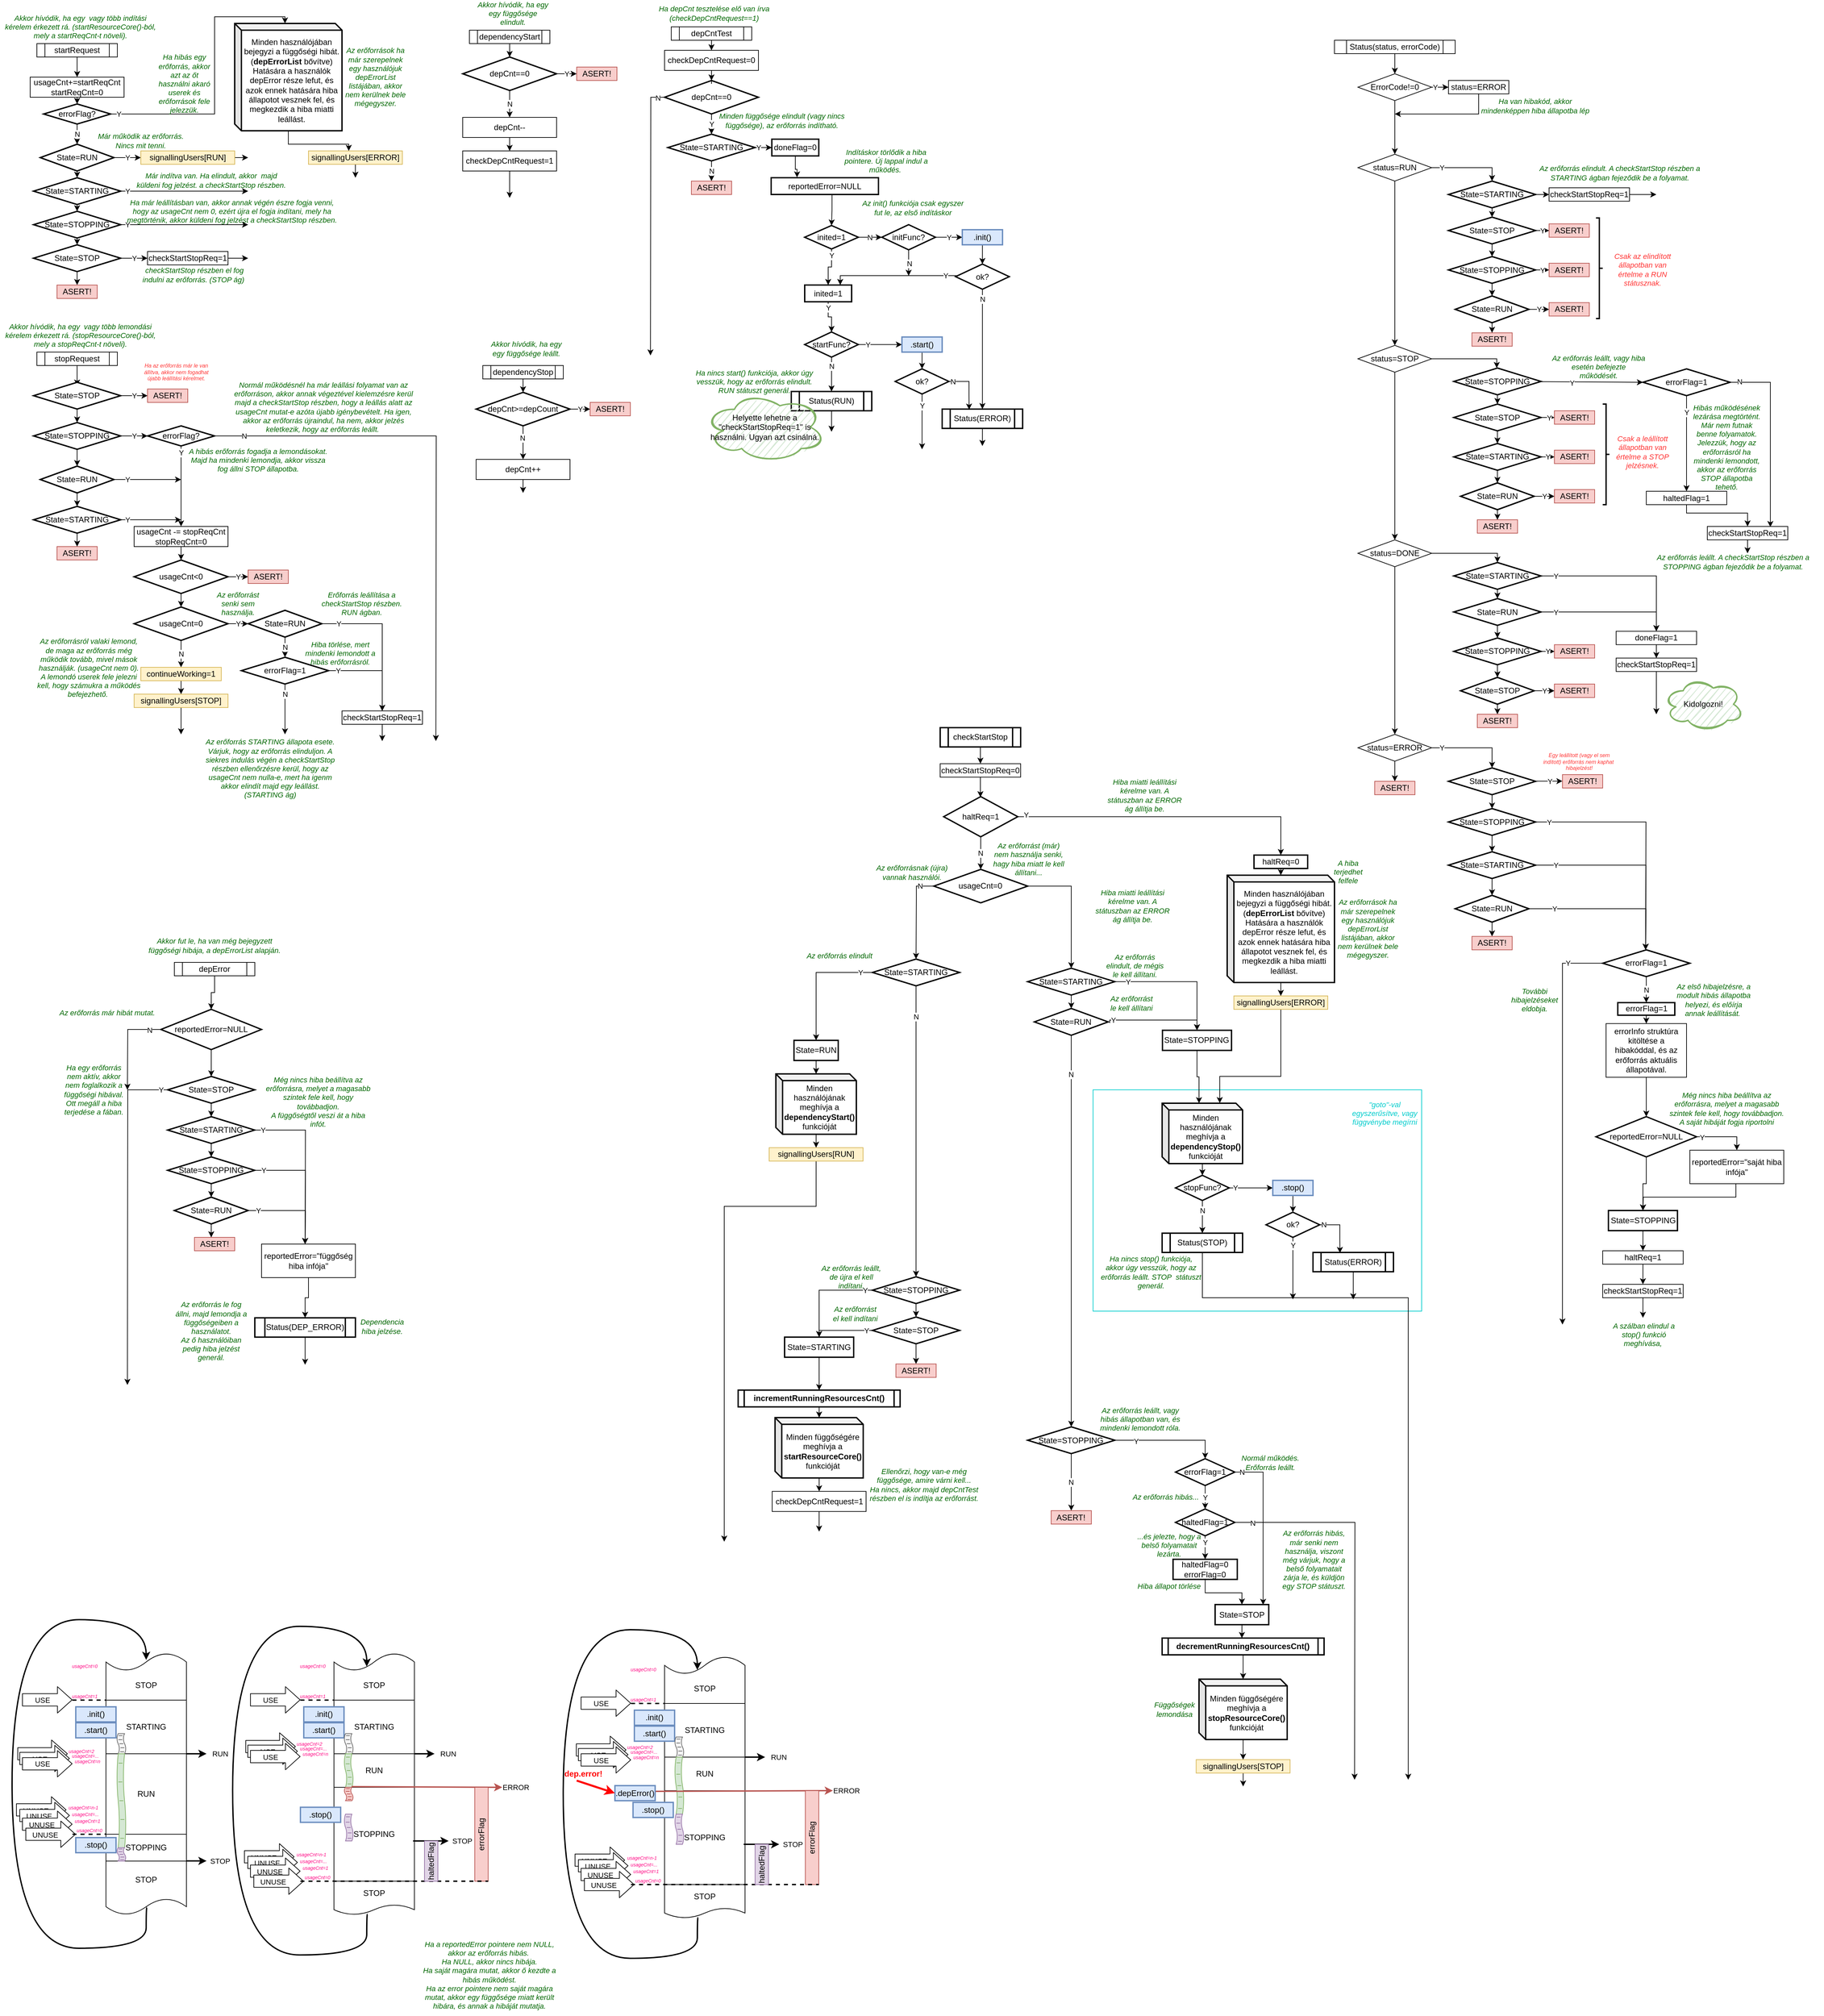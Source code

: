 <mxfile version="13.7.8" type="device"><diagram id="Lf9-x_pfv1ACBXqfJRVW" name="1 oldal"><mxGraphModel dx="1158" dy="2006" grid="1" gridSize="10" guides="0" tooltips="1" connect="1" arrows="1" fold="1" page="1" pageScale="1" pageWidth="827" pageHeight="1169" math="0" shadow="0"><root><mxCell id="0"/><mxCell id="1" parent="0"/><mxCell id="w53IHVnuLvog9FPD7zrC-567" value="" style="rounded=0;whiteSpace=wrap;html=1;labelBackgroundColor=#ffffff;endArrow=classic;fillColor=none;gradientColor=none;fontSize=11;strokeColor=#00CCCC;" vertex="1" parent="1"><mxGeometry x="1660" y="1610" width="490" height="330" as="geometry"/></mxCell><mxCell id="w53IHVnuLvog9FPD7zrC-265" value="" style="shape=flexArrow;endArrow=classic;html=1;width=18.333;endSize=6.944;fillColor=#ffffff;" edge="1" parent="1"><mxGeometry width="50" height="50" relative="1" as="geometry"><mxPoint x="54" y="2683.61" as="sourcePoint"/><mxPoint x="129" y="2683.61" as="targetPoint"/></mxGeometry></mxCell><mxCell id="w53IHVnuLvog9FPD7zrC-266" value="UNUSE" style="edgeLabel;html=1;align=center;verticalAlign=middle;resizable=0;points=[];" vertex="1" connectable="0" parent="w53IHVnuLvog9FPD7zrC-265"><mxGeometry x="-0.222" y="-1" relative="1" as="geometry"><mxPoint as="offset"/></mxGeometry></mxCell><mxCell id="w53IHVnuLvog9FPD7zrC-269" value="" style="shape=flexArrow;endArrow=classic;html=1;width=18.333;endSize=6.944;fillColor=#ffffff;" edge="1" parent="1"><mxGeometry width="50" height="50" relative="1" as="geometry"><mxPoint x="59" y="2692.0" as="sourcePoint"/><mxPoint x="134" y="2692.0" as="targetPoint"/></mxGeometry></mxCell><mxCell id="w53IHVnuLvog9FPD7zrC-270" value="UNUSE" style="edgeLabel;html=1;align=center;verticalAlign=middle;resizable=0;points=[];" vertex="1" connectable="0" parent="w53IHVnuLvog9FPD7zrC-269"><mxGeometry x="-0.222" y="-1" relative="1" as="geometry"><mxPoint as="offset"/></mxGeometry></mxCell><mxCell id="w53IHVnuLvog9FPD7zrC-263" value="" style="shape=flexArrow;endArrow=classic;html=1;width=18.333;endSize=6.944;fillColor=#ffffff;" edge="1" parent="1"><mxGeometry width="50" height="50" relative="1" as="geometry"><mxPoint x="63" y="2705.0" as="sourcePoint"/><mxPoint x="138" y="2705.0" as="targetPoint"/></mxGeometry></mxCell><mxCell id="w53IHVnuLvog9FPD7zrC-264" value="UNUSE" style="edgeLabel;html=1;align=center;verticalAlign=middle;resizable=0;points=[];" vertex="1" connectable="0" parent="w53IHVnuLvog9FPD7zrC-263"><mxGeometry x="-0.222" y="-1" relative="1" as="geometry"><mxPoint as="offset"/></mxGeometry></mxCell><mxCell id="1IGXxbS-pUyy8m_J_2wI-16" style="edgeStyle=orthogonalEdgeStyle;rounded=0;orthogonalLoop=1;jettySize=auto;html=1;entryX=0.5;entryY=0;entryDx=0;entryDy=0;" parent="1" source="1IGXxbS-pUyy8m_J_2wI-1" target="1IGXxbS-pUyy8m_J_2wI-2" edge="1"><mxGeometry relative="1" as="geometry"/></mxCell><mxCell id="1IGXxbS-pUyy8m_J_2wI-1" value="startRequest" style="shape=process;whiteSpace=wrap;html=1;backgroundOutline=1;" parent="1" vertex="1"><mxGeometry x="85" y="50" width="120" height="20" as="geometry"/></mxCell><mxCell id="1IGXxbS-pUyy8m_J_2wI-9" style="edgeStyle=orthogonalEdgeStyle;rounded=0;orthogonalLoop=1;jettySize=auto;html=1;entryX=0.5;entryY=0;entryDx=0;entryDy=0;entryPerimeter=0;" parent="1" source="1IGXxbS-pUyy8m_J_2wI-2" target="1IGXxbS-pUyy8m_J_2wI-4" edge="1"><mxGeometry relative="1" as="geometry"/></mxCell><mxCell id="1IGXxbS-pUyy8m_J_2wI-2" value="usageCnt+=startReqCnt&lt;br&gt;startReqCnt=0" style="rounded=0;whiteSpace=wrap;html=1;" parent="1" vertex="1"><mxGeometry x="75" y="100" width="140" height="30" as="geometry"/></mxCell><mxCell id="1IGXxbS-pUyy8m_J_2wI-10" value="Y" style="edgeStyle=orthogonalEdgeStyle;rounded=0;orthogonalLoop=1;jettySize=auto;html=1;entryX=0;entryY=0;entryDx=75;entryDy=0;entryPerimeter=0;" parent="1" source="1IGXxbS-pUyy8m_J_2wI-4" target="w53IHVnuLvog9FPD7zrC-623" edge="1"><mxGeometry x="-0.943" relative="1" as="geometry"><mxPoint x="60" y="155" as="targetPoint"/><Array as="points"><mxPoint x="350" y="155"/><mxPoint x="350" y="10"/><mxPoint x="455" y="10"/></Array><mxPoint as="offset"/></mxGeometry></mxCell><mxCell id="1IGXxbS-pUyy8m_J_2wI-13" value="N" style="edgeStyle=orthogonalEdgeStyle;rounded=0;orthogonalLoop=1;jettySize=auto;html=1;entryX=0.5;entryY=0;entryDx=0;entryDy=0;entryPerimeter=0;" parent="1" source="1IGXxbS-pUyy8m_J_2wI-4" target="1IGXxbS-pUyy8m_J_2wI-12" edge="1"><mxGeometry relative="1" as="geometry"/></mxCell><mxCell id="1IGXxbS-pUyy8m_J_2wI-4" value="errorFlag?" style="strokeWidth=2;html=1;shape=mxgraph.flowchart.decision;whiteSpace=wrap;" parent="1" vertex="1"><mxGeometry x="95" y="140" width="100" height="30" as="geometry"/></mxCell><mxCell id="1IGXxbS-pUyy8m_J_2wI-5" style="edgeStyle=orthogonalEdgeStyle;rounded=0;orthogonalLoop=1;jettySize=auto;html=1;exitX=0.5;exitY=1;exitDx=0;exitDy=0;exitPerimeter=0;" parent="1" source="1IGXxbS-pUyy8m_J_2wI-4" target="1IGXxbS-pUyy8m_J_2wI-4" edge="1"><mxGeometry relative="1" as="geometry"/></mxCell><mxCell id="w53IHVnuLvog9FPD7zrC-625" style="edgeStyle=orthogonalEdgeStyle;rounded=0;orthogonalLoop=1;jettySize=auto;html=1;endArrow=classic;fontSize=11;fontColor=#00CCCC;" edge="1" parent="1" source="1IGXxbS-pUyy8m_J_2wI-7"><mxGeometry relative="1" as="geometry"><mxPoint x="560" y="250" as="targetPoint"/></mxGeometry></mxCell><mxCell id="1IGXxbS-pUyy8m_J_2wI-7" value="signallingUsers[ERROR]" style="rounded=0;whiteSpace=wrap;html=1;fillColor=#fff2cc;strokeColor=#d6b656;" parent="1" vertex="1"><mxGeometry x="490" y="210" width="140" height="20" as="geometry"/></mxCell><mxCell id="1IGXxbS-pUyy8m_J_2wI-15" value="Y" style="edgeStyle=orthogonalEdgeStyle;rounded=0;orthogonalLoop=1;jettySize=auto;html=1;entryX=0;entryY=0.5;entryDx=0;entryDy=0;" parent="1" source="1IGXxbS-pUyy8m_J_2wI-12" target="1IGXxbS-pUyy8m_J_2wI-14" edge="1"><mxGeometry relative="1" as="geometry"/></mxCell><mxCell id="1IGXxbS-pUyy8m_J_2wI-18" style="edgeStyle=orthogonalEdgeStyle;rounded=0;orthogonalLoop=1;jettySize=auto;html=1;exitX=0.5;exitY=1;exitDx=0;exitDy=0;exitPerimeter=0;entryX=0.5;entryY=0;entryDx=0;entryDy=0;entryPerimeter=0;" parent="1" source="1IGXxbS-pUyy8m_J_2wI-12" target="1IGXxbS-pUyy8m_J_2wI-17" edge="1"><mxGeometry relative="1" as="geometry"/></mxCell><mxCell id="1IGXxbS-pUyy8m_J_2wI-12" value="State=RUN" style="strokeWidth=2;html=1;shape=mxgraph.flowchart.decision;whiteSpace=wrap;" parent="1" vertex="1"><mxGeometry x="90" y="200" width="110" height="40" as="geometry"/></mxCell><mxCell id="1IGXxbS-pUyy8m_J_2wI-30" style="edgeStyle=orthogonalEdgeStyle;rounded=0;orthogonalLoop=1;jettySize=auto;html=1;" parent="1" source="1IGXxbS-pUyy8m_J_2wI-14" edge="1"><mxGeometry relative="1" as="geometry"><mxPoint x="400" y="220" as="targetPoint"/></mxGeometry></mxCell><mxCell id="1IGXxbS-pUyy8m_J_2wI-14" value="signallingUsers[RUN]" style="rounded=0;whiteSpace=wrap;html=1;fillColor=#fff2cc;strokeColor=#d6b656;" parent="1" vertex="1"><mxGeometry x="240" y="210" width="140" height="20" as="geometry"/></mxCell><mxCell id="1IGXxbS-pUyy8m_J_2wI-20" style="edgeStyle=orthogonalEdgeStyle;rounded=0;orthogonalLoop=1;jettySize=auto;html=1;entryX=0.5;entryY=0;entryDx=0;entryDy=0;entryPerimeter=0;" parent="1" source="1IGXxbS-pUyy8m_J_2wI-17" target="1IGXxbS-pUyy8m_J_2wI-19" edge="1"><mxGeometry relative="1" as="geometry"/></mxCell><mxCell id="1IGXxbS-pUyy8m_J_2wI-28" value="Y" style="edgeStyle=orthogonalEdgeStyle;rounded=0;orthogonalLoop=1;jettySize=auto;html=1;" parent="1" source="1IGXxbS-pUyy8m_J_2wI-17" edge="1"><mxGeometry x="-0.895" relative="1" as="geometry"><mxPoint x="400" y="270" as="targetPoint"/><mxPoint as="offset"/></mxGeometry></mxCell><mxCell id="1IGXxbS-pUyy8m_J_2wI-17" value="State=STARTING" style="strokeWidth=2;html=1;shape=mxgraph.flowchart.decision;whiteSpace=wrap;" parent="1" vertex="1"><mxGeometry x="80" y="250" width="130" height="40" as="geometry"/></mxCell><mxCell id="1IGXxbS-pUyy8m_J_2wI-23" style="edgeStyle=orthogonalEdgeStyle;rounded=0;orthogonalLoop=1;jettySize=auto;html=1;entryX=0.5;entryY=0;entryDx=0;entryDy=0;entryPerimeter=0;" parent="1" source="1IGXxbS-pUyy8m_J_2wI-19" target="1IGXxbS-pUyy8m_J_2wI-21" edge="1"><mxGeometry relative="1" as="geometry"/></mxCell><mxCell id="1IGXxbS-pUyy8m_J_2wI-29" value="Y" style="edgeStyle=orthogonalEdgeStyle;rounded=0;orthogonalLoop=1;jettySize=auto;html=1;" parent="1" source="1IGXxbS-pUyy8m_J_2wI-19" edge="1"><mxGeometry x="-0.895" relative="1" as="geometry"><mxPoint x="400" y="320" as="targetPoint"/><mxPoint as="offset"/></mxGeometry></mxCell><mxCell id="1IGXxbS-pUyy8m_J_2wI-19" value="State=STOPPING" style="strokeWidth=2;html=1;shape=mxgraph.flowchart.decision;whiteSpace=wrap;" parent="1" vertex="1"><mxGeometry x="80" y="300" width="130" height="40" as="geometry"/></mxCell><mxCell id="1IGXxbS-pUyy8m_J_2wI-25" value="Y" style="edgeStyle=orthogonalEdgeStyle;rounded=0;orthogonalLoop=1;jettySize=auto;html=1;entryX=0;entryY=0.5;entryDx=0;entryDy=0;" parent="1" source="1IGXxbS-pUyy8m_J_2wI-21" target="1IGXxbS-pUyy8m_J_2wI-24" edge="1"><mxGeometry relative="1" as="geometry"/></mxCell><mxCell id="1IGXxbS-pUyy8m_J_2wI-32" style="edgeStyle=orthogonalEdgeStyle;rounded=0;orthogonalLoop=1;jettySize=auto;html=1;" parent="1" source="1IGXxbS-pUyy8m_J_2wI-21" edge="1"><mxGeometry relative="1" as="geometry"><mxPoint x="145" y="410" as="targetPoint"/></mxGeometry></mxCell><mxCell id="1IGXxbS-pUyy8m_J_2wI-21" value="State=STOP" style="strokeWidth=2;html=1;shape=mxgraph.flowchart.decision;whiteSpace=wrap;" parent="1" vertex="1"><mxGeometry x="80" y="350" width="130" height="40" as="geometry"/></mxCell><mxCell id="1IGXxbS-pUyy8m_J_2wI-31" style="edgeStyle=orthogonalEdgeStyle;rounded=0;orthogonalLoop=1;jettySize=auto;html=1;" parent="1" source="1IGXxbS-pUyy8m_J_2wI-24" edge="1"><mxGeometry relative="1" as="geometry"><mxPoint x="400" y="370" as="targetPoint"/></mxGeometry></mxCell><mxCell id="1IGXxbS-pUyy8m_J_2wI-24" value="checkStartStopReq=1" style="rounded=0;whiteSpace=wrap;html=1;" parent="1" vertex="1"><mxGeometry x="250" y="360" width="120" height="20" as="geometry"/></mxCell><mxCell id="1IGXxbS-pUyy8m_J_2wI-33" value="ASERT!" style="rounded=0;whiteSpace=wrap;html=1;fillColor=#f8cecc;strokeColor=#b85450;" parent="1" vertex="1"><mxGeometry x="115" y="410" width="60" height="20" as="geometry"/></mxCell><mxCell id="1IGXxbS-pUyy8m_J_2wI-41" style="edgeStyle=orthogonalEdgeStyle;rounded=0;orthogonalLoop=1;jettySize=auto;html=1;entryX=0.5;entryY=0;entryDx=0;entryDy=0;entryPerimeter=0;" parent="1" source="1IGXxbS-pUyy8m_J_2wI-36" target="1IGXxbS-pUyy8m_J_2wI-38" edge="1"><mxGeometry relative="1" as="geometry"/></mxCell><mxCell id="1IGXxbS-pUyy8m_J_2wI-36" value="dependencyStop" style="shape=process;whiteSpace=wrap;html=1;backgroundOutline=1;" parent="1" vertex="1"><mxGeometry x="750" y="530" width="120" height="20" as="geometry"/></mxCell><mxCell id="w53IHVnuLvog9FPD7zrC-149" style="edgeStyle=orthogonalEdgeStyle;rounded=0;orthogonalLoop=1;jettySize=auto;html=1;" edge="1" parent="1" source="1IGXxbS-pUyy8m_J_2wI-37"><mxGeometry relative="1" as="geometry"><mxPoint x="810" y="720" as="targetPoint"/></mxGeometry></mxCell><mxCell id="1IGXxbS-pUyy8m_J_2wI-37" value="depCnt++" style="rounded=0;whiteSpace=wrap;html=1;" parent="1" vertex="1"><mxGeometry x="740" y="670" width="140" height="30" as="geometry"/></mxCell><mxCell id="1IGXxbS-pUyy8m_J_2wI-43" value="Y" style="edgeStyle=orthogonalEdgeStyle;rounded=0;orthogonalLoop=1;jettySize=auto;html=1;entryX=0;entryY=0.5;entryDx=0;entryDy=0;" parent="1" source="1IGXxbS-pUyy8m_J_2wI-38" target="1IGXxbS-pUyy8m_J_2wI-42" edge="1"><mxGeometry relative="1" as="geometry"/></mxCell><mxCell id="1IGXxbS-pUyy8m_J_2wI-44" style="edgeStyle=orthogonalEdgeStyle;rounded=0;orthogonalLoop=1;jettySize=auto;html=1;exitX=0.5;exitY=1;exitDx=0;exitDy=0;exitPerimeter=0;" parent="1" source="1IGXxbS-pUyy8m_J_2wI-38" target="1IGXxbS-pUyy8m_J_2wI-37" edge="1"><mxGeometry relative="1" as="geometry"/></mxCell><mxCell id="w53IHVnuLvog9FPD7zrC-601" value="N" style="edgeLabel;html=1;align=center;verticalAlign=middle;resizable=0;points=[];fontSize=11;" vertex="1" connectable="0" parent="1IGXxbS-pUyy8m_J_2wI-44"><mxGeometry x="-0.307" y="-1" relative="1" as="geometry"><mxPoint as="offset"/></mxGeometry></mxCell><mxCell id="1IGXxbS-pUyy8m_J_2wI-38" value="depCnt&amp;gt;=depCount" style="strokeWidth=2;html=1;shape=mxgraph.flowchart.decision;whiteSpace=wrap;" parent="1" vertex="1"><mxGeometry x="740" y="570" width="140" height="50" as="geometry"/></mxCell><mxCell id="1IGXxbS-pUyy8m_J_2wI-42" value="ASERT!" style="rounded=0;whiteSpace=wrap;html=1;fillColor=#f8cecc;strokeColor=#b85450;" parent="1" vertex="1"><mxGeometry x="910" y="585" width="60" height="20" as="geometry"/></mxCell><mxCell id="1IGXxbS-pUyy8m_J_2wI-45" style="edgeStyle=orthogonalEdgeStyle;rounded=0;orthogonalLoop=1;jettySize=auto;html=1;entryX=0.5;entryY=0;entryDx=0;entryDy=0;entryPerimeter=0;" parent="1" source="1IGXxbS-pUyy8m_J_2wI-46" target="1IGXxbS-pUyy8m_J_2wI-50" edge="1"><mxGeometry relative="1" as="geometry"/></mxCell><mxCell id="1IGXxbS-pUyy8m_J_2wI-46" value="dependencyStart" style="shape=process;whiteSpace=wrap;html=1;backgroundOutline=1;" parent="1" vertex="1"><mxGeometry x="730" y="30" width="120" height="20" as="geometry"/></mxCell><mxCell id="1IGXxbS-pUyy8m_J_2wI-53" style="edgeStyle=orthogonalEdgeStyle;rounded=0;orthogonalLoop=1;jettySize=auto;html=1;entryX=0.5;entryY=0;entryDx=0;entryDy=0;" parent="1" source="1IGXxbS-pUyy8m_J_2wI-47" target="1IGXxbS-pUyy8m_J_2wI-52" edge="1"><mxGeometry relative="1" as="geometry"/></mxCell><mxCell id="1IGXxbS-pUyy8m_J_2wI-47" value="depCnt--" style="rounded=0;whiteSpace=wrap;html=1;" parent="1" vertex="1"><mxGeometry x="720" y="160" width="140" height="30" as="geometry"/></mxCell><mxCell id="1IGXxbS-pUyy8m_J_2wI-48" value="Y" style="edgeStyle=orthogonalEdgeStyle;rounded=0;orthogonalLoop=1;jettySize=auto;html=1;entryX=0;entryY=0.5;entryDx=0;entryDy=0;" parent="1" source="1IGXxbS-pUyy8m_J_2wI-50" target="1IGXxbS-pUyy8m_J_2wI-51" edge="1"><mxGeometry relative="1" as="geometry"/></mxCell><mxCell id="1IGXxbS-pUyy8m_J_2wI-49" value="N" style="edgeStyle=orthogonalEdgeStyle;rounded=0;orthogonalLoop=1;jettySize=auto;html=1;exitX=0.5;exitY=1;exitDx=0;exitDy=0;exitPerimeter=0;" parent="1" source="1IGXxbS-pUyy8m_J_2wI-50" target="1IGXxbS-pUyy8m_J_2wI-47" edge="1"><mxGeometry relative="1" as="geometry"/></mxCell><mxCell id="1IGXxbS-pUyy8m_J_2wI-50" value="depCnt==0" style="strokeWidth=2;html=1;shape=mxgraph.flowchart.decision;whiteSpace=wrap;" parent="1" vertex="1"><mxGeometry x="720" y="70" width="140" height="50" as="geometry"/></mxCell><mxCell id="1IGXxbS-pUyy8m_J_2wI-51" value="ASERT!" style="rounded=0;whiteSpace=wrap;html=1;fillColor=#f8cecc;strokeColor=#b85450;" parent="1" vertex="1"><mxGeometry x="890" y="85" width="60" height="20" as="geometry"/></mxCell><mxCell id="w53IHVnuLvog9FPD7zrC-150" style="edgeStyle=orthogonalEdgeStyle;rounded=0;orthogonalLoop=1;jettySize=auto;html=1;" edge="1" parent="1" source="1IGXxbS-pUyy8m_J_2wI-52"><mxGeometry relative="1" as="geometry"><mxPoint x="790" y="280" as="targetPoint"/></mxGeometry></mxCell><mxCell id="1IGXxbS-pUyy8m_J_2wI-52" value="checkDepCntRequest=1" style="rounded=0;whiteSpace=wrap;html=1;" parent="1" vertex="1"><mxGeometry x="720" y="210" width="140" height="30" as="geometry"/></mxCell><mxCell id="1IGXxbS-pUyy8m_J_2wI-54" style="edgeStyle=orthogonalEdgeStyle;rounded=0;orthogonalLoop=1;jettySize=auto;html=1;entryX=0.5;entryY=0;entryDx=0;entryDy=0;" parent="1" source="1IGXxbS-pUyy8m_J_2wI-55" edge="1"><mxGeometry relative="1" as="geometry"><mxPoint x="145" y="560" as="targetPoint"/></mxGeometry></mxCell><mxCell id="1IGXxbS-pUyy8m_J_2wI-55" value="stopRequest" style="shape=process;whiteSpace=wrap;html=1;backgroundOutline=1;" parent="1" vertex="1"><mxGeometry x="85" y="510" width="120" height="20" as="geometry"/></mxCell><mxCell id="1IGXxbS-pUyy8m_J_2wI-60" style="edgeStyle=orthogonalEdgeStyle;rounded=0;orthogonalLoop=1;jettySize=auto;html=1;exitX=0.5;exitY=1;exitDx=0;exitDy=0;exitPerimeter=0;" parent="1" edge="1"><mxGeometry relative="1" as="geometry"><mxPoint x="145" y="630" as="sourcePoint"/><mxPoint x="145" y="630" as="targetPoint"/></mxGeometry></mxCell><mxCell id="1IGXxbS-pUyy8m_J_2wI-61" style="edgeStyle=orthogonalEdgeStyle;rounded=0;orthogonalLoop=1;jettySize=auto;html=1;exitX=0.5;exitY=1;exitDx=0;exitDy=0;exitPerimeter=0;entryX=0.5;entryY=0;entryDx=0;entryDy=0;entryPerimeter=0;" parent="1" source="1IGXxbS-pUyy8m_J_2wI-62" target="1IGXxbS-pUyy8m_J_2wI-64" edge="1"><mxGeometry relative="1" as="geometry"/></mxCell><mxCell id="1IGXxbS-pUyy8m_J_2wI-87" value="Y" style="edgeStyle=orthogonalEdgeStyle;rounded=0;orthogonalLoop=1;jettySize=auto;html=1;" parent="1" source="1IGXxbS-pUyy8m_J_2wI-62" edge="1"><mxGeometry x="-0.6" relative="1" as="geometry"><mxPoint x="300" y="700" as="targetPoint"/><mxPoint as="offset"/></mxGeometry></mxCell><mxCell id="1IGXxbS-pUyy8m_J_2wI-62" value="State=RUN" style="strokeWidth=2;html=1;shape=mxgraph.flowchart.decision;whiteSpace=wrap;" parent="1" vertex="1"><mxGeometry x="90" y="680" width="110" height="40" as="geometry"/></mxCell><mxCell id="1IGXxbS-pUyy8m_J_2wI-80" style="edgeStyle=orthogonalEdgeStyle;rounded=0;orthogonalLoop=1;jettySize=auto;html=1;" parent="1" source="1IGXxbS-pUyy8m_J_2wI-64" target="1IGXxbS-pUyy8m_J_2wI-69" edge="1"><mxGeometry relative="1" as="geometry"/></mxCell><mxCell id="1IGXxbS-pUyy8m_J_2wI-88" value="Y" style="edgeStyle=orthogonalEdgeStyle;rounded=0;orthogonalLoop=1;jettySize=auto;html=1;" parent="1" source="1IGXxbS-pUyy8m_J_2wI-64" edge="1"><mxGeometry x="-0.778" relative="1" as="geometry"><mxPoint x="300" y="760" as="targetPoint"/><mxPoint as="offset"/></mxGeometry></mxCell><mxCell id="1IGXxbS-pUyy8m_J_2wI-64" value="State=STARTING" style="strokeWidth=2;html=1;shape=mxgraph.flowchart.decision;whiteSpace=wrap;" parent="1" vertex="1"><mxGeometry x="80" y="740" width="130" height="40" as="geometry"/></mxCell><mxCell id="1IGXxbS-pUyy8m_J_2wI-78" value="Y" style="edgeStyle=orthogonalEdgeStyle;rounded=0;orthogonalLoop=1;jettySize=auto;html=1;entryX=0;entryY=0.5;entryDx=0;entryDy=0;entryPerimeter=0;" parent="1" source="1IGXxbS-pUyy8m_J_2wI-66" target="1IGXxbS-pUyy8m_J_2wI-71" edge="1"><mxGeometry relative="1" as="geometry"/></mxCell><mxCell id="1IGXxbS-pUyy8m_J_2wI-79" style="edgeStyle=orthogonalEdgeStyle;rounded=0;orthogonalLoop=1;jettySize=auto;html=1;" parent="1" source="1IGXxbS-pUyy8m_J_2wI-66" target="1IGXxbS-pUyy8m_J_2wI-62" edge="1"><mxGeometry relative="1" as="geometry"/></mxCell><mxCell id="1IGXxbS-pUyy8m_J_2wI-66" value="State=STOPPING" style="strokeWidth=2;html=1;shape=mxgraph.flowchart.decision;whiteSpace=wrap;" parent="1" vertex="1"><mxGeometry x="80" y="615" width="130" height="40" as="geometry"/></mxCell><mxCell id="1IGXxbS-pUyy8m_J_2wI-69" value="ASERT!" style="rounded=0;whiteSpace=wrap;html=1;fillColor=#f8cecc;strokeColor=#b85450;" parent="1" vertex="1"><mxGeometry x="115" y="800" width="60" height="20" as="geometry"/></mxCell><mxCell id="1IGXxbS-pUyy8m_J_2wI-85" style="edgeStyle=orthogonalEdgeStyle;rounded=0;orthogonalLoop=1;jettySize=auto;html=1;entryX=0.5;entryY=0;entryDx=0;entryDy=0;entryPerimeter=0;" parent="1" source="1IGXxbS-pUyy8m_J_2wI-70" target="1IGXxbS-pUyy8m_J_2wI-82" edge="1"><mxGeometry relative="1" as="geometry"/></mxCell><mxCell id="1IGXxbS-pUyy8m_J_2wI-70" value="usageCnt -= stopReqCnt&lt;br&gt;stopReqCnt=0" style="rounded=0;whiteSpace=wrap;html=1;" parent="1" vertex="1"><mxGeometry x="230" y="770" width="140" height="30" as="geometry"/></mxCell><mxCell id="1IGXxbS-pUyy8m_J_2wI-81" style="edgeStyle=orthogonalEdgeStyle;rounded=0;orthogonalLoop=1;jettySize=auto;html=1;" parent="1" source="1IGXxbS-pUyy8m_J_2wI-71" edge="1"><mxGeometry relative="1" as="geometry"><mxPoint x="680" y="1090" as="targetPoint"/></mxGeometry></mxCell><mxCell id="w53IHVnuLvog9FPD7zrC-334" value="&lt;p&gt;N&lt;/p&gt;" style="edgeLabel;html=1;align=center;verticalAlign=middle;resizable=0;points=[];fontSize=11;fontColor=#000000;rounded=0;strokeColor=#000000;endArrow=classic;" vertex="1" connectable="0" parent="1IGXxbS-pUyy8m_J_2wI-81"><mxGeometry x="-0.888" relative="1" as="geometry"><mxPoint as="offset"/></mxGeometry></mxCell><mxCell id="1IGXxbS-pUyy8m_J_2wI-86" value="Y" style="edgeStyle=orthogonalEdgeStyle;rounded=0;orthogonalLoop=1;jettySize=auto;html=1;entryX=0.5;entryY=0;entryDx=0;entryDy=0;" parent="1" source="1IGXxbS-pUyy8m_J_2wI-71" target="1IGXxbS-pUyy8m_J_2wI-70" edge="1"><mxGeometry x="-0.833" relative="1" as="geometry"><mxPoint as="offset"/></mxGeometry></mxCell><mxCell id="1IGXxbS-pUyy8m_J_2wI-71" value="errorFlag?" style="strokeWidth=2;html=1;shape=mxgraph.flowchart.decision;whiteSpace=wrap;" parent="1" vertex="1"><mxGeometry x="250" y="620" width="100" height="30" as="geometry"/></mxCell><mxCell id="1IGXxbS-pUyy8m_J_2wI-74" value="Y" style="edgeStyle=orthogonalEdgeStyle;rounded=0;orthogonalLoop=1;jettySize=auto;html=1;entryX=0;entryY=0.5;entryDx=0;entryDy=0;" parent="1" source="1IGXxbS-pUyy8m_J_2wI-72" target="1IGXxbS-pUyy8m_J_2wI-73" edge="1"><mxGeometry relative="1" as="geometry"/></mxCell><mxCell id="1IGXxbS-pUyy8m_J_2wI-76" style="edgeStyle=orthogonalEdgeStyle;rounded=0;orthogonalLoop=1;jettySize=auto;html=1;" parent="1" source="1IGXxbS-pUyy8m_J_2wI-72" target="1IGXxbS-pUyy8m_J_2wI-66" edge="1"><mxGeometry relative="1" as="geometry"/></mxCell><mxCell id="1IGXxbS-pUyy8m_J_2wI-72" value="State=STOP" style="strokeWidth=2;html=1;shape=mxgraph.flowchart.decision;whiteSpace=wrap;" parent="1" vertex="1"><mxGeometry x="80" y="555" width="130" height="40" as="geometry"/></mxCell><mxCell id="1IGXxbS-pUyy8m_J_2wI-73" value="ASERT!" style="rounded=0;whiteSpace=wrap;html=1;fillColor=#f8cecc;strokeColor=#b85450;" parent="1" vertex="1"><mxGeometry x="250" y="565" width="60" height="20" as="geometry"/></mxCell><mxCell id="1IGXxbS-pUyy8m_J_2wI-84" value="Y" style="edgeStyle=orthogonalEdgeStyle;rounded=0;orthogonalLoop=1;jettySize=auto;html=1;entryX=0;entryY=0.5;entryDx=0;entryDy=0;" parent="1" source="1IGXxbS-pUyy8m_J_2wI-82" target="1IGXxbS-pUyy8m_J_2wI-83" edge="1"><mxGeometry relative="1" as="geometry"/></mxCell><mxCell id="1IGXxbS-pUyy8m_J_2wI-90" style="edgeStyle=orthogonalEdgeStyle;rounded=0;orthogonalLoop=1;jettySize=auto;html=1;entryX=0.5;entryY=0;entryDx=0;entryDy=0;entryPerimeter=0;" parent="1" source="1IGXxbS-pUyy8m_J_2wI-82" target="1IGXxbS-pUyy8m_J_2wI-89" edge="1"><mxGeometry relative="1" as="geometry"/></mxCell><mxCell id="1IGXxbS-pUyy8m_J_2wI-82" value="usageCnt&amp;lt;0" style="strokeWidth=2;html=1;shape=mxgraph.flowchart.decision;whiteSpace=wrap;" parent="1" vertex="1"><mxGeometry x="230" y="820" width="140" height="50" as="geometry"/></mxCell><mxCell id="1IGXxbS-pUyy8m_J_2wI-83" value="ASERT!" style="rounded=0;whiteSpace=wrap;html=1;fillColor=#f8cecc;strokeColor=#b85450;" parent="1" vertex="1"><mxGeometry x="400" y="835" width="60" height="20" as="geometry"/></mxCell><mxCell id="1IGXxbS-pUyy8m_J_2wI-93" value="Y" style="edgeStyle=orthogonalEdgeStyle;rounded=0;orthogonalLoop=1;jettySize=auto;html=1;entryX=0;entryY=0.5;entryDx=0;entryDy=0;entryPerimeter=0;" parent="1" source="1IGXxbS-pUyy8m_J_2wI-89" target="1IGXxbS-pUyy8m_J_2wI-91" edge="1"><mxGeometry relative="1" as="geometry"/></mxCell><mxCell id="1IGXxbS-pUyy8m_J_2wI-103" value="N" style="edgeStyle=orthogonalEdgeStyle;rounded=0;orthogonalLoop=1;jettySize=auto;html=1;entryX=0.5;entryY=0;entryDx=0;entryDy=0;" parent="1" source="1IGXxbS-pUyy8m_J_2wI-89" target="1IGXxbS-pUyy8m_J_2wI-101" edge="1"><mxGeometry relative="1" as="geometry"/></mxCell><mxCell id="1IGXxbS-pUyy8m_J_2wI-89" value="usageCnt=0" style="strokeWidth=2;html=1;shape=mxgraph.flowchart.decision;whiteSpace=wrap;" parent="1" vertex="1"><mxGeometry x="230" y="890" width="140" height="50" as="geometry"/></mxCell><mxCell id="1IGXxbS-pUyy8m_J_2wI-94" value="N" style="edgeStyle=orthogonalEdgeStyle;rounded=0;orthogonalLoop=1;jettySize=auto;html=1;entryX=0.5;entryY=0;entryDx=0;entryDy=0;entryPerimeter=0;" parent="1" source="1IGXxbS-pUyy8m_J_2wI-91" target="1IGXxbS-pUyy8m_J_2wI-92" edge="1"><mxGeometry relative="1" as="geometry"/></mxCell><mxCell id="1IGXxbS-pUyy8m_J_2wI-96" value="Y" style="edgeStyle=orthogonalEdgeStyle;rounded=0;orthogonalLoop=1;jettySize=auto;html=1;entryX=0.5;entryY=0;entryDx=0;entryDy=0;" parent="1" source="1IGXxbS-pUyy8m_J_2wI-91" target="1IGXxbS-pUyy8m_J_2wI-95" edge="1"><mxGeometry x="-0.771" relative="1" as="geometry"><mxPoint as="offset"/></mxGeometry></mxCell><mxCell id="1IGXxbS-pUyy8m_J_2wI-91" value="State=RUN" style="strokeWidth=2;html=1;shape=mxgraph.flowchart.decision;whiteSpace=wrap;" parent="1" vertex="1"><mxGeometry x="400" y="895" width="110" height="40" as="geometry"/></mxCell><mxCell id="1IGXxbS-pUyy8m_J_2wI-100" value="Y" style="edgeStyle=orthogonalEdgeStyle;rounded=0;orthogonalLoop=1;jettySize=auto;html=1;entryX=0.5;entryY=0;entryDx=0;entryDy=0;" parent="1" source="1IGXxbS-pUyy8m_J_2wI-92" target="1IGXxbS-pUyy8m_J_2wI-95" edge="1"><mxGeometry x="-0.8" relative="1" as="geometry"><mxPoint x="600" y="1020" as="targetPoint"/><mxPoint as="offset"/></mxGeometry></mxCell><mxCell id="1IGXxbS-pUyy8m_J_2wI-106" value="N" style="edgeStyle=orthogonalEdgeStyle;rounded=0;orthogonalLoop=1;jettySize=auto;html=1;" parent="1" source="1IGXxbS-pUyy8m_J_2wI-92" edge="1"><mxGeometry x="-0.6" relative="1" as="geometry"><mxPoint x="455" y="1080" as="targetPoint"/><mxPoint as="offset"/></mxGeometry></mxCell><mxCell id="1IGXxbS-pUyy8m_J_2wI-92" value="errorFlag=1" style="strokeWidth=2;html=1;shape=mxgraph.flowchart.decision;whiteSpace=wrap;" parent="1" vertex="1"><mxGeometry x="390" y="965" width="130" height="40" as="geometry"/></mxCell><mxCell id="w53IHVnuLvog9FPD7zrC-355" style="edgeStyle=orthogonalEdgeStyle;rounded=0;orthogonalLoop=1;jettySize=auto;html=1;fontSize=7;fontColor=#FF3333;" edge="1" parent="1" source="1IGXxbS-pUyy8m_J_2wI-95"><mxGeometry relative="1" as="geometry"><mxPoint x="600" y="1090" as="targetPoint"/></mxGeometry></mxCell><mxCell id="1IGXxbS-pUyy8m_J_2wI-95" value="checkStartStopReq=1" style="rounded=0;whiteSpace=wrap;html=1;" parent="1" vertex="1"><mxGeometry x="540" y="1045" width="120" height="20" as="geometry"/></mxCell><mxCell id="1IGXxbS-pUyy8m_J_2wI-104" style="edgeStyle=orthogonalEdgeStyle;rounded=0;orthogonalLoop=1;jettySize=auto;html=1;" parent="1" source="1IGXxbS-pUyy8m_J_2wI-101" target="1IGXxbS-pUyy8m_J_2wI-102" edge="1"><mxGeometry relative="1" as="geometry"/></mxCell><mxCell id="1IGXxbS-pUyy8m_J_2wI-101" value="continueWorking=1" style="rounded=0;whiteSpace=wrap;html=1;fillColor=#fff2cc;strokeColor=#d6b656;" parent="1" vertex="1"><mxGeometry x="240" y="980" width="120" height="20" as="geometry"/></mxCell><mxCell id="1IGXxbS-pUyy8m_J_2wI-105" style="edgeStyle=orthogonalEdgeStyle;rounded=0;orthogonalLoop=1;jettySize=auto;html=1;" parent="1" source="1IGXxbS-pUyy8m_J_2wI-102" edge="1"><mxGeometry relative="1" as="geometry"><mxPoint x="300" y="1080" as="targetPoint"/></mxGeometry></mxCell><mxCell id="1IGXxbS-pUyy8m_J_2wI-102" value="signallingUsers[STOP]" style="rounded=0;whiteSpace=wrap;html=1;fillColor=#fff2cc;strokeColor=#d6b656;" parent="1" vertex="1"><mxGeometry x="230" y="1020" width="140" height="20" as="geometry"/></mxCell><mxCell id="1IGXxbS-pUyy8m_J_2wI-154" style="edgeStyle=orthogonalEdgeStyle;rounded=0;orthogonalLoop=1;jettySize=auto;html=1;" parent="1" source="1IGXxbS-pUyy8m_J_2wI-109" target="1IGXxbS-pUyy8m_J_2wI-153" edge="1"><mxGeometry relative="1" as="geometry"/></mxCell><mxCell id="1IGXxbS-pUyy8m_J_2wI-109" value="depCntTest" style="shape=process;whiteSpace=wrap;html=1;backgroundOutline=1;" parent="1" vertex="1"><mxGeometry x="1031" y="25" width="120" height="20" as="geometry"/></mxCell><mxCell id="1IGXxbS-pUyy8m_J_2wI-114" value="N" style="edgeStyle=orthogonalEdgeStyle;rounded=0;orthogonalLoop=1;jettySize=auto;html=1;" parent="1" source="1IGXxbS-pUyy8m_J_2wI-110" target="1IGXxbS-pUyy8m_J_2wI-112" edge="1"><mxGeometry relative="1" as="geometry"/></mxCell><mxCell id="1IGXxbS-pUyy8m_J_2wI-120" value="Y" style="edgeStyle=orthogonalEdgeStyle;rounded=0;orthogonalLoop=1;jettySize=auto;html=1;entryX=0;entryY=0.5;entryDx=0;entryDy=0;" parent="1" source="1IGXxbS-pUyy8m_J_2wI-110" target="1IGXxbS-pUyy8m_J_2wI-118" edge="1"><mxGeometry x="0.273" relative="1" as="geometry"><mxPoint as="offset"/></mxGeometry></mxCell><mxCell id="1IGXxbS-pUyy8m_J_2wI-110" value="State=STARTING" style="strokeWidth=2;html=1;shape=mxgraph.flowchart.decision;whiteSpace=wrap;" parent="1" vertex="1"><mxGeometry x="1026" y="185" width="130" height="40" as="geometry"/></mxCell><mxCell id="1IGXxbS-pUyy8m_J_2wI-112" value="ASERT!" style="rounded=0;whiteSpace=wrap;html=1;fillColor=#f8cecc;strokeColor=#b85450;" parent="1" vertex="1"><mxGeometry x="1061" y="255" width="60" height="20" as="geometry"/></mxCell><mxCell id="1IGXxbS-pUyy8m_J_2wI-117" value="Y" style="edgeStyle=orthogonalEdgeStyle;rounded=0;orthogonalLoop=1;jettySize=auto;html=1;entryX=0.5;entryY=0;entryDx=0;entryDy=0;entryPerimeter=0;" parent="1" source="1IGXxbS-pUyy8m_J_2wI-115" target="1IGXxbS-pUyy8m_J_2wI-110" edge="1"><mxGeometry relative="1" as="geometry"/></mxCell><mxCell id="1IGXxbS-pUyy8m_J_2wI-156" style="edgeStyle=orthogonalEdgeStyle;rounded=0;orthogonalLoop=1;jettySize=auto;html=1;" parent="1" source="1IGXxbS-pUyy8m_J_2wI-115" edge="1"><mxGeometry relative="1" as="geometry"><mxPoint x="1000" y="515" as="targetPoint"/></mxGeometry></mxCell><mxCell id="w53IHVnuLvog9FPD7zrC-600" value="N" style="edgeLabel;html=1;align=center;verticalAlign=middle;resizable=0;points=[];fontSize=11;" vertex="1" connectable="0" parent="1IGXxbS-pUyy8m_J_2wI-156"><mxGeometry x="-0.64" relative="1" as="geometry"><mxPoint x="10" y="-52.02" as="offset"/></mxGeometry></mxCell><mxCell id="1IGXxbS-pUyy8m_J_2wI-115" value="depCnt==0" style="strokeWidth=2;html=1;shape=mxgraph.flowchart.decision;whiteSpace=wrap;" parent="1" vertex="1"><mxGeometry x="1021" y="105" width="140" height="50" as="geometry"/></mxCell><mxCell id="1IGXxbS-pUyy8m_J_2wI-123" value="" style="edgeStyle=orthogonalEdgeStyle;rounded=0;orthogonalLoop=1;jettySize=auto;html=1;exitX=0.567;exitY=0.996;exitDx=0;exitDy=0;exitPerimeter=0;" parent="1" source="w53IHVnuLvog9FPD7zrC-634" target="1IGXxbS-pUyy8m_J_2wI-122" edge="1"><mxGeometry relative="1" as="geometry"><mxPoint x="1270" y="269" as="sourcePoint"/></mxGeometry></mxCell><mxCell id="w53IHVnuLvog9FPD7zrC-635" style="edgeStyle=orthogonalEdgeStyle;rounded=0;orthogonalLoop=1;jettySize=auto;html=1;entryX=0.241;entryY=-0.018;entryDx=0;entryDy=0;entryPerimeter=0;endArrow=classic;fontSize=11;fontColor=#00CCCC;" edge="1" parent="1" source="1IGXxbS-pUyy8m_J_2wI-118" target="w53IHVnuLvog9FPD7zrC-634"><mxGeometry relative="1" as="geometry"/></mxCell><mxCell id="1IGXxbS-pUyy8m_J_2wI-118" value="doneFlag=0" style="whiteSpace=wrap;html=1;strokeWidth=2;" parent="1" vertex="1"><mxGeometry x="1181" y="192.5" width="70" height="25" as="geometry"/></mxCell><mxCell id="1IGXxbS-pUyy8m_J_2wI-125" value="N" style="edgeStyle=orthogonalEdgeStyle;rounded=0;orthogonalLoop=1;jettySize=auto;html=1;" parent="1" source="1IGXxbS-pUyy8m_J_2wI-122" target="1IGXxbS-pUyy8m_J_2wI-124" edge="1"><mxGeometry relative="1" as="geometry"/></mxCell><mxCell id="1IGXxbS-pUyy8m_J_2wI-133" value="Y" style="edgeStyle=orthogonalEdgeStyle;rounded=0;orthogonalLoop=1;jettySize=auto;html=1;entryX=0.5;entryY=0;entryDx=0;entryDy=0;" parent="1" source="w53IHVnuLvog9FPD7zrC-646" target="1IGXxbS-pUyy8m_J_2wI-132" edge="1"><mxGeometry x="-0.667" relative="1" as="geometry"><mxPoint as="offset"/></mxGeometry></mxCell><mxCell id="1IGXxbS-pUyy8m_J_2wI-122" value="inited=1" style="rhombus;whiteSpace=wrap;html=1;strokeWidth=2;" parent="1" vertex="1"><mxGeometry x="1230" y="321.25" width="80" height="35" as="geometry"/></mxCell><mxCell id="1IGXxbS-pUyy8m_J_2wI-127" value="Y" style="edgeStyle=orthogonalEdgeStyle;rounded=0;orthogonalLoop=1;jettySize=auto;html=1;" parent="1" source="1IGXxbS-pUyy8m_J_2wI-124" target="1IGXxbS-pUyy8m_J_2wI-126" edge="1"><mxGeometry relative="1" as="geometry"/></mxCell><mxCell id="1IGXxbS-pUyy8m_J_2wI-141" value="N" style="edgeStyle=orthogonalEdgeStyle;rounded=0;orthogonalLoop=1;jettySize=auto;html=1;" parent="1" source="1IGXxbS-pUyy8m_J_2wI-124" edge="1"><mxGeometry x="0.032" relative="1" as="geometry"><mxPoint x="1385" y="396.25" as="targetPoint"/><mxPoint as="offset"/></mxGeometry></mxCell><mxCell id="1IGXxbS-pUyy8m_J_2wI-124" value="initFunc?" style="rhombus;whiteSpace=wrap;html=1;strokeWidth=2;" parent="1" vertex="1"><mxGeometry x="1345" y="320" width="80" height="37.5" as="geometry"/></mxCell><mxCell id="1IGXxbS-pUyy8m_J_2wI-131" style="edgeStyle=orthogonalEdgeStyle;rounded=0;orthogonalLoop=1;jettySize=auto;html=1;" parent="1" source="1IGXxbS-pUyy8m_J_2wI-126" target="1IGXxbS-pUyy8m_J_2wI-128" edge="1"><mxGeometry relative="1" as="geometry"/></mxCell><mxCell id="1IGXxbS-pUyy8m_J_2wI-126" value=".init()" style="whiteSpace=wrap;html=1;strokeWidth=2;fillColor=#dae8fc;strokeColor=#6c8ebf;" parent="1" vertex="1"><mxGeometry x="1465" y="327.5" width="60" height="22.5" as="geometry"/></mxCell><mxCell id="1IGXxbS-pUyy8m_J_2wI-137" style="edgeStyle=orthogonalEdgeStyle;rounded=0;orthogonalLoop=1;jettySize=auto;html=1;entryX=0.75;entryY=0;entryDx=0;entryDy=0;" parent="1" source="1IGXxbS-pUyy8m_J_2wI-128" edge="1" target="w53IHVnuLvog9FPD7zrC-646"><mxGeometry relative="1" as="geometry"><mxPoint x="1270" y="396.25" as="targetPoint"/><Array as="points"><mxPoint x="1283" y="396"/><mxPoint x="1283" y="410"/></Array></mxGeometry></mxCell><mxCell id="w53IHVnuLvog9FPD7zrC-648" value="Y" style="edgeLabel;html=1;align=center;verticalAlign=middle;resizable=0;points=[];fontSize=11;" vertex="1" connectable="0" parent="1IGXxbS-pUyy8m_J_2wI-137"><mxGeometry x="-0.645" relative="1" as="geometry"><mxPoint x="15.13" as="offset"/></mxGeometry></mxCell><mxCell id="1IGXxbS-pUyy8m_J_2wI-148" value="N" style="edgeStyle=orthogonalEdgeStyle;rounded=0;orthogonalLoop=1;jettySize=auto;html=1;" parent="1" source="1IGXxbS-pUyy8m_J_2wI-128" target="1IGXxbS-pUyy8m_J_2wI-147" edge="1"><mxGeometry x="-0.833" relative="1" as="geometry"><mxPoint as="offset"/></mxGeometry></mxCell><mxCell id="1IGXxbS-pUyy8m_J_2wI-128" value="ok?" style="rhombus;whiteSpace=wrap;html=1;strokeWidth=2;" parent="1" vertex="1"><mxGeometry x="1455" y="378.75" width="80" height="37.5" as="geometry"/></mxCell><mxCell id="1IGXxbS-pUyy8m_J_2wI-135" value="Y" style="edgeStyle=orthogonalEdgeStyle;rounded=0;orthogonalLoop=1;jettySize=auto;html=1;entryX=0;entryY=0.5;entryDx=0;entryDy=0;" parent="1" source="1IGXxbS-pUyy8m_J_2wI-132" target="1IGXxbS-pUyy8m_J_2wI-134" edge="1"><mxGeometry x="-0.569" relative="1" as="geometry"><mxPoint as="offset"/></mxGeometry></mxCell><mxCell id="1IGXxbS-pUyy8m_J_2wI-146" value="N" style="edgeStyle=orthogonalEdgeStyle;rounded=0;orthogonalLoop=1;jettySize=auto;html=1;entryX=0.5;entryY=0;entryDx=0;entryDy=0;" parent="1" source="1IGXxbS-pUyy8m_J_2wI-132" target="1IGXxbS-pUyy8m_J_2wI-145" edge="1"><mxGeometry x="-0.487" relative="1" as="geometry"><mxPoint x="1270" y="566.25" as="targetPoint"/><mxPoint as="offset"/></mxGeometry></mxCell><mxCell id="1IGXxbS-pUyy8m_J_2wI-132" value="startFunc?" style="rhombus;whiteSpace=wrap;html=1;strokeWidth=2;" parent="1" vertex="1"><mxGeometry x="1230" y="480" width="80" height="37.5" as="geometry"/></mxCell><mxCell id="1IGXxbS-pUyy8m_J_2wI-142" style="edgeStyle=orthogonalEdgeStyle;rounded=0;orthogonalLoop=1;jettySize=auto;html=1;entryX=0.5;entryY=0;entryDx=0;entryDy=0;" parent="1" source="1IGXxbS-pUyy8m_J_2wI-134" target="1IGXxbS-pUyy8m_J_2wI-136" edge="1"><mxGeometry relative="1" as="geometry"/></mxCell><mxCell id="1IGXxbS-pUyy8m_J_2wI-134" value=".start()" style="whiteSpace=wrap;html=1;strokeWidth=2;fillColor=#dae8fc;strokeColor=#6c8ebf;" parent="1" vertex="1"><mxGeometry x="1375" y="487.5" width="60" height="22.5" as="geometry"/></mxCell><mxCell id="1IGXxbS-pUyy8m_J_2wI-149" value="N" style="edgeStyle=orthogonalEdgeStyle;rounded=0;orthogonalLoop=1;jettySize=auto;html=1;entryX=0.335;entryY=0.028;entryDx=0;entryDy=0;entryPerimeter=0;" parent="1" source="1IGXxbS-pUyy8m_J_2wI-136" target="1IGXxbS-pUyy8m_J_2wI-147" edge="1"><mxGeometry x="-0.844" relative="1" as="geometry"><mxPoint x="1495" y="554" as="targetPoint"/><Array as="points"><mxPoint x="1475" y="554"/><mxPoint x="1475" y="575"/><mxPoint x="1475" y="575"/></Array><mxPoint as="offset"/></mxGeometry></mxCell><mxCell id="1IGXxbS-pUyy8m_J_2wI-151" value="Y" style="edgeStyle=orthogonalEdgeStyle;rounded=0;orthogonalLoop=1;jettySize=auto;html=1;" parent="1" source="1IGXxbS-pUyy8m_J_2wI-136" edge="1"><mxGeometry x="-0.576" relative="1" as="geometry"><mxPoint x="1405" y="655" as="targetPoint"/><mxPoint as="offset"/></mxGeometry></mxCell><mxCell id="1IGXxbS-pUyy8m_J_2wI-136" value="ok?" style="rhombus;whiteSpace=wrap;html=1;strokeWidth=2;" parent="1" vertex="1"><mxGeometry x="1365" y="535" width="80" height="37.5" as="geometry"/></mxCell><mxCell id="w53IHVnuLvog9FPD7zrC-633" style="edgeStyle=orthogonalEdgeStyle;rounded=0;orthogonalLoop=1;jettySize=auto;html=1;endArrow=classic;fontSize=11;fontColor=#00CCCC;" edge="1" parent="1" source="1IGXxbS-pUyy8m_J_2wI-145"><mxGeometry relative="1" as="geometry"><mxPoint x="1270" y="628.75" as="targetPoint"/></mxGeometry></mxCell><mxCell id="1IGXxbS-pUyy8m_J_2wI-145" value="Status(RUN)" style="shape=process;whiteSpace=wrap;html=1;backgroundOutline=1;strokeWidth=2;" parent="1" vertex="1"><mxGeometry x="1210" y="568.75" width="120" height="28.75" as="geometry"/></mxCell><mxCell id="w53IHVnuLvog9FPD7zrC-436" style="edgeStyle=orthogonalEdgeStyle;rounded=0;orthogonalLoop=1;jettySize=auto;html=1;" edge="1" parent="1" source="1IGXxbS-pUyy8m_J_2wI-147"><mxGeometry relative="1" as="geometry"><mxPoint x="1495" y="650" as="targetPoint"/></mxGeometry></mxCell><mxCell id="1IGXxbS-pUyy8m_J_2wI-147" value="Status(ERROR)" style="shape=process;whiteSpace=wrap;html=1;backgroundOutline=1;strokeWidth=2;" parent="1" vertex="1"><mxGeometry x="1435" y="595" width="120" height="28.75" as="geometry"/></mxCell><mxCell id="1IGXxbS-pUyy8m_J_2wI-155" style="edgeStyle=orthogonalEdgeStyle;rounded=0;orthogonalLoop=1;jettySize=auto;html=1;entryX=0.5;entryY=0;entryDx=0;entryDy=0;entryPerimeter=0;" parent="1" source="1IGXxbS-pUyy8m_J_2wI-153" target="1IGXxbS-pUyy8m_J_2wI-115" edge="1"><mxGeometry relative="1" as="geometry"/></mxCell><mxCell id="1IGXxbS-pUyy8m_J_2wI-153" value="checkDepCntRequest=0" style="rounded=0;whiteSpace=wrap;html=1;" parent="1" vertex="1"><mxGeometry x="1021" y="60" width="140" height="30" as="geometry"/></mxCell><mxCell id="1IGXxbS-pUyy8m_J_2wI-159" style="edgeStyle=orthogonalEdgeStyle;rounded=0;orthogonalLoop=1;jettySize=auto;html=1;entryX=0.5;entryY=0;entryDx=0;entryDy=0;" parent="1" source="1IGXxbS-pUyy8m_J_2wI-157" target="1IGXxbS-pUyy8m_J_2wI-158" edge="1"><mxGeometry relative="1" as="geometry"/></mxCell><mxCell id="1IGXxbS-pUyy8m_J_2wI-157" value="checkStartStop" style="shape=process;whiteSpace=wrap;html=1;backgroundOutline=1;strokeWidth=2;" parent="1" vertex="1"><mxGeometry x="1432.01" y="1070" width="120" height="28.75" as="geometry"/></mxCell><mxCell id="w53IHVnuLvog9FPD7zrC-438" style="edgeStyle=orthogonalEdgeStyle;rounded=0;orthogonalLoop=1;jettySize=auto;html=1;entryX=0.5;entryY=0;entryDx=0;entryDy=0;entryPerimeter=0;" edge="1" parent="1" source="1IGXxbS-pUyy8m_J_2wI-158"><mxGeometry relative="1" as="geometry"><mxPoint x="1492.015" y="1173.75" as="targetPoint"/></mxGeometry></mxCell><mxCell id="1IGXxbS-pUyy8m_J_2wI-158" value="checkStartStopReq=0" style="rounded=0;whiteSpace=wrap;html=1;" parent="1" vertex="1"><mxGeometry x="1432.01" y="1123.75" width="120" height="20" as="geometry"/></mxCell><mxCell id="w53IHVnuLvog9FPD7zrC-13" value="N" style="edgeStyle=orthogonalEdgeStyle;rounded=0;orthogonalLoop=1;jettySize=auto;html=1;exitX=0;exitY=0.5;exitDx=0;exitDy=0;exitPerimeter=0;entryX=0.5;entryY=0;entryDx=0;entryDy=0;entryPerimeter=0;" edge="1" parent="1" source="1IGXxbS-pUyy8m_J_2wI-160" target="w53IHVnuLvog9FPD7zrC-7"><mxGeometry x="-0.707" relative="1" as="geometry"><mxPoint x="1396.01" y="1336.25" as="targetPoint"/><Array as="points"><mxPoint x="1396.49" y="1306"/><mxPoint x="1396.49" y="1325"/></Array><mxPoint as="offset"/></mxGeometry></mxCell><mxCell id="1IGXxbS-pUyy8m_J_2wI-160" value="usageCnt=0" style="strokeWidth=2;html=1;shape=mxgraph.flowchart.decision;whiteSpace=wrap;" parent="1" vertex="1"><mxGeometry x="1422.49" y="1281.25" width="140" height="50" as="geometry"/></mxCell><mxCell id="w53IHVnuLvog9FPD7zrC-486" style="edgeStyle=orthogonalEdgeStyle;rounded=0;orthogonalLoop=1;jettySize=auto;html=1;exitX=1;exitY=0.5;exitDx=0;exitDy=0;exitPerimeter=0;entryX=0.5;entryY=0;entryDx=0;entryDy=0;entryPerimeter=0;" edge="1" parent="1" source="1IGXxbS-pUyy8m_J_2wI-162" target="w53IHVnuLvog9FPD7zrC-363"><mxGeometry relative="1" as="geometry"/></mxCell><mxCell id="w53IHVnuLvog9FPD7zrC-488" value="Y" style="edgeLabel;html=1;align=center;verticalAlign=middle;resizable=0;points=[];" vertex="1" connectable="0" parent="w53IHVnuLvog9FPD7zrC-486"><mxGeometry x="-0.612" y="-1" relative="1" as="geometry"><mxPoint as="offset"/></mxGeometry></mxCell><mxCell id="w53IHVnuLvog9FPD7zrC-487" value="N" style="edgeStyle=orthogonalEdgeStyle;rounded=0;orthogonalLoop=1;jettySize=auto;html=1;" edge="1" parent="1" source="1IGXxbS-pUyy8m_J_2wI-162" target="w53IHVnuLvog9FPD7zrC-24"><mxGeometry relative="1" as="geometry"/></mxCell><mxCell id="1IGXxbS-pUyy8m_J_2wI-162" value="State=STOPPING" style="strokeWidth=2;html=1;shape=mxgraph.flowchart.decision;whiteSpace=wrap;" parent="1" vertex="1"><mxGeometry x="1562.49" y="2112.5" width="130" height="40" as="geometry"/></mxCell><mxCell id="w53IHVnuLvog9FPD7zrC-9" style="edgeStyle=orthogonalEdgeStyle;rounded=0;orthogonalLoop=1;jettySize=auto;html=1;entryX=0.5;entryY=0;entryDx=0;entryDy=0;entryPerimeter=0;" edge="1" parent="1" source="w53IHVnuLvog9FPD7zrC-2" target="w53IHVnuLvog9FPD7zrC-4"><mxGeometry relative="1" as="geometry"/></mxCell><mxCell id="w53IHVnuLvog9FPD7zrC-50" value="Y" style="edgeStyle=orthogonalEdgeStyle;rounded=0;orthogonalLoop=1;jettySize=auto;html=1;entryX=0.5;entryY=0;entryDx=0;entryDy=0;" edge="1" parent="1" source="w53IHVnuLvog9FPD7zrC-2" target="w53IHVnuLvog9FPD7zrC-48"><mxGeometry x="-0.8" relative="1" as="geometry"><mxPoint as="offset"/></mxGeometry></mxCell><mxCell id="w53IHVnuLvog9FPD7zrC-2" value="State=STARTING" style="strokeWidth=2;html=1;shape=mxgraph.flowchart.decision;whiteSpace=wrap;" vertex="1" parent="1"><mxGeometry x="1562.49" y="1428.72" width="130" height="40" as="geometry"/></mxCell><mxCell id="w53IHVnuLvog9FPD7zrC-49" value="Y" style="edgeStyle=orthogonalEdgeStyle;rounded=0;orthogonalLoop=1;jettySize=auto;html=1;entryX=0.5;entryY=0;entryDx=0;entryDy=0;exitX=1.021;exitY=0.54;exitDx=0;exitDy=0;exitPerimeter=0;" edge="1" parent="1" source="w53IHVnuLvog9FPD7zrC-4" target="w53IHVnuLvog9FPD7zrC-48"><mxGeometry x="-0.872" relative="1" as="geometry"><Array as="points"><mxPoint x="1685" y="1505.97"/><mxPoint x="1815" y="1505.97"/></Array><mxPoint as="offset"/></mxGeometry></mxCell><mxCell id="w53IHVnuLvog9FPD7zrC-553" style="edgeStyle=orthogonalEdgeStyle;rounded=0;orthogonalLoop=1;jettySize=auto;html=1;entryX=0.5;entryY=0;entryDx=0;entryDy=0;entryPerimeter=0;" edge="1" parent="1" source="w53IHVnuLvog9FPD7zrC-4" target="1IGXxbS-pUyy8m_J_2wI-162"><mxGeometry relative="1" as="geometry"/></mxCell><mxCell id="w53IHVnuLvog9FPD7zrC-554" value="N" style="edgeLabel;html=1;align=center;verticalAlign=middle;resizable=0;points=[];fontColor=#000000;rounded=0;strokeColor=#000000;endArrow=classic;" vertex="1" connectable="0" parent="w53IHVnuLvog9FPD7zrC-553"><mxGeometry x="-0.603" y="-1" relative="1" as="geometry"><mxPoint y="-58.13" as="offset"/></mxGeometry></mxCell><mxCell id="w53IHVnuLvog9FPD7zrC-4" value="State=RUN" style="strokeWidth=2;html=1;shape=mxgraph.flowchart.decision;whiteSpace=wrap;" vertex="1" parent="1"><mxGeometry x="1572.49" y="1488.72" width="110" height="40" as="geometry"/></mxCell><mxCell id="w53IHVnuLvog9FPD7zrC-14" style="edgeStyle=orthogonalEdgeStyle;rounded=0;orthogonalLoop=1;jettySize=auto;html=1;entryX=0.5;entryY=0;entryDx=0;entryDy=0;entryPerimeter=0;" edge="1" parent="1" source="w53IHVnuLvog9FPD7zrC-5" target="w53IHVnuLvog9FPD7zrC-6"><mxGeometry relative="1" as="geometry"/></mxCell><mxCell id="w53IHVnuLvog9FPD7zrC-27" value="Y" style="edgeStyle=orthogonalEdgeStyle;rounded=0;orthogonalLoop=1;jettySize=auto;html=1;entryX=0.5;entryY=0;entryDx=0;entryDy=0;" edge="1" parent="1" source="w53IHVnuLvog9FPD7zrC-5" target="w53IHVnuLvog9FPD7zrC-26"><mxGeometry x="-0.853" relative="1" as="geometry"><mxPoint as="offset"/></mxGeometry></mxCell><mxCell id="w53IHVnuLvog9FPD7zrC-5" value="State=STOPPING" style="strokeWidth=2;html=1;shape=mxgraph.flowchart.decision;whiteSpace=wrap;" vertex="1" parent="1"><mxGeometry x="1331.01" y="1888.75" width="130" height="40" as="geometry"/></mxCell><mxCell id="w53IHVnuLvog9FPD7zrC-23" style="edgeStyle=orthogonalEdgeStyle;rounded=0;orthogonalLoop=1;jettySize=auto;html=1;entryX=0.5;entryY=0;entryDx=0;entryDy=0;" edge="1" parent="1" source="w53IHVnuLvog9FPD7zrC-6" target="w53IHVnuLvog9FPD7zrC-22"><mxGeometry relative="1" as="geometry"/></mxCell><mxCell id="w53IHVnuLvog9FPD7zrC-29" value="Y" style="edgeStyle=orthogonalEdgeStyle;rounded=0;orthogonalLoop=1;jettySize=auto;html=1;entryX=0.5;entryY=0;entryDx=0;entryDy=0;" edge="1" parent="1" source="w53IHVnuLvog9FPD7zrC-6" target="w53IHVnuLvog9FPD7zrC-26"><mxGeometry x="-0.799" relative="1" as="geometry"><Array as="points"><mxPoint x="1252.01" y="1968.75"/></Array><mxPoint as="offset"/></mxGeometry></mxCell><mxCell id="w53IHVnuLvog9FPD7zrC-6" value="State=STOP" style="strokeWidth=2;html=1;shape=mxgraph.flowchart.decision;whiteSpace=wrap;" vertex="1" parent="1"><mxGeometry x="1331.01" y="1948.75" width="130" height="40" as="geometry"/></mxCell><mxCell id="w53IHVnuLvog9FPD7zrC-15" style="edgeStyle=orthogonalEdgeStyle;rounded=0;orthogonalLoop=1;jettySize=auto;html=1;" edge="1" parent="1" source="w53IHVnuLvog9FPD7zrC-7" target="w53IHVnuLvog9FPD7zrC-5"><mxGeometry relative="1" as="geometry"/></mxCell><mxCell id="w53IHVnuLvog9FPD7zrC-443" value="N" style="edgeLabel;html=1;align=center;verticalAlign=middle;resizable=0;points=[];fontSize=11;fontColor=#000000;rounded=0;strokeColor=#000000;endArrow=classic;" vertex="1" connectable="0" parent="w53IHVnuLvog9FPD7zrC-15"><mxGeometry x="-0.797" y="1" relative="1" as="geometry"><mxPoint x="-1" y="1.79" as="offset"/></mxGeometry></mxCell><mxCell id="w53IHVnuLvog9FPD7zrC-17" value="Y" style="edgeStyle=orthogonalEdgeStyle;rounded=0;orthogonalLoop=1;jettySize=auto;html=1;entryX=0.5;entryY=0;entryDx=0;entryDy=0;" edge="1" parent="1" source="w53IHVnuLvog9FPD7zrC-7" target="w53IHVnuLvog9FPD7zrC-16"><mxGeometry x="-0.802" relative="1" as="geometry"><mxPoint as="offset"/></mxGeometry></mxCell><mxCell id="w53IHVnuLvog9FPD7zrC-7" value="State=STARTING" style="strokeWidth=2;html=1;shape=mxgraph.flowchart.decision;whiteSpace=wrap;" vertex="1" parent="1"><mxGeometry x="1331.01" y="1415" width="130" height="40" as="geometry"/></mxCell><mxCell id="w53IHVnuLvog9FPD7zrC-19" value="" style="edgeStyle=orthogonalEdgeStyle;rounded=0;orthogonalLoop=1;jettySize=auto;html=1;" edge="1" parent="1" source="w53IHVnuLvog9FPD7zrC-16" target="w53IHVnuLvog9FPD7zrC-18"><mxGeometry relative="1" as="geometry"/></mxCell><mxCell id="w53IHVnuLvog9FPD7zrC-16" value="State=RUN" style="whiteSpace=wrap;html=1;strokeWidth=2;" vertex="1" parent="1"><mxGeometry x="1214" y="1536.25" width="66" height="30" as="geometry"/></mxCell><mxCell id="w53IHVnuLvog9FPD7zrC-21" style="edgeStyle=orthogonalEdgeStyle;rounded=0;orthogonalLoop=1;jettySize=auto;html=1;" edge="1" parent="1" source="w53IHVnuLvog9FPD7zrC-18" target="w53IHVnuLvog9FPD7zrC-20"><mxGeometry relative="1" as="geometry"/></mxCell><mxCell id="w53IHVnuLvog9FPD7zrC-18" value="Minden használójának meghívja a &lt;b&gt;dependencyStart()&lt;/b&gt; funkcióját" style="shape=cube;whiteSpace=wrap;html=1;boundedLbl=1;backgroundOutline=1;darkOpacity=0.05;darkOpacity2=0.1;strokeWidth=2;size=10;" vertex="1" parent="1"><mxGeometry x="1187" y="1586.25" width="120" height="90" as="geometry"/></mxCell><mxCell id="w53IHVnuLvog9FPD7zrC-39" style="edgeStyle=orthogonalEdgeStyle;rounded=0;orthogonalLoop=1;jettySize=auto;html=1;exitX=0.5;exitY=1;exitDx=0;exitDy=0;" edge="1" parent="1" source="w53IHVnuLvog9FPD7zrC-20"><mxGeometry relative="1" as="geometry"><mxPoint x="1110" y="2283.75" as="targetPoint"/><Array as="points"><mxPoint x="1247" y="1783.75"/><mxPoint x="1110" y="1783.75"/></Array></mxGeometry></mxCell><mxCell id="w53IHVnuLvog9FPD7zrC-20" value="signallingUsers[RUN]" style="rounded=0;whiteSpace=wrap;html=1;fillColor=#fff2cc;strokeColor=#d6b656;" vertex="1" parent="1"><mxGeometry x="1177" y="1696.25" width="140" height="20" as="geometry"/></mxCell><mxCell id="w53IHVnuLvog9FPD7zrC-22" value="ASERT!" style="rounded=0;whiteSpace=wrap;html=1;fillColor=#f8cecc;strokeColor=#b85450;" vertex="1" parent="1"><mxGeometry x="1366.01" y="2018.75" width="60" height="20" as="geometry"/></mxCell><mxCell id="w53IHVnuLvog9FPD7zrC-24" value="ASERT!" style="rounded=0;whiteSpace=wrap;html=1;fillColor=#f8cecc;strokeColor=#b85450;" vertex="1" parent="1"><mxGeometry x="1597.49" y="2237.5" width="60" height="20" as="geometry"/></mxCell><mxCell id="w53IHVnuLvog9FPD7zrC-31" value="" style="edgeStyle=orthogonalEdgeStyle;rounded=0;orthogonalLoop=1;jettySize=auto;html=1;" edge="1" parent="1" source="w53IHVnuLvog9FPD7zrC-26" target="w53IHVnuLvog9FPD7zrC-30"><mxGeometry relative="1" as="geometry"/></mxCell><mxCell id="w53IHVnuLvog9FPD7zrC-26" value="State=STARTING" style="whiteSpace=wrap;html=1;strokeWidth=2;" vertex="1" parent="1"><mxGeometry x="1200.01" y="1978.75" width="103" height="30" as="geometry"/></mxCell><mxCell id="w53IHVnuLvog9FPD7zrC-34" style="edgeStyle=orthogonalEdgeStyle;rounded=0;orthogonalLoop=1;jettySize=auto;html=1;" edge="1" parent="1" source="w53IHVnuLvog9FPD7zrC-30" target="w53IHVnuLvog9FPD7zrC-32"><mxGeometry relative="1" as="geometry"/></mxCell><mxCell id="w53IHVnuLvog9FPD7zrC-30" value="&lt;b&gt;incrementRunningResourcesCnt()&lt;/b&gt;" style="shape=process;whiteSpace=wrap;html=1;backgroundOutline=1;strokeWidth=2;size=0.038;" vertex="1" parent="1"><mxGeometry x="1130.76" y="2057.75" width="241.5" height="25" as="geometry"/></mxCell><mxCell id="w53IHVnuLvog9FPD7zrC-37" style="edgeStyle=orthogonalEdgeStyle;rounded=0;orthogonalLoop=1;jettySize=auto;html=1;entryX=0.5;entryY=0;entryDx=0;entryDy=0;" edge="1" parent="1" source="w53IHVnuLvog9FPD7zrC-32" target="w53IHVnuLvog9FPD7zrC-36"><mxGeometry relative="1" as="geometry"/></mxCell><mxCell id="w53IHVnuLvog9FPD7zrC-32" value="Minden függőségére meghívja a &lt;b&gt;startResourceCore()&lt;/b&gt; funkcióját" style="shape=cube;whiteSpace=wrap;html=1;boundedLbl=1;backgroundOutline=1;darkOpacity=0.05;darkOpacity2=0.1;strokeWidth=2;size=10;" vertex="1" parent="1"><mxGeometry x="1185.76" y="2098.75" width="131.5" height="90" as="geometry"/></mxCell><mxCell id="w53IHVnuLvog9FPD7zrC-38" style="edgeStyle=orthogonalEdgeStyle;rounded=0;orthogonalLoop=1;jettySize=auto;html=1;" edge="1" parent="1" source="w53IHVnuLvog9FPD7zrC-36"><mxGeometry relative="1" as="geometry"><mxPoint x="1251.51" y="2268.75" as="targetPoint"/></mxGeometry></mxCell><mxCell id="w53IHVnuLvog9FPD7zrC-36" value="checkDepCntRequest=1" style="rounded=0;whiteSpace=wrap;html=1;" vertex="1" parent="1"><mxGeometry x="1181.51" y="2208.75" width="140" height="30" as="geometry"/></mxCell><mxCell id="w53IHVnuLvog9FPD7zrC-46" style="edgeStyle=orthogonalEdgeStyle;rounded=0;orthogonalLoop=1;jettySize=auto;html=1;entryX=0.493;entryY=0;entryDx=0;entryDy=0;entryPerimeter=0;" edge="1" parent="1" source="w53IHVnuLvog9FPD7zrC-40" target="w53IHVnuLvog9FPD7zrC-44"><mxGeometry relative="1" as="geometry"/></mxCell><mxCell id="w53IHVnuLvog9FPD7zrC-40" value="State=STOP" style="whiteSpace=wrap;html=1;strokeWidth=2;" vertex="1" parent="1"><mxGeometry x="1842" y="2377.5" width="80" height="30" as="geometry"/></mxCell><mxCell id="w53IHVnuLvog9FPD7zrC-544" style="edgeStyle=orthogonalEdgeStyle;rounded=0;orthogonalLoop=1;jettySize=auto;html=1;" edge="1" parent="1" source="w53IHVnuLvog9FPD7zrC-42"><mxGeometry relative="1" as="geometry"><mxPoint x="1883.75" y="2648.75" as="targetPoint"/></mxGeometry></mxCell><mxCell id="w53IHVnuLvog9FPD7zrC-42" value="signallingUsers[STOP]" style="rounded=0;whiteSpace=wrap;html=1;fillColor=#fff2cc;strokeColor=#d6b656;" vertex="1" parent="1"><mxGeometry x="1813.75" y="2608.75" width="140" height="20" as="geometry"/></mxCell><mxCell id="w53IHVnuLvog9FPD7zrC-539" style="edgeStyle=orthogonalEdgeStyle;rounded=0;orthogonalLoop=1;jettySize=auto;html=1;strokeColor=#000000;fontColor=#000000;" edge="1" parent="1" source="w53IHVnuLvog9FPD7zrC-44" target="w53IHVnuLvog9FPD7zrC-538"><mxGeometry relative="1" as="geometry"/></mxCell><mxCell id="w53IHVnuLvog9FPD7zrC-44" value="&lt;b&gt;decrementRunningResourcesCnt()&lt;/b&gt;" style="shape=process;whiteSpace=wrap;html=1;backgroundOutline=1;strokeWidth=2;size=0.038;" vertex="1" parent="1"><mxGeometry x="1763" y="2427.5" width="241.5" height="25" as="geometry"/></mxCell><mxCell id="w53IHVnuLvog9FPD7zrC-566" style="edgeStyle=orthogonalEdgeStyle;rounded=0;orthogonalLoop=1;jettySize=auto;html=1;entryX=0;entryY=0;entryDx=55;entryDy=0;entryPerimeter=0;endArrow=classic;fontSize=11;" edge="1" parent="1" source="w53IHVnuLvog9FPD7zrC-48" target="w53IHVnuLvog9FPD7zrC-51"><mxGeometry relative="1" as="geometry"/></mxCell><mxCell id="w53IHVnuLvog9FPD7zrC-48" value="State=STOPPING" style="whiteSpace=wrap;html=1;strokeWidth=2;" vertex="1" parent="1"><mxGeometry x="1763.49" y="1521.22" width="103" height="30" as="geometry"/></mxCell><mxCell id="w53IHVnuLvog9FPD7zrC-65" style="edgeStyle=orthogonalEdgeStyle;rounded=0;orthogonalLoop=1;jettySize=auto;html=1;entryX=0.5;entryY=0;entryDx=0;entryDy=0;" edge="1" parent="1" source="w53IHVnuLvog9FPD7zrC-51" target="w53IHVnuLvog9FPD7zrC-55"><mxGeometry relative="1" as="geometry"/></mxCell><mxCell id="w53IHVnuLvog9FPD7zrC-51" value="Minden használójának meghívja a &lt;b&gt;dependencyStop()&lt;/b&gt; funkcióját" style="shape=cube;whiteSpace=wrap;html=1;boundedLbl=1;backgroundOutline=1;darkOpacity=0.05;darkOpacity2=0.1;strokeWidth=2;size=10;" vertex="1" parent="1"><mxGeometry x="1763" y="1630.0" width="120" height="90" as="geometry"/></mxCell><mxCell id="w53IHVnuLvog9FPD7zrC-53" value="Y" style="edgeStyle=orthogonalEdgeStyle;rounded=0;orthogonalLoop=1;jettySize=auto;html=1;entryX=0;entryY=0.5;entryDx=0;entryDy=0;" edge="1" parent="1" source="w53IHVnuLvog9FPD7zrC-55" target="w53IHVnuLvog9FPD7zrC-57"><mxGeometry x="-0.723" relative="1" as="geometry"><mxPoint as="offset"/></mxGeometry></mxCell><mxCell id="w53IHVnuLvog9FPD7zrC-54" value="N" style="edgeStyle=orthogonalEdgeStyle;rounded=0;orthogonalLoop=1;jettySize=auto;html=1;" edge="1" parent="1" source="w53IHVnuLvog9FPD7zrC-55" target="w53IHVnuLvog9FPD7zrC-62"><mxGeometry x="-0.385" relative="1" as="geometry"><mxPoint as="offset"/></mxGeometry></mxCell><mxCell id="w53IHVnuLvog9FPD7zrC-55" value="stopFunc?" style="rhombus;whiteSpace=wrap;html=1;strokeWidth=2;" vertex="1" parent="1"><mxGeometry x="1783" y="1737.5" width="80" height="37.5" as="geometry"/></mxCell><mxCell id="w53IHVnuLvog9FPD7zrC-56" style="edgeStyle=orthogonalEdgeStyle;rounded=0;orthogonalLoop=1;jettySize=auto;html=1;entryX=0.5;entryY=0;entryDx=0;entryDy=0;" edge="1" parent="1" source="w53IHVnuLvog9FPD7zrC-57" target="w53IHVnuLvog9FPD7zrC-60"><mxGeometry relative="1" as="geometry"/></mxCell><mxCell id="w53IHVnuLvog9FPD7zrC-57" value=".stop()" style="whiteSpace=wrap;html=1;strokeWidth=2;fillColor=#dae8fc;strokeColor=#6c8ebf;" vertex="1" parent="1"><mxGeometry x="1928" y="1745.0" width="60" height="22.5" as="geometry"/></mxCell><mxCell id="w53IHVnuLvog9FPD7zrC-58" value="N" style="edgeStyle=orthogonalEdgeStyle;rounded=0;orthogonalLoop=1;jettySize=auto;html=1;entryX=0.335;entryY=0.028;entryDx=0;entryDy=0;entryPerimeter=0;" edge="1" parent="1" source="w53IHVnuLvog9FPD7zrC-60" target="w53IHVnuLvog9FPD7zrC-64"><mxGeometry x="-0.844" relative="1" as="geometry"><mxPoint x="2048" y="1811.5" as="targetPoint"/><Array as="points"><mxPoint x="2028" y="1811.5"/><mxPoint x="2028" y="1832.5"/><mxPoint x="2028" y="1832.5"/></Array><mxPoint as="offset"/></mxGeometry></mxCell><mxCell id="w53IHVnuLvog9FPD7zrC-59" value="Y" style="edgeStyle=orthogonalEdgeStyle;rounded=0;orthogonalLoop=1;jettySize=auto;html=1;" edge="1" parent="1" source="w53IHVnuLvog9FPD7zrC-60"><mxGeometry x="-0.758" relative="1" as="geometry"><mxPoint x="1958" y="1922.5" as="targetPoint"/><mxPoint as="offset"/></mxGeometry></mxCell><mxCell id="w53IHVnuLvog9FPD7zrC-60" value="ok?" style="rhombus;whiteSpace=wrap;html=1;strokeWidth=2;" vertex="1" parent="1"><mxGeometry x="1918" y="1792.5" width="80" height="37.5" as="geometry"/></mxCell><mxCell id="w53IHVnuLvog9FPD7zrC-61" style="edgeStyle=orthogonalEdgeStyle;rounded=0;orthogonalLoop=1;jettySize=auto;html=1;" edge="1" parent="1" source="w53IHVnuLvog9FPD7zrC-62"><mxGeometry relative="1" as="geometry"><mxPoint x="2130" y="2638.75" as="targetPoint"/><Array as="points"><mxPoint x="1823" y="1920"/><mxPoint x="2130" y="1920"/></Array></mxGeometry></mxCell><mxCell id="w53IHVnuLvog9FPD7zrC-62" value="Status(STOP)" style="shape=process;whiteSpace=wrap;html=1;backgroundOutline=1;strokeWidth=2;" vertex="1" parent="1"><mxGeometry x="1763" y="1823.75" width="120" height="28.75" as="geometry"/></mxCell><mxCell id="w53IHVnuLvog9FPD7zrC-63" style="edgeStyle=orthogonalEdgeStyle;rounded=0;orthogonalLoop=1;jettySize=auto;html=1;" edge="1" parent="1" source="w53IHVnuLvog9FPD7zrC-64"><mxGeometry relative="1" as="geometry"><mxPoint x="2048" y="1922.5" as="targetPoint"/></mxGeometry></mxCell><mxCell id="w53IHVnuLvog9FPD7zrC-64" value="Status(ERROR)" style="shape=process;whiteSpace=wrap;html=1;backgroundOutline=1;strokeWidth=2;" vertex="1" parent="1"><mxGeometry x="1988" y="1852.5" width="120" height="28.75" as="geometry"/></mxCell><mxCell id="w53IHVnuLvog9FPD7zrC-69" value="" style="edgeStyle=orthogonalEdgeStyle;rounded=0;orthogonalLoop=1;jettySize=auto;html=1;" edge="1" parent="1" source="w53IHVnuLvog9FPD7zrC-67" target="w53IHVnuLvog9FPD7zrC-68"><mxGeometry relative="1" as="geometry"/></mxCell><mxCell id="w53IHVnuLvog9FPD7zrC-67" value="Status(status, errorCode)" style="shape=process;whiteSpace=wrap;html=1;backgroundOutline=1;" vertex="1" parent="1"><mxGeometry x="2020" y="45" width="180" height="20" as="geometry"/></mxCell><mxCell id="w53IHVnuLvog9FPD7zrC-71" value="Y" style="edgeStyle=orthogonalEdgeStyle;rounded=0;orthogonalLoop=1;jettySize=auto;html=1;" edge="1" parent="1" source="w53IHVnuLvog9FPD7zrC-68" target="w53IHVnuLvog9FPD7zrC-70"><mxGeometry x="0.273" relative="1" as="geometry"><mxPoint as="offset"/></mxGeometry></mxCell><mxCell id="w53IHVnuLvog9FPD7zrC-74" value="" style="edgeStyle=orthogonalEdgeStyle;rounded=0;orthogonalLoop=1;jettySize=auto;html=1;" edge="1" parent="1" source="w53IHVnuLvog9FPD7zrC-68" target="w53IHVnuLvog9FPD7zrC-73"><mxGeometry relative="1" as="geometry"/></mxCell><mxCell id="w53IHVnuLvog9FPD7zrC-68" value="ErrorCode!=0" style="rhombus;whiteSpace=wrap;html=1;" vertex="1" parent="1"><mxGeometry x="2055" y="95" width="110" height="40" as="geometry"/></mxCell><mxCell id="w53IHVnuLvog9FPD7zrC-72" style="edgeStyle=orthogonalEdgeStyle;rounded=0;orthogonalLoop=1;jettySize=auto;html=1;" edge="1" parent="1" source="w53IHVnuLvog9FPD7zrC-70"><mxGeometry relative="1" as="geometry"><mxPoint x="2110" y="155" as="targetPoint"/><Array as="points"><mxPoint x="2235" y="155"/></Array></mxGeometry></mxCell><mxCell id="w53IHVnuLvog9FPD7zrC-70" value="status=ERROR" style="whiteSpace=wrap;html=1;" vertex="1" parent="1"><mxGeometry x="2190" y="105" width="90" height="20" as="geometry"/></mxCell><mxCell id="w53IHVnuLvog9FPD7zrC-76" value="" style="edgeStyle=orthogonalEdgeStyle;rounded=0;orthogonalLoop=1;jettySize=auto;html=1;" edge="1" parent="1" source="w53IHVnuLvog9FPD7zrC-73" target="w53IHVnuLvog9FPD7zrC-75"><mxGeometry relative="1" as="geometry"/></mxCell><mxCell id="w53IHVnuLvog9FPD7zrC-100" value="Y" style="edgeStyle=orthogonalEdgeStyle;rounded=0;orthogonalLoop=1;jettySize=auto;html=1;entryX=0.5;entryY=0;entryDx=0;entryDy=0;entryPerimeter=0;" edge="1" parent="1" source="w53IHVnuLvog9FPD7zrC-73" target="w53IHVnuLvog9FPD7zrC-85"><mxGeometry x="-0.727" relative="1" as="geometry"><mxPoint as="offset"/></mxGeometry></mxCell><mxCell id="w53IHVnuLvog9FPD7zrC-73" value="status=RUN" style="rhombus;whiteSpace=wrap;html=1;" vertex="1" parent="1"><mxGeometry x="2055" y="215" width="110" height="40" as="geometry"/></mxCell><mxCell id="w53IHVnuLvog9FPD7zrC-78" value="" style="edgeStyle=orthogonalEdgeStyle;rounded=0;orthogonalLoop=1;jettySize=auto;html=1;" edge="1" parent="1" source="w53IHVnuLvog9FPD7zrC-75" target="w53IHVnuLvog9FPD7zrC-77"><mxGeometry relative="1" as="geometry"/></mxCell><mxCell id="w53IHVnuLvog9FPD7zrC-118" style="edgeStyle=orthogonalEdgeStyle;rounded=0;orthogonalLoop=1;jettySize=auto;html=1;" edge="1" parent="1" source="w53IHVnuLvog9FPD7zrC-75" target="w53IHVnuLvog9FPD7zrC-107"><mxGeometry relative="1" as="geometry"><Array as="points"><mxPoint x="2262" y="520"/></Array></mxGeometry></mxCell><mxCell id="w53IHVnuLvog9FPD7zrC-75" value="status=STOP" style="rhombus;whiteSpace=wrap;html=1;" vertex="1" parent="1"><mxGeometry x="2055" y="500" width="110" height="40" as="geometry"/></mxCell><mxCell id="w53IHVnuLvog9FPD7zrC-80" value="" style="edgeStyle=orthogonalEdgeStyle;rounded=0;orthogonalLoop=1;jettySize=auto;html=1;" edge="1" parent="1" source="w53IHVnuLvog9FPD7zrC-77" target="w53IHVnuLvog9FPD7zrC-79"><mxGeometry relative="1" as="geometry"/></mxCell><mxCell id="w53IHVnuLvog9FPD7zrC-134" style="edgeStyle=orthogonalEdgeStyle;rounded=0;orthogonalLoop=1;jettySize=auto;html=1;entryX=0.5;entryY=0;entryDx=0;entryDy=0;entryPerimeter=0;" edge="1" parent="1" source="w53IHVnuLvog9FPD7zrC-77" target="w53IHVnuLvog9FPD7zrC-123"><mxGeometry relative="1" as="geometry"><Array as="points"><mxPoint x="2263" y="810"/></Array></mxGeometry></mxCell><mxCell id="w53IHVnuLvog9FPD7zrC-77" value="status=DONE" style="rhombus;whiteSpace=wrap;html=1;" vertex="1" parent="1"><mxGeometry x="2055" y="790" width="110" height="40" as="geometry"/></mxCell><mxCell id="w53IHVnuLvog9FPD7zrC-83" style="edgeStyle=orthogonalEdgeStyle;rounded=0;orthogonalLoop=1;jettySize=auto;html=1;entryX=0.5;entryY=0;entryDx=0;entryDy=0;" edge="1" parent="1" source="w53IHVnuLvog9FPD7zrC-79" target="w53IHVnuLvog9FPD7zrC-81"><mxGeometry relative="1" as="geometry"/></mxCell><mxCell id="w53IHVnuLvog9FPD7zrC-169" value="Y" style="edgeStyle=orthogonalEdgeStyle;rounded=0;orthogonalLoop=1;jettySize=auto;html=1;entryX=0.5;entryY=0;entryDx=0;entryDy=0;entryPerimeter=0;" edge="1" parent="1" source="w53IHVnuLvog9FPD7zrC-79" target="w53IHVnuLvog9FPD7zrC-421"><mxGeometry x="-0.75" relative="1" as="geometry"><mxPoint x="2255" y="1130" as="targetPoint"/><mxPoint as="offset"/></mxGeometry></mxCell><mxCell id="w53IHVnuLvog9FPD7zrC-79" value="status=ERROR" style="rhombus;whiteSpace=wrap;html=1;" vertex="1" parent="1"><mxGeometry x="2055" y="1080" width="110" height="40" as="geometry"/></mxCell><mxCell id="w53IHVnuLvog9FPD7zrC-81" value="ASERT!" style="rounded=0;whiteSpace=wrap;html=1;fillColor=#f8cecc;strokeColor=#b85450;" vertex="1" parent="1"><mxGeometry x="2080" y="1150" width="60" height="20" as="geometry"/></mxCell><mxCell id="w53IHVnuLvog9FPD7zrC-94" value="Y" style="edgeStyle=orthogonalEdgeStyle;rounded=0;orthogonalLoop=1;jettySize=auto;html=1;entryX=0;entryY=0.5;entryDx=0;entryDy=0;" edge="1" parent="1" source="w53IHVnuLvog9FPD7zrC-84" target="w53IHVnuLvog9FPD7zrC-93"><mxGeometry relative="1" as="geometry"/></mxCell><mxCell id="w53IHVnuLvog9FPD7zrC-102" style="edgeStyle=orthogonalEdgeStyle;rounded=0;orthogonalLoop=1;jettySize=auto;html=1;entryX=0.5;entryY=0;entryDx=0;entryDy=0;" edge="1" parent="1" source="w53IHVnuLvog9FPD7zrC-84" target="w53IHVnuLvog9FPD7zrC-101"><mxGeometry relative="1" as="geometry"/></mxCell><mxCell id="w53IHVnuLvog9FPD7zrC-84" value="State=RUN" style="strokeWidth=2;html=1;shape=mxgraph.flowchart.decision;whiteSpace=wrap;" vertex="1" parent="1"><mxGeometry x="2200" y="426.25" width="110" height="40" as="geometry"/></mxCell><mxCell id="w53IHVnuLvog9FPD7zrC-99" style="edgeStyle=orthogonalEdgeStyle;rounded=0;orthogonalLoop=1;jettySize=auto;html=1;entryX=0.5;entryY=0;entryDx=0;entryDy=0;entryPerimeter=0;" edge="1" parent="1" source="w53IHVnuLvog9FPD7zrC-85" target="w53IHVnuLvog9FPD7zrC-87"><mxGeometry relative="1" as="geometry"/></mxCell><mxCell id="w53IHVnuLvog9FPD7zrC-140" style="edgeStyle=orthogonalEdgeStyle;rounded=0;orthogonalLoop=1;jettySize=auto;html=1;entryX=0;entryY=0.5;entryDx=0;entryDy=0;" edge="1" parent="1" source="w53IHVnuLvog9FPD7zrC-85" target="w53IHVnuLvog9FPD7zrC-139"><mxGeometry relative="1" as="geometry"/></mxCell><mxCell id="w53IHVnuLvog9FPD7zrC-85" value="State=STARTING" style="strokeWidth=2;html=1;shape=mxgraph.flowchart.decision;whiteSpace=wrap;" vertex="1" parent="1"><mxGeometry x="2190" y="255" width="130" height="40" as="geometry"/></mxCell><mxCell id="w53IHVnuLvog9FPD7zrC-90" style="edgeStyle=orthogonalEdgeStyle;rounded=0;orthogonalLoop=1;jettySize=auto;html=1;entryX=0.5;entryY=0;entryDx=0;entryDy=0;entryPerimeter=0;" edge="1" parent="1" source="w53IHVnuLvog9FPD7zrC-86" target="w53IHVnuLvog9FPD7zrC-84"><mxGeometry relative="1" as="geometry"/></mxCell><mxCell id="w53IHVnuLvog9FPD7zrC-96" value="Y" style="edgeStyle=orthogonalEdgeStyle;rounded=0;orthogonalLoop=1;jettySize=auto;html=1;entryX=0;entryY=0.5;entryDx=0;entryDy=0;" edge="1" parent="1" source="w53IHVnuLvog9FPD7zrC-86" target="w53IHVnuLvog9FPD7zrC-95"><mxGeometry relative="1" as="geometry"/></mxCell><mxCell id="w53IHVnuLvog9FPD7zrC-86" value="State=STOPPING" style="strokeWidth=2;html=1;shape=mxgraph.flowchart.decision;whiteSpace=wrap;" vertex="1" parent="1"><mxGeometry x="2190" y="367.5" width="130" height="40" as="geometry"/></mxCell><mxCell id="w53IHVnuLvog9FPD7zrC-89" style="edgeStyle=orthogonalEdgeStyle;rounded=0;orthogonalLoop=1;jettySize=auto;html=1;entryX=0.5;entryY=0;entryDx=0;entryDy=0;entryPerimeter=0;" edge="1" parent="1" source="w53IHVnuLvog9FPD7zrC-87" target="w53IHVnuLvog9FPD7zrC-86"><mxGeometry relative="1" as="geometry"/></mxCell><mxCell id="w53IHVnuLvog9FPD7zrC-98" value="Y" style="edgeStyle=orthogonalEdgeStyle;rounded=0;orthogonalLoop=1;jettySize=auto;html=1;entryX=0;entryY=0.5;entryDx=0;entryDy=0;" edge="1" parent="1" source="w53IHVnuLvog9FPD7zrC-87" target="w53IHVnuLvog9FPD7zrC-97"><mxGeometry relative="1" as="geometry"/></mxCell><mxCell id="w53IHVnuLvog9FPD7zrC-87" value="State=STOP" style="strokeWidth=2;html=1;shape=mxgraph.flowchart.decision;whiteSpace=wrap;" vertex="1" parent="1"><mxGeometry x="2190" y="308.75" width="130" height="40" as="geometry"/></mxCell><mxCell id="w53IHVnuLvog9FPD7zrC-93" value="ASERT!" style="rounded=0;whiteSpace=wrap;html=1;fillColor=#f8cecc;strokeColor=#b85450;" vertex="1" parent="1"><mxGeometry x="2340" y="436.25" width="60" height="20" as="geometry"/></mxCell><mxCell id="w53IHVnuLvog9FPD7zrC-95" value="ASERT!" style="rounded=0;whiteSpace=wrap;html=1;fillColor=#f8cecc;strokeColor=#b85450;" vertex="1" parent="1"><mxGeometry x="2340" y="377.5" width="60" height="20" as="geometry"/></mxCell><mxCell id="w53IHVnuLvog9FPD7zrC-97" value="ASERT!" style="rounded=0;whiteSpace=wrap;html=1;fillColor=#f8cecc;strokeColor=#b85450;" vertex="1" parent="1"><mxGeometry x="2340" y="318.75" width="60" height="20" as="geometry"/></mxCell><mxCell id="w53IHVnuLvog9FPD7zrC-101" value="ASERT!" style="rounded=0;whiteSpace=wrap;html=1;fillColor=#f8cecc;strokeColor=#b85450;" vertex="1" parent="1"><mxGeometry x="2225" y="481.25" width="60" height="20" as="geometry"/></mxCell><mxCell id="w53IHVnuLvog9FPD7zrC-103" value="Y" style="edgeStyle=orthogonalEdgeStyle;rounded=0;orthogonalLoop=1;jettySize=auto;html=1;entryX=0;entryY=0.5;entryDx=0;entryDy=0;" edge="1" parent="1" source="w53IHVnuLvog9FPD7zrC-105" target="w53IHVnuLvog9FPD7zrC-114"><mxGeometry relative="1" as="geometry"/></mxCell><mxCell id="w53IHVnuLvog9FPD7zrC-104" style="edgeStyle=orthogonalEdgeStyle;rounded=0;orthogonalLoop=1;jettySize=auto;html=1;entryX=0.5;entryY=0;entryDx=0;entryDy=0;" edge="1" parent="1" source="w53IHVnuLvog9FPD7zrC-105" target="w53IHVnuLvog9FPD7zrC-117"><mxGeometry relative="1" as="geometry"/></mxCell><mxCell id="w53IHVnuLvog9FPD7zrC-105" value="State=RUN" style="strokeWidth=2;html=1;shape=mxgraph.flowchart.decision;whiteSpace=wrap;" vertex="1" parent="1"><mxGeometry x="2208" y="705" width="110" height="40" as="geometry"/></mxCell><mxCell id="w53IHVnuLvog9FPD7zrC-106" style="edgeStyle=orthogonalEdgeStyle;rounded=0;orthogonalLoop=1;jettySize=auto;html=1;entryX=0.5;entryY=0;entryDx=0;entryDy=0;entryPerimeter=0;" edge="1" parent="1" source="w53IHVnuLvog9FPD7zrC-107" target="w53IHVnuLvog9FPD7zrC-113"><mxGeometry relative="1" as="geometry"/></mxCell><mxCell id="w53IHVnuLvog9FPD7zrC-303" style="jumpStyle=none;orthogonalLoop=1;jettySize=auto;html=1;entryX=0;entryY=0.5;entryDx=0;entryDy=0;entryPerimeter=0;fontSize=11;fontColor=#000000;rounded=0;" edge="1" parent="1" source="w53IHVnuLvog9FPD7zrC-107" target="w53IHVnuLvog9FPD7zrC-300"><mxGeometry relative="1" as="geometry"/></mxCell><mxCell id="w53IHVnuLvog9FPD7zrC-307" value="Y" style="edgeLabel;html=1;align=center;verticalAlign=middle;resizable=0;points=[];fontSize=11;fontColor=#000000;" vertex="1" connectable="0" parent="w53IHVnuLvog9FPD7zrC-303"><mxGeometry x="-0.395" y="-1" relative="1" as="geometry"><mxPoint as="offset"/></mxGeometry></mxCell><mxCell id="w53IHVnuLvog9FPD7zrC-107" value="State=STOPPING" style="strokeWidth=2;html=1;shape=mxgraph.flowchart.decision;whiteSpace=wrap;" vertex="1" parent="1"><mxGeometry x="2198" y="533.75" width="130" height="40" as="geometry"/></mxCell><mxCell id="w53IHVnuLvog9FPD7zrC-108" style="edgeStyle=orthogonalEdgeStyle;rounded=0;orthogonalLoop=1;jettySize=auto;html=1;entryX=0.5;entryY=0;entryDx=0;entryDy=0;entryPerimeter=0;" edge="1" parent="1" source="w53IHVnuLvog9FPD7zrC-110" target="w53IHVnuLvog9FPD7zrC-105"><mxGeometry relative="1" as="geometry"/></mxCell><mxCell id="w53IHVnuLvog9FPD7zrC-109" value="Y" style="edgeStyle=orthogonalEdgeStyle;rounded=0;orthogonalLoop=1;jettySize=auto;html=1;entryX=0;entryY=0.5;entryDx=0;entryDy=0;" edge="1" parent="1" source="w53IHVnuLvog9FPD7zrC-110" target="w53IHVnuLvog9FPD7zrC-115"><mxGeometry relative="1" as="geometry"/></mxCell><mxCell id="w53IHVnuLvog9FPD7zrC-110" value="State=STARTING" style="strokeWidth=2;html=1;shape=mxgraph.flowchart.decision;whiteSpace=wrap;" vertex="1" parent="1"><mxGeometry x="2198" y="646.25" width="130" height="40" as="geometry"/></mxCell><mxCell id="w53IHVnuLvog9FPD7zrC-111" style="edgeStyle=orthogonalEdgeStyle;rounded=0;orthogonalLoop=1;jettySize=auto;html=1;entryX=0.5;entryY=0;entryDx=0;entryDy=0;entryPerimeter=0;" edge="1" parent="1" source="w53IHVnuLvog9FPD7zrC-113" target="w53IHVnuLvog9FPD7zrC-110"><mxGeometry relative="1" as="geometry"/></mxCell><mxCell id="w53IHVnuLvog9FPD7zrC-112" value="Y" style="edgeStyle=orthogonalEdgeStyle;rounded=0;orthogonalLoop=1;jettySize=auto;html=1;entryX=0;entryY=0.5;entryDx=0;entryDy=0;" edge="1" parent="1" source="w53IHVnuLvog9FPD7zrC-113" target="w53IHVnuLvog9FPD7zrC-116"><mxGeometry x="0.733" relative="1" as="geometry"><mxPoint as="offset"/></mxGeometry></mxCell><mxCell id="w53IHVnuLvog9FPD7zrC-113" value="State=STOP" style="strokeWidth=2;html=1;shape=mxgraph.flowchart.decision;whiteSpace=wrap;" vertex="1" parent="1"><mxGeometry x="2198" y="587.5" width="130" height="40" as="geometry"/></mxCell><mxCell id="w53IHVnuLvog9FPD7zrC-114" value="ASERT!" style="rounded=0;whiteSpace=wrap;html=1;fillColor=#f8cecc;strokeColor=#b85450;" vertex="1" parent="1"><mxGeometry x="2348" y="715" width="60" height="20" as="geometry"/></mxCell><mxCell id="w53IHVnuLvog9FPD7zrC-115" value="ASERT!" style="rounded=0;whiteSpace=wrap;html=1;fillColor=#f8cecc;strokeColor=#b85450;" vertex="1" parent="1"><mxGeometry x="2348" y="656.25" width="60" height="20" as="geometry"/></mxCell><mxCell id="w53IHVnuLvog9FPD7zrC-116" value="ASERT!" style="rounded=0;whiteSpace=wrap;html=1;fillColor=#f8cecc;strokeColor=#b85450;" vertex="1" parent="1"><mxGeometry x="2348" y="597.5" width="60" height="20" as="geometry"/></mxCell><mxCell id="w53IHVnuLvog9FPD7zrC-117" value="ASERT!" style="rounded=0;whiteSpace=wrap;html=1;fillColor=#f8cecc;strokeColor=#b85450;" vertex="1" parent="1"><mxGeometry x="2233" y="760" width="60" height="20" as="geometry"/></mxCell><mxCell id="w53IHVnuLvog9FPD7zrC-119" value="Y" style="edgeStyle=orthogonalEdgeStyle;rounded=0;orthogonalLoop=1;jettySize=auto;html=1;entryX=0;entryY=0.5;entryDx=0;entryDy=0;" edge="1" parent="1" source="w53IHVnuLvog9FPD7zrC-121" target="w53IHVnuLvog9FPD7zrC-130"><mxGeometry relative="1" as="geometry"/></mxCell><mxCell id="w53IHVnuLvog9FPD7zrC-120" style="edgeStyle=orthogonalEdgeStyle;rounded=0;orthogonalLoop=1;jettySize=auto;html=1;entryX=0.5;entryY=0;entryDx=0;entryDy=0;" edge="1" parent="1" source="w53IHVnuLvog9FPD7zrC-121" target="w53IHVnuLvog9FPD7zrC-133"><mxGeometry relative="1" as="geometry"/></mxCell><mxCell id="w53IHVnuLvog9FPD7zrC-121" value="State=STOP" style="strokeWidth=2;html=1;shape=mxgraph.flowchart.decision;whiteSpace=wrap;" vertex="1" parent="1"><mxGeometry x="2208" y="995" width="110" height="40" as="geometry"/></mxCell><mxCell id="w53IHVnuLvog9FPD7zrC-122" style="edgeStyle=orthogonalEdgeStyle;rounded=0;orthogonalLoop=1;jettySize=auto;html=1;entryX=0.5;entryY=0;entryDx=0;entryDy=0;entryPerimeter=0;" edge="1" parent="1" source="w53IHVnuLvog9FPD7zrC-123" target="w53IHVnuLvog9FPD7zrC-129"><mxGeometry relative="1" as="geometry"/></mxCell><mxCell id="w53IHVnuLvog9FPD7zrC-137" style="edgeStyle=orthogonalEdgeStyle;rounded=0;orthogonalLoop=1;jettySize=auto;html=1;entryX=0.5;entryY=0;entryDx=0;entryDy=0;" edge="1" parent="1" source="w53IHVnuLvog9FPD7zrC-123" target="w53IHVnuLvog9FPD7zrC-146"><mxGeometry relative="1" as="geometry"><mxPoint x="2460" y="843.75" as="targetPoint"/></mxGeometry></mxCell><mxCell id="w53IHVnuLvog9FPD7zrC-138" value="Y" style="edgeLabel;html=1;align=center;verticalAlign=middle;resizable=0;points=[];" vertex="1" connectable="0" parent="w53IHVnuLvog9FPD7zrC-137"><mxGeometry x="-0.282" relative="1" as="geometry"><mxPoint x="-69.33" y="-0.05" as="offset"/></mxGeometry></mxCell><mxCell id="w53IHVnuLvog9FPD7zrC-123" value="State=STARTING" style="strokeWidth=2;html=1;shape=mxgraph.flowchart.decision;whiteSpace=wrap;" vertex="1" parent="1"><mxGeometry x="2198" y="823.75" width="130" height="40" as="geometry"/></mxCell><mxCell id="w53IHVnuLvog9FPD7zrC-124" style="edgeStyle=orthogonalEdgeStyle;rounded=0;orthogonalLoop=1;jettySize=auto;html=1;entryX=0.5;entryY=0;entryDx=0;entryDy=0;entryPerimeter=0;" edge="1" parent="1" source="w53IHVnuLvog9FPD7zrC-126" target="w53IHVnuLvog9FPD7zrC-121"><mxGeometry relative="1" as="geometry"/></mxCell><mxCell id="w53IHVnuLvog9FPD7zrC-125" value="Y" style="edgeStyle=orthogonalEdgeStyle;rounded=0;orthogonalLoop=1;jettySize=auto;html=1;entryX=0;entryY=0.5;entryDx=0;entryDy=0;" edge="1" parent="1" source="w53IHVnuLvog9FPD7zrC-126" target="w53IHVnuLvog9FPD7zrC-131"><mxGeometry relative="1" as="geometry"/></mxCell><mxCell id="w53IHVnuLvog9FPD7zrC-126" value="State=STOPPING" style="strokeWidth=2;html=1;shape=mxgraph.flowchart.decision;whiteSpace=wrap;" vertex="1" parent="1"><mxGeometry x="2198" y="936.25" width="130" height="40" as="geometry"/></mxCell><mxCell id="w53IHVnuLvog9FPD7zrC-127" style="edgeStyle=orthogonalEdgeStyle;rounded=0;orthogonalLoop=1;jettySize=auto;html=1;entryX=0.5;entryY=0;entryDx=0;entryDy=0;entryPerimeter=0;" edge="1" parent="1" source="w53IHVnuLvog9FPD7zrC-129" target="w53IHVnuLvog9FPD7zrC-126"><mxGeometry relative="1" as="geometry"/></mxCell><mxCell id="w53IHVnuLvog9FPD7zrC-128" value="Y" style="edgeStyle=orthogonalEdgeStyle;rounded=0;orthogonalLoop=1;jettySize=auto;html=1;entryX=0.5;entryY=0;entryDx=0;entryDy=0;" edge="1" parent="1" source="w53IHVnuLvog9FPD7zrC-129" target="w53IHVnuLvog9FPD7zrC-146"><mxGeometry x="-0.781" relative="1" as="geometry"><mxPoint x="2460" y="898" as="targetPoint"/><Array as="points"><mxPoint x="2500" y="898"/></Array><mxPoint as="offset"/></mxGeometry></mxCell><mxCell id="w53IHVnuLvog9FPD7zrC-129" value="State=RUN" style="strokeWidth=2;html=1;shape=mxgraph.flowchart.decision;whiteSpace=wrap;" vertex="1" parent="1"><mxGeometry x="2198" y="877.5" width="130" height="40" as="geometry"/></mxCell><mxCell id="w53IHVnuLvog9FPD7zrC-130" value="ASERT!" style="rounded=0;whiteSpace=wrap;html=1;fillColor=#f8cecc;strokeColor=#b85450;" vertex="1" parent="1"><mxGeometry x="2348" y="1005" width="60" height="20" as="geometry"/></mxCell><mxCell id="w53IHVnuLvog9FPD7zrC-131" value="ASERT!" style="rounded=0;whiteSpace=wrap;html=1;fillColor=#f8cecc;strokeColor=#b85450;" vertex="1" parent="1"><mxGeometry x="2348" y="946.25" width="60" height="20" as="geometry"/></mxCell><mxCell id="w53IHVnuLvog9FPD7zrC-133" value="ASERT!" style="rounded=0;whiteSpace=wrap;html=1;fillColor=#f8cecc;strokeColor=#b85450;" vertex="1" parent="1"><mxGeometry x="2233" y="1050" width="60" height="20" as="geometry"/></mxCell><mxCell id="w53IHVnuLvog9FPD7zrC-143" style="edgeStyle=orthogonalEdgeStyle;rounded=0;orthogonalLoop=1;jettySize=auto;html=1;" edge="1" parent="1" source="w53IHVnuLvog9FPD7zrC-139"><mxGeometry relative="1" as="geometry"><mxPoint x="2500" y="275" as="targetPoint"/></mxGeometry></mxCell><mxCell id="w53IHVnuLvog9FPD7zrC-139" value="checkStartStopReq=1" style="rounded=0;whiteSpace=wrap;html=1;" vertex="1" parent="1"><mxGeometry x="2340" y="265" width="120" height="20" as="geometry"/></mxCell><mxCell id="w53IHVnuLvog9FPD7zrC-148" style="edgeStyle=orthogonalEdgeStyle;rounded=0;orthogonalLoop=1;jettySize=auto;html=1;" edge="1" parent="1" source="w53IHVnuLvog9FPD7zrC-145"><mxGeometry relative="1" as="geometry"><mxPoint x="2500" y="1050" as="targetPoint"/></mxGeometry></mxCell><mxCell id="w53IHVnuLvog9FPD7zrC-145" value="checkStartStopReq=1" style="rounded=0;whiteSpace=wrap;html=1;" vertex="1" parent="1"><mxGeometry x="2440" y="966.25" width="120" height="20" as="geometry"/></mxCell><mxCell id="w53IHVnuLvog9FPD7zrC-147" style="edgeStyle=orthogonalEdgeStyle;rounded=0;orthogonalLoop=1;jettySize=auto;html=1;" edge="1" parent="1" source="w53IHVnuLvog9FPD7zrC-146" target="w53IHVnuLvog9FPD7zrC-145"><mxGeometry relative="1" as="geometry"/></mxCell><mxCell id="w53IHVnuLvog9FPD7zrC-146" value="doneFlag=1" style="rounded=0;whiteSpace=wrap;html=1;" vertex="1" parent="1"><mxGeometry x="2440" y="926.25" width="120" height="20" as="geometry"/></mxCell><mxCell id="w53IHVnuLvog9FPD7zrC-151" value="Y" style="edgeStyle=orthogonalEdgeStyle;rounded=0;orthogonalLoop=1;jettySize=auto;html=1;entryX=0.5;entryY=0;entryDx=0;entryDy=0;" edge="1" parent="1" source="w53IHVnuLvog9FPD7zrC-153"><mxGeometry x="-0.68" relative="1" as="geometry"><mxPoint x="2484" y="1401.25" as="targetPoint"/><mxPoint as="offset"/></mxGeometry></mxCell><mxCell id="w53IHVnuLvog9FPD7zrC-152" style="edgeStyle=orthogonalEdgeStyle;rounded=0;orthogonalLoop=1;jettySize=auto;html=1;entryX=0.5;entryY=0;entryDx=0;entryDy=0;" edge="1" parent="1" source="w53IHVnuLvog9FPD7zrC-153" target="w53IHVnuLvog9FPD7zrC-166"><mxGeometry relative="1" as="geometry"/></mxCell><mxCell id="w53IHVnuLvog9FPD7zrC-153" value="State=RUN" style="strokeWidth=2;html=1;shape=mxgraph.flowchart.decision;whiteSpace=wrap;" vertex="1" parent="1"><mxGeometry x="2200" y="1320" width="110" height="40" as="geometry"/></mxCell><mxCell id="w53IHVnuLvog9FPD7zrC-157" style="edgeStyle=orthogonalEdgeStyle;rounded=0;orthogonalLoop=1;jettySize=auto;html=1;entryX=0.5;entryY=0;entryDx=0;entryDy=0;entryPerimeter=0;" edge="1" parent="1" source="w53IHVnuLvog9FPD7zrC-159" target="w53IHVnuLvog9FPD7zrC-153"><mxGeometry relative="1" as="geometry"/></mxCell><mxCell id="w53IHVnuLvog9FPD7zrC-427" style="edgeStyle=orthogonalEdgeStyle;rounded=0;orthogonalLoop=1;jettySize=auto;html=1;entryX=0.5;entryY=0;entryDx=0;entryDy=0;" edge="1" parent="1" source="w53IHVnuLvog9FPD7zrC-159"><mxGeometry relative="1" as="geometry"><mxPoint x="2484" y="1401.25" as="targetPoint"/></mxGeometry></mxCell><mxCell id="w53IHVnuLvog9FPD7zrC-428" value="Y" style="edgeLabel;html=1;align=center;verticalAlign=middle;resizable=0;points=[];fontSize=11;fontColor=#000000;rounded=0;strokeColor=#000000;endArrow=classic;" vertex="1" connectable="0" parent="w53IHVnuLvog9FPD7zrC-427"><mxGeometry x="-0.619" relative="1" as="geometry"><mxPoint x="-25.6" as="offset"/></mxGeometry></mxCell><mxCell id="w53IHVnuLvog9FPD7zrC-159" value="State=STARTING" style="strokeWidth=2;html=1;shape=mxgraph.flowchart.decision;whiteSpace=wrap;" vertex="1" parent="1"><mxGeometry x="2190" y="1255" width="130" height="40" as="geometry"/></mxCell><mxCell id="w53IHVnuLvog9FPD7zrC-161" value="Y" style="edgeStyle=orthogonalEdgeStyle;rounded=0;orthogonalLoop=1;jettySize=auto;html=1;entryX=0;entryY=0.5;entryDx=0;entryDy=0;exitX=1.013;exitY=0.493;exitDx=0;exitDy=0;exitPerimeter=0;" edge="1" parent="1" source="w53IHVnuLvog9FPD7zrC-421" target="w53IHVnuLvog9FPD7zrC-165"><mxGeometry relative="1" as="geometry"><mxPoint x="2322" y="1170" as="sourcePoint"/></mxGeometry></mxCell><mxCell id="w53IHVnuLvog9FPD7zrC-165" value="ASERT!" style="rounded=0;whiteSpace=wrap;html=1;fillColor=#f8cecc;strokeColor=#b85450;" vertex="1" parent="1"><mxGeometry x="2360" y="1140" width="60" height="20" as="geometry"/></mxCell><mxCell id="w53IHVnuLvog9FPD7zrC-166" value="ASERT!" style="rounded=0;whiteSpace=wrap;html=1;fillColor=#f8cecc;strokeColor=#b85450;" vertex="1" parent="1"><mxGeometry x="2225" y="1381.25" width="60" height="20" as="geometry"/></mxCell><mxCell id="w53IHVnuLvog9FPD7zrC-181" style="edgeStyle=orthogonalEdgeStyle;rounded=0;orthogonalLoop=1;jettySize=auto;html=1;" edge="1" parent="1" source="w53IHVnuLvog9FPD7zrC-168"><mxGeometry relative="1" as="geometry"><mxPoint x="2480" y="1900" as="targetPoint"/></mxGeometry></mxCell><mxCell id="w53IHVnuLvog9FPD7zrC-168" value="haltReq=1" style="rounded=0;whiteSpace=wrap;html=1;" vertex="1" parent="1"><mxGeometry x="2420" y="1850" width="120" height="20" as="geometry"/></mxCell><mxCell id="w53IHVnuLvog9FPD7zrC-172" value="" style="edgeStyle=orthogonalEdgeStyle;rounded=0;orthogonalLoop=1;jettySize=auto;html=1;" edge="1" parent="1" source="w53IHVnuLvog9FPD7zrC-170"><mxGeometry relative="1" as="geometry"><mxPoint x="2360" y="1960" as="targetPoint"/><Array as="points"><mxPoint x="2360" y="1421"/><mxPoint x="2360" y="1710"/></Array></mxGeometry></mxCell><mxCell id="w53IHVnuLvog9FPD7zrC-173" value="Y" style="edgeLabel;html=1;align=center;verticalAlign=middle;resizable=0;points=[];" vertex="1" connectable="0" parent="w53IHVnuLvog9FPD7zrC-172"><mxGeometry x="-0.827" y="-1" relative="1" as="geometry"><mxPoint as="offset"/></mxGeometry></mxCell><mxCell id="w53IHVnuLvog9FPD7zrC-175" value="N" style="edgeStyle=orthogonalEdgeStyle;rounded=0;orthogonalLoop=1;jettySize=auto;html=1;entryX=0.5;entryY=0;entryDx=0;entryDy=0;" edge="1" parent="1" source="w53IHVnuLvog9FPD7zrC-170" target="w53IHVnuLvog9FPD7zrC-174"><mxGeometry relative="1" as="geometry"><mxPoint x="2485" y="1460" as="targetPoint"/></mxGeometry></mxCell><mxCell id="w53IHVnuLvog9FPD7zrC-170" value="errorFlag=1" style="strokeWidth=2;html=1;shape=mxgraph.flowchart.decision;whiteSpace=wrap;" vertex="1" parent="1"><mxGeometry x="2420" y="1401.25" width="130" height="40" as="geometry"/></mxCell><mxCell id="w53IHVnuLvog9FPD7zrC-431" style="edgeStyle=orthogonalEdgeStyle;rounded=0;orthogonalLoop=1;jettySize=auto;html=1;" edge="1" parent="1" source="w53IHVnuLvog9FPD7zrC-174" target="w53IHVnuLvog9FPD7zrC-429"><mxGeometry relative="1" as="geometry"/></mxCell><mxCell id="w53IHVnuLvog9FPD7zrC-174" value="errorFlag=1" style="whiteSpace=wrap;html=1;strokeWidth=2;" vertex="1" parent="1"><mxGeometry x="2442.5" y="1480" width="85" height="18.75" as="geometry"/></mxCell><mxCell id="w53IHVnuLvog9FPD7zrC-178" style="edgeStyle=orthogonalEdgeStyle;rounded=0;orthogonalLoop=1;jettySize=auto;html=1;entryX=0.5;entryY=0;entryDx=0;entryDy=0;" edge="1" parent="1" source="w53IHVnuLvog9FPD7zrC-176" target="w53IHVnuLvog9FPD7zrC-168"><mxGeometry relative="1" as="geometry"/></mxCell><mxCell id="w53IHVnuLvog9FPD7zrC-176" value="State=STOPPING" style="whiteSpace=wrap;html=1;strokeWidth=2;" vertex="1" parent="1"><mxGeometry x="2428.5" y="1790" width="103" height="30" as="geometry"/></mxCell><mxCell id="w53IHVnuLvog9FPD7zrC-179" value="Kidolgozni!" style="ellipse;shape=cloud;whiteSpace=wrap;html=1;strokeWidth=2;fillColor=#d5e8d4;strokeColor=#82b366;sketch=1;" vertex="1" parent="1"><mxGeometry x="2510" y="995" width="120" height="80" as="geometry"/></mxCell><mxCell id="w53IHVnuLvog9FPD7zrC-203" style="edgeStyle=orthogonalEdgeStyle;orthogonalLoop=1;jettySize=auto;html=1;entryX=0.5;entryY=0.857;entryDx=0;entryDy=0;entryPerimeter=0;strokeWidth=2;sketch=0;jumpStyle=none;curved=1;exitX=0.509;exitY=0.864;exitDx=0;exitDy=0;exitPerimeter=0;" edge="1" parent="1" source="w53IHVnuLvog9FPD7zrC-185" target="w53IHVnuLvog9FPD7zrC-186"><mxGeometry relative="1" as="geometry"><Array as="points"><mxPoint x="248" y="2829"/><mxPoint x="248" y="2890"/><mxPoint x="48" y="2890"/><mxPoint x="48" y="2400"/><mxPoint x="248" y="2400"/></Array></mxGeometry></mxCell><mxCell id="w53IHVnuLvog9FPD7zrC-185" value="STOP" style="shape=document;whiteSpace=wrap;html=1;boundedLbl=1;sketch=0;" vertex="1" parent="1"><mxGeometry x="188" y="2760" width="120" height="80" as="geometry"/></mxCell><mxCell id="w53IHVnuLvog9FPD7zrC-186" value="STOP" style="shape=document;whiteSpace=wrap;html=1;boundedLbl=1;sketch=0;size=0.375;direction=west;" vertex="1" parent="1"><mxGeometry x="188" y="2450" width="120" height="70" as="geometry"/></mxCell><mxCell id="w53IHVnuLvog9FPD7zrC-188" value="STARTING" style="rounded=0;whiteSpace=wrap;html=1;sketch=0;" vertex="1" parent="1"><mxGeometry x="188" y="2520" width="120" height="80" as="geometry"/></mxCell><mxCell id="w53IHVnuLvog9FPD7zrC-189" value="RUN" style="rounded=0;whiteSpace=wrap;html=1;sketch=0;" vertex="1" parent="1"><mxGeometry x="188" y="2600" width="120" height="120" as="geometry"/></mxCell><mxCell id="w53IHVnuLvog9FPD7zrC-190" value="STOPPING" style="rounded=0;whiteSpace=wrap;html=1;sketch=0;" vertex="1" parent="1"><mxGeometry x="188" y="2720" width="120" height="40" as="geometry"/></mxCell><mxCell id="w53IHVnuLvog9FPD7zrC-194" value=".stop()" style="whiteSpace=wrap;html=1;strokeWidth=2;fillColor=#dae8fc;strokeColor=#6c8ebf;" vertex="1" parent="1"><mxGeometry x="143" y="2725" width="60" height="22.5" as="geometry"/></mxCell><mxCell id="w53IHVnuLvog9FPD7zrC-195" value=".start()" style="whiteSpace=wrap;html=1;strokeWidth=2;fillColor=#dae8fc;strokeColor=#6c8ebf;" vertex="1" parent="1"><mxGeometry x="143" y="2553.75" width="60" height="22.5" as="geometry"/></mxCell><mxCell id="w53IHVnuLvog9FPD7zrC-196" value=".init()" style="whiteSpace=wrap;html=1;strokeWidth=2;fillColor=#dae8fc;strokeColor=#6c8ebf;" vertex="1" parent="1"><mxGeometry x="143" y="2530" width="60" height="22.5" as="geometry"/></mxCell><mxCell id="w53IHVnuLvog9FPD7zrC-199" value="" style="shape=flexArrow;endArrow=classic;html=1;width=18.333;endSize=6.944;fillColor=#ffffff;" edge="1" parent="1"><mxGeometry width="50" height="50" relative="1" as="geometry"><mxPoint x="68" y="2720.0" as="sourcePoint"/><mxPoint x="143" y="2720.0" as="targetPoint"/></mxGeometry></mxCell><mxCell id="w53IHVnuLvog9FPD7zrC-200" value="UNUSE" style="edgeLabel;html=1;align=center;verticalAlign=middle;resizable=0;points=[];" vertex="1" connectable="0" parent="w53IHVnuLvog9FPD7zrC-199"><mxGeometry x="-0.222" y="-1" relative="1" as="geometry"><mxPoint as="offset"/></mxGeometry></mxCell><mxCell id="w53IHVnuLvog9FPD7zrC-201" value="RUN" style="endArrow=classic;html=1;exitX=1;exitY=0;exitDx=0;exitDy=0;strokeWidth=2;" edge="1" parent="1" source="w53IHVnuLvog9FPD7zrC-189"><mxGeometry x="1" y="20" width="50" height="50" relative="1" as="geometry"><mxPoint x="228" y="2690" as="sourcePoint"/><mxPoint x="338" y="2600" as="targetPoint"/><mxPoint x="20" y="20" as="offset"/></mxGeometry></mxCell><mxCell id="w53IHVnuLvog9FPD7zrC-202" value="STOP" style="endArrow=classic;html=1;exitX=1;exitY=0;exitDx=0;exitDy=0;strokeWidth=2;" edge="1" parent="1"><mxGeometry x="1" y="20" width="50" height="50" relative="1" as="geometry"><mxPoint x="308" y="2759.72" as="sourcePoint"/><mxPoint x="338" y="2759.72" as="targetPoint"/><mxPoint x="20" y="20" as="offset"/></mxGeometry></mxCell><mxCell id="w53IHVnuLvog9FPD7zrC-205" value="STOP" style="shape=document;whiteSpace=wrap;html=1;boundedLbl=1;sketch=0;" vertex="1" parent="1"><mxGeometry x="528" y="2790" width="120" height="50" as="geometry"/></mxCell><mxCell id="w53IHVnuLvog9FPD7zrC-206" value="STOP" style="shape=document;whiteSpace=wrap;html=1;boundedLbl=1;sketch=0;size=0.375;direction=west;" vertex="1" parent="1"><mxGeometry x="528" y="2450" width="120" height="70" as="geometry"/></mxCell><mxCell id="w53IHVnuLvog9FPD7zrC-207" value="STARTING" style="rounded=0;whiteSpace=wrap;html=1;sketch=0;" vertex="1" parent="1"><mxGeometry x="528" y="2520" width="120" height="80" as="geometry"/></mxCell><mxCell id="w53IHVnuLvog9FPD7zrC-209" value="STOPPING" style="rounded=0;whiteSpace=wrap;html=1;sketch=0;" vertex="1" parent="1"><mxGeometry x="528" y="2650" width="120" height="140" as="geometry"/></mxCell><mxCell id="w53IHVnuLvog9FPD7zrC-213" value=".start()" style="whiteSpace=wrap;html=1;strokeWidth=2;fillColor=#dae8fc;strokeColor=#6c8ebf;" vertex="1" parent="1"><mxGeometry x="483" y="2553.75" width="60" height="22.5" as="geometry"/></mxCell><mxCell id="w53IHVnuLvog9FPD7zrC-214" value=".init()" style="whiteSpace=wrap;html=1;strokeWidth=2;fillColor=#dae8fc;strokeColor=#6c8ebf;" vertex="1" parent="1"><mxGeometry x="483" y="2530" width="60" height="22.5" as="geometry"/></mxCell><mxCell id="w53IHVnuLvog9FPD7zrC-217" value="RUN" style="endArrow=classic;html=1;exitX=1;exitY=0;exitDx=0;exitDy=0;strokeWidth=2;" edge="1" parent="1"><mxGeometry x="1" y="20" width="50" height="50" relative="1" as="geometry"><mxPoint x="648" y="2600" as="sourcePoint"/><mxPoint x="678" y="2600.0" as="targetPoint"/><mxPoint x="20" y="20" as="offset"/></mxGeometry></mxCell><mxCell id="w53IHVnuLvog9FPD7zrC-218" value="STOP" style="endArrow=classic;html=1;strokeWidth=2;" edge="1" parent="1"><mxGeometry x="1" y="20" width="50" height="50" relative="1" as="geometry"><mxPoint x="646" y="2730" as="sourcePoint"/><mxPoint x="699" y="2730" as="targetPoint"/><mxPoint x="20" y="20" as="offset"/></mxGeometry></mxCell><mxCell id="w53IHVnuLvog9FPD7zrC-221" value="RUN" style="rounded=0;whiteSpace=wrap;html=1;sketch=0;" vertex="1" parent="1"><mxGeometry x="528" y="2600" width="120" height="50" as="geometry"/></mxCell><mxCell id="w53IHVnuLvog9FPD7zrC-222" value=".stop()" style="whiteSpace=wrap;html=1;strokeWidth=2;fillColor=#dae8fc;strokeColor=#6c8ebf;" vertex="1" parent="1"><mxGeometry x="478" y="2679.75" width="60" height="22.5" as="geometry"/></mxCell><mxCell id="w53IHVnuLvog9FPD7zrC-227" value="" style="endArrow=none;dashed=1;html=1;strokeWidth=2;entryX=0;entryY=0;entryDx=0;entryDy=0;" edge="1" parent="1" target="w53IHVnuLvog9FPD7zrC-188"><mxGeometry width="50" height="50" relative="1" as="geometry"><mxPoint x="138" y="2520" as="sourcePoint"/><mxPoint x="328" y="2620" as="targetPoint"/></mxGeometry></mxCell><mxCell id="w53IHVnuLvog9FPD7zrC-228" value="" style="endArrow=none;dashed=1;html=1;strokeWidth=2;entryX=0;entryY=0;entryDx=0;entryDy=0;" edge="1" parent="1" source="w53IHVnuLvog9FPD7zrC-258"><mxGeometry width="50" height="50" relative="1" as="geometry"><mxPoint x="138" y="2720" as="sourcePoint"/><mxPoint x="188.0" y="2720" as="targetPoint"/></mxGeometry></mxCell><mxCell id="w53IHVnuLvog9FPD7zrC-229" value="" style="shape=mxgraph.bpmn.script_task;html=1;outlineConnect=0;sketch=0;fillColor=#f5f5f5;strokeColor=#666666;fontColor=#333333;" vertex="1" parent="1"><mxGeometry x="204" y="2570" width="14" height="30" as="geometry"/></mxCell><mxCell id="w53IHVnuLvog9FPD7zrC-230" value="" style="shape=mxgraph.bpmn.script_task;html=1;outlineConnect=0;sketch=0;fillColor=#d5e8d4;strokeColor=#82b366;" vertex="1" parent="1"><mxGeometry x="204" y="2600" width="14" height="140" as="geometry"/></mxCell><mxCell id="w53IHVnuLvog9FPD7zrC-231" value="" style="shape=mxgraph.bpmn.script_task;html=1;outlineConnect=0;sketch=0;fillColor=#e1d5e7;strokeColor=#9673a6;" vertex="1" parent="1"><mxGeometry x="204" y="2740" width="14" height="20" as="geometry"/></mxCell><mxCell id="w53IHVnuLvog9FPD7zrC-235" value="" style="shape=mxgraph.bpmn.script_task;html=1;outlineConnect=0;sketch=0;fillColor=#f5f5f5;strokeColor=#666666;fontColor=#333333;" vertex="1" parent="1"><mxGeometry x="543" y="2570" width="14" height="30" as="geometry"/></mxCell><mxCell id="w53IHVnuLvog9FPD7zrC-236" value="" style="shape=mxgraph.bpmn.script_task;html=1;outlineConnect=0;sketch=0;fillColor=#d5e8d4;strokeColor=#82b366;" vertex="1" parent="1"><mxGeometry x="543" y="2600" width="14" height="50" as="geometry"/></mxCell><mxCell id="w53IHVnuLvog9FPD7zrC-219" value="ERROR" style="endArrow=classic;html=1;exitX=0.219;exitY=0.98;exitDx=0;exitDy=0;strokeWidth=2;fillColor=#f8cecc;strokeColor=#b85450;exitPerimeter=0;" edge="1" parent="1" source="w53IHVnuLvog9FPD7zrC-221"><mxGeometry x="1" y="20" width="50" height="50" relative="1" as="geometry"><mxPoint x="648" y="2650" as="sourcePoint"/><mxPoint x="779" y="2650" as="targetPoint"/><mxPoint x="20" y="20" as="offset"/></mxGeometry></mxCell><mxCell id="w53IHVnuLvog9FPD7zrC-237" value="" style="shape=mxgraph.bpmn.script_task;html=1;outlineConnect=0;sketch=0;fillColor=#f8cecc;strokeColor=#b85450;" vertex="1" parent="1"><mxGeometry x="543" y="2650" width="14" height="20" as="geometry"/></mxCell><mxCell id="w53IHVnuLvog9FPD7zrC-239" value="" style="shape=mxgraph.bpmn.script_task;html=1;outlineConnect=0;sketch=0;fillColor=#e1d5e7;strokeColor=#9673a6;" vertex="1" parent="1"><mxGeometry x="543" y="2690" width="14" height="40" as="geometry"/></mxCell><mxCell id="w53IHVnuLvog9FPD7zrC-240" style="edgeStyle=orthogonalEdgeStyle;orthogonalLoop=1;jettySize=auto;html=1;entryX=0.5;entryY=0.857;entryDx=0;entryDy=0;entryPerimeter=0;strokeWidth=2;sketch=0;jumpStyle=none;curved=1;exitX=0.509;exitY=0.864;exitDx=0;exitDy=0;exitPerimeter=0;" edge="1" parent="1"><mxGeometry relative="1" as="geometry"><mxPoint x="578.0" y="2839.12" as="sourcePoint"/><mxPoint x="576.92" y="2470.01" as="targetPoint"/><Array as="points"><mxPoint x="576.92" y="2839"/><mxPoint x="576.92" y="2900"/><mxPoint x="376.92" y="2900"/><mxPoint x="376.92" y="2410"/><mxPoint x="576.92" y="2410"/></Array></mxGeometry></mxCell><mxCell id="w53IHVnuLvog9FPD7zrC-242" value="errorFlag" style="rounded=0;whiteSpace=wrap;html=1;sketch=0;rotation=-90;fillColor=#f8cecc;strokeColor=#b85450;" vertex="1" parent="1"><mxGeometry x="678" y="2710" width="140" height="20" as="geometry"/></mxCell><mxCell id="w53IHVnuLvog9FPD7zrC-249" value="" style="shape=flexArrow;endArrow=classic;html=1;width=18.333;endSize=7.542;endWidth=21.783;" edge="1" parent="1"><mxGeometry width="50" height="50" relative="1" as="geometry"><mxPoint x="56" y="2600" as="sourcePoint"/><mxPoint x="131.0" y="2600" as="targetPoint"/></mxGeometry></mxCell><mxCell id="w53IHVnuLvog9FPD7zrC-247" value="" style="shape=flexArrow;endArrow=classic;html=1;width=18.333;endSize=6.944;fillColor=#ffffff;" edge="1" parent="1"><mxGeometry width="50" height="50" relative="1" as="geometry"><mxPoint x="59" y="2607" as="sourcePoint"/><mxPoint x="134.0" y="2607" as="targetPoint"/></mxGeometry></mxCell><mxCell id="w53IHVnuLvog9FPD7zrC-248" value="USE" style="edgeLabel;html=1;align=center;verticalAlign=middle;resizable=0;points=[];" vertex="1" connectable="0" parent="w53IHVnuLvog9FPD7zrC-247"><mxGeometry x="-0.222" y="-1" relative="1" as="geometry"><mxPoint x="1.03" y="-0.72" as="offset"/></mxGeometry></mxCell><mxCell id="w53IHVnuLvog9FPD7zrC-193" value="" style="shape=flexArrow;endArrow=classic;html=1;width=18.333;endSize=6.944;fillColor=#ffffff;" edge="1" parent="1"><mxGeometry width="50" height="50" relative="1" as="geometry"><mxPoint x="63" y="2519.6" as="sourcePoint"/><mxPoint x="138" y="2519.6" as="targetPoint"/></mxGeometry></mxCell><mxCell id="w53IHVnuLvog9FPD7zrC-197" value="USE" style="edgeLabel;html=1;align=center;verticalAlign=middle;resizable=0;points=[];" vertex="1" connectable="0" parent="w53IHVnuLvog9FPD7zrC-193"><mxGeometry x="-0.222" y="-1" relative="1" as="geometry"><mxPoint x="1.03" y="-0.72" as="offset"/></mxGeometry></mxCell><mxCell id="w53IHVnuLvog9FPD7zrC-254" value="usageCnt=1" style="text;html=1;strokeColor=none;fillColor=none;align=center;verticalAlign=middle;whiteSpace=wrap;rounded=0;sketch=0;fontSize=7;fontStyle=2;fontColor=#FF0080;" vertex="1" parent="1"><mxGeometry x="134" y="2505" width="45" height="20" as="geometry"/></mxCell><mxCell id="w53IHVnuLvog9FPD7zrC-255" value="usageCnt=0" style="text;html=1;strokeColor=none;fillColor=none;align=center;verticalAlign=middle;whiteSpace=wrap;rounded=0;sketch=0;fontSize=7;fontStyle=2;fontColor=#FF0080;" vertex="1" parent="1"><mxGeometry x="134" y="2460" width="45" height="20" as="geometry"/></mxCell><mxCell id="w53IHVnuLvog9FPD7zrC-256" value="usageCnt=2" style="text;html=1;strokeColor=none;fillColor=none;align=center;verticalAlign=middle;whiteSpace=wrap;rounded=0;sketch=0;fontSize=7;fontStyle=2;fontColor=#FF0080;" vertex="1" parent="1"><mxGeometry x="129" y="2587" width="45" height="20" as="geometry"/></mxCell><mxCell id="w53IHVnuLvog9FPD7zrC-257" value="usageCnt=n" style="text;html=1;strokeColor=none;fillColor=none;align=center;verticalAlign=middle;whiteSpace=wrap;rounded=0;sketch=0;fontSize=7;fontStyle=2;fontColor=#FF0080;" vertex="1" parent="1"><mxGeometry x="138" y="2602" width="45" height="20" as="geometry"/></mxCell><mxCell id="w53IHVnuLvog9FPD7zrC-258" value="usageCnt=0" style="text;html=1;strokeColor=none;fillColor=none;align=center;verticalAlign=middle;whiteSpace=wrap;rounded=0;sketch=0;fontSize=7;fontStyle=2;fontColor=#FF0080;" vertex="1" parent="1"><mxGeometry x="141" y="2705" width="45" height="20" as="geometry"/></mxCell><mxCell id="w53IHVnuLvog9FPD7zrC-259" value="" style="endArrow=none;dashed=1;html=1;strokeWidth=2;entryX=1;entryY=0.75;entryDx=0;entryDy=0;" edge="1" parent="1" target="w53IHVnuLvog9FPD7zrC-258"><mxGeometry width="50" height="50" relative="1" as="geometry"><mxPoint x="138" y="2720" as="sourcePoint"/><mxPoint x="188.0" y="2720.0" as="targetPoint"/></mxGeometry></mxCell><mxCell id="w53IHVnuLvog9FPD7zrC-260" value="" style="shape=flexArrow;endArrow=classic;html=1;width=18.333;endSize=6.944;fillColor=#ffffff;" edge="1" parent="1"><mxGeometry width="50" height="50" relative="1" as="geometry"><mxPoint x="63" y="2614.9" as="sourcePoint"/><mxPoint x="138.0" y="2614.9" as="targetPoint"/></mxGeometry></mxCell><mxCell id="w53IHVnuLvog9FPD7zrC-261" value="USE" style="edgeLabel;html=1;align=center;verticalAlign=middle;resizable=0;points=[];" vertex="1" connectable="0" parent="w53IHVnuLvog9FPD7zrC-260"><mxGeometry x="-0.222" y="-1" relative="1" as="geometry"><mxPoint x="1.03" y="-0.72" as="offset"/></mxGeometry></mxCell><mxCell id="w53IHVnuLvog9FPD7zrC-262" value="usageCnt=..." style="text;html=1;strokeColor=none;fillColor=none;align=center;verticalAlign=middle;whiteSpace=wrap;rounded=0;sketch=0;fontSize=7;fontStyle=2;fontColor=#FF0080;" vertex="1" parent="1"><mxGeometry x="135" y="2600" width="45" height="8" as="geometry"/></mxCell><mxCell id="w53IHVnuLvog9FPD7zrC-267" value="usageCnt=1" style="text;html=1;strokeColor=none;fillColor=none;align=center;verticalAlign=middle;whiteSpace=wrap;rounded=0;sketch=0;fontSize=7;fontStyle=2;fontColor=#FF0080;" vertex="1" parent="1"><mxGeometry x="138" y="2696" width="45" height="9" as="geometry"/></mxCell><mxCell id="w53IHVnuLvog9FPD7zrC-268" value="usageCnt=n-1" style="text;html=1;strokeColor=none;fillColor=none;align=center;verticalAlign=middle;whiteSpace=wrap;rounded=0;sketch=0;fontSize=7;fontStyle=2;fontColor=#FF0080;" vertex="1" parent="1"><mxGeometry x="129" y="2676" width="51" height="9" as="geometry"/></mxCell><mxCell id="w53IHVnuLvog9FPD7zrC-271" value="usageCnt=..." style="text;html=1;strokeColor=none;fillColor=none;align=center;verticalAlign=middle;whiteSpace=wrap;rounded=0;sketch=0;fontSize=7;fontStyle=2;fontColor=#FF0080;" vertex="1" parent="1"><mxGeometry x="135" y="2687" width="45" height="8" as="geometry"/></mxCell><mxCell id="w53IHVnuLvog9FPD7zrC-272" value="" style="shape=flexArrow;endArrow=classic;html=1;width=18.333;endSize=6.944;fillColor=#ffffff;" edge="1" parent="1"><mxGeometry width="50" height="50" relative="1" as="geometry"><mxPoint x="394" y="2753.61" as="sourcePoint"/><mxPoint x="469" y="2753.61" as="targetPoint"/></mxGeometry></mxCell><mxCell id="w53IHVnuLvog9FPD7zrC-273" value="UNUSE" style="edgeLabel;html=1;align=center;verticalAlign=middle;resizable=0;points=[];" vertex="1" connectable="0" parent="w53IHVnuLvog9FPD7zrC-272"><mxGeometry x="-0.222" y="-1" relative="1" as="geometry"><mxPoint as="offset"/></mxGeometry></mxCell><mxCell id="w53IHVnuLvog9FPD7zrC-274" value="" style="shape=flexArrow;endArrow=classic;html=1;width=18.333;endSize=6.944;fillColor=#ffffff;" edge="1" parent="1"><mxGeometry width="50" height="50" relative="1" as="geometry"><mxPoint x="399" y="2762.0" as="sourcePoint"/><mxPoint x="474" y="2762.0" as="targetPoint"/></mxGeometry></mxCell><mxCell id="w53IHVnuLvog9FPD7zrC-275" value="UNUSE" style="edgeLabel;html=1;align=center;verticalAlign=middle;resizable=0;points=[];" vertex="1" connectable="0" parent="w53IHVnuLvog9FPD7zrC-274"><mxGeometry x="-0.222" y="-1" relative="1" as="geometry"><mxPoint as="offset"/></mxGeometry></mxCell><mxCell id="w53IHVnuLvog9FPD7zrC-276" value="" style="shape=flexArrow;endArrow=classic;html=1;width=18.333;endSize=6.944;fillColor=#ffffff;" edge="1" parent="1"><mxGeometry width="50" height="50" relative="1" as="geometry"><mxPoint x="403" y="2775.0" as="sourcePoint"/><mxPoint x="478" y="2775.0" as="targetPoint"/></mxGeometry></mxCell><mxCell id="w53IHVnuLvog9FPD7zrC-277" value="UNUSE" style="edgeLabel;html=1;align=center;verticalAlign=middle;resizable=0;points=[];" vertex="1" connectable="0" parent="w53IHVnuLvog9FPD7zrC-276"><mxGeometry x="-0.222" y="-1" relative="1" as="geometry"><mxPoint as="offset"/></mxGeometry></mxCell><mxCell id="w53IHVnuLvog9FPD7zrC-278" value="" style="shape=flexArrow;endArrow=classic;html=1;width=18.333;endSize=6.944;fillColor=#ffffff;" edge="1" parent="1"><mxGeometry width="50" height="50" relative="1" as="geometry"><mxPoint x="408" y="2790.0" as="sourcePoint"/><mxPoint x="483" y="2790.0" as="targetPoint"/></mxGeometry></mxCell><mxCell id="w53IHVnuLvog9FPD7zrC-279" value="UNUSE" style="edgeLabel;html=1;align=center;verticalAlign=middle;resizable=0;points=[];" vertex="1" connectable="0" parent="w53IHVnuLvog9FPD7zrC-278"><mxGeometry x="-0.222" y="-1" relative="1" as="geometry"><mxPoint as="offset"/></mxGeometry></mxCell><mxCell id="w53IHVnuLvog9FPD7zrC-280" value="" style="endArrow=none;dashed=1;html=1;strokeWidth=2;entryX=0;entryY=0;entryDx=0;entryDy=0;" edge="1" parent="1"><mxGeometry width="50" height="50" relative="1" as="geometry"><mxPoint x="478" y="2520" as="sourcePoint"/><mxPoint x="528" y="2520" as="targetPoint"/></mxGeometry></mxCell><mxCell id="w53IHVnuLvog9FPD7zrC-281" value="" style="endArrow=none;dashed=1;html=1;strokeWidth=2;entryX=0;entryY=0;entryDx=0;entryDy=0;" edge="1" parent="1" source="w53IHVnuLvog9FPD7zrC-291"><mxGeometry width="50" height="50" relative="1" as="geometry"><mxPoint x="478" y="2790" as="sourcePoint"/><mxPoint x="528" y="2790" as="targetPoint"/></mxGeometry></mxCell><mxCell id="w53IHVnuLvog9FPD7zrC-282" value="" style="shape=flexArrow;endArrow=classic;html=1;width=18.333;endSize=7.542;endWidth=21.783;" edge="1" parent="1"><mxGeometry width="50" height="50" relative="1" as="geometry"><mxPoint x="396" y="2589.25" as="sourcePoint"/><mxPoint x="471" y="2589.25" as="targetPoint"/></mxGeometry></mxCell><mxCell id="w53IHVnuLvog9FPD7zrC-283" value="" style="shape=flexArrow;endArrow=classic;html=1;width=18.333;endSize=6.944;fillColor=#ffffff;" edge="1" parent="1"><mxGeometry width="50" height="50" relative="1" as="geometry"><mxPoint x="399" y="2596.25" as="sourcePoint"/><mxPoint x="474" y="2596.25" as="targetPoint"/></mxGeometry></mxCell><mxCell id="w53IHVnuLvog9FPD7zrC-284" value="USE" style="edgeLabel;html=1;align=center;verticalAlign=middle;resizable=0;points=[];" vertex="1" connectable="0" parent="w53IHVnuLvog9FPD7zrC-283"><mxGeometry x="-0.222" y="-1" relative="1" as="geometry"><mxPoint x="1.03" y="-0.72" as="offset"/></mxGeometry></mxCell><mxCell id="w53IHVnuLvog9FPD7zrC-285" value="" style="shape=flexArrow;endArrow=classic;html=1;width=18.333;endSize=6.944;fillColor=#ffffff;" edge="1" parent="1"><mxGeometry width="50" height="50" relative="1" as="geometry"><mxPoint x="403" y="2519.6" as="sourcePoint"/><mxPoint x="478" y="2519.6" as="targetPoint"/></mxGeometry></mxCell><mxCell id="w53IHVnuLvog9FPD7zrC-286" value="USE" style="edgeLabel;html=1;align=center;verticalAlign=middle;resizable=0;points=[];" vertex="1" connectable="0" parent="w53IHVnuLvog9FPD7zrC-285"><mxGeometry x="-0.222" y="-1" relative="1" as="geometry"><mxPoint x="1.03" y="-0.72" as="offset"/></mxGeometry></mxCell><mxCell id="w53IHVnuLvog9FPD7zrC-287" value="usageCnt=1" style="text;html=1;strokeColor=none;fillColor=none;align=center;verticalAlign=middle;whiteSpace=wrap;rounded=0;sketch=0;fontSize=7;fontStyle=2;fontColor=#FF0080;" vertex="1" parent="1"><mxGeometry x="474" y="2505" width="45" height="20" as="geometry"/></mxCell><mxCell id="w53IHVnuLvog9FPD7zrC-288" value="usageCnt=0" style="text;html=1;strokeColor=none;fillColor=none;align=center;verticalAlign=middle;whiteSpace=wrap;rounded=0;sketch=0;fontSize=7;fontStyle=2;fontColor=#FF0080;" vertex="1" parent="1"><mxGeometry x="474" y="2460" width="45" height="20" as="geometry"/></mxCell><mxCell id="w53IHVnuLvog9FPD7zrC-289" value="usageCnt=2" style="text;html=1;strokeColor=none;fillColor=none;align=center;verticalAlign=middle;whiteSpace=wrap;rounded=0;sketch=0;fontSize=7;fontStyle=2;fontColor=#FF0080;" vertex="1" parent="1"><mxGeometry x="469" y="2576.25" width="45" height="20" as="geometry"/></mxCell><mxCell id="w53IHVnuLvog9FPD7zrC-290" value="usageCnt=n" style="text;html=1;strokeColor=none;fillColor=none;align=center;verticalAlign=middle;whiteSpace=wrap;rounded=0;sketch=0;fontSize=7;fontStyle=2;fontColor=#FF0080;" vertex="1" parent="1"><mxGeometry x="478" y="2591.25" width="45" height="20" as="geometry"/></mxCell><mxCell id="w53IHVnuLvog9FPD7zrC-291" value="usageCnt=0" style="text;html=1;strokeColor=none;fillColor=none;align=center;verticalAlign=middle;whiteSpace=wrap;rounded=0;sketch=0;fontSize=7;fontStyle=2;fontColor=#FF0080;" vertex="1" parent="1"><mxGeometry x="481" y="2775" width="45" height="20" as="geometry"/></mxCell><mxCell id="w53IHVnuLvog9FPD7zrC-292" value="" style="endArrow=none;dashed=1;html=1;strokeWidth=2;entryX=0;entryY=1;entryDx=0;entryDy=0;" edge="1" parent="1" target="w53IHVnuLvog9FPD7zrC-242"><mxGeometry width="50" height="50" relative="1" as="geometry"><mxPoint x="478" y="2790" as="sourcePoint"/><mxPoint x="528.0" y="2790.0" as="targetPoint"/></mxGeometry></mxCell><mxCell id="w53IHVnuLvog9FPD7zrC-293" value="" style="shape=flexArrow;endArrow=classic;html=1;width=18.333;endSize=6.944;fillColor=#ffffff;" edge="1" parent="1"><mxGeometry width="50" height="50" relative="1" as="geometry"><mxPoint x="403" y="2604.15" as="sourcePoint"/><mxPoint x="478" y="2604.15" as="targetPoint"/></mxGeometry></mxCell><mxCell id="w53IHVnuLvog9FPD7zrC-294" value="USE" style="edgeLabel;html=1;align=center;verticalAlign=middle;resizable=0;points=[];" vertex="1" connectable="0" parent="w53IHVnuLvog9FPD7zrC-293"><mxGeometry x="-0.222" y="-1" relative="1" as="geometry"><mxPoint x="1.03" y="-0.72" as="offset"/></mxGeometry></mxCell><mxCell id="w53IHVnuLvog9FPD7zrC-295" value="usageCnt=..." style="text;html=1;strokeColor=none;fillColor=none;align=center;verticalAlign=middle;whiteSpace=wrap;rounded=0;sketch=0;fontSize=7;fontStyle=2;fontColor=#FF0080;" vertex="1" parent="1"><mxGeometry x="475" y="2589.25" width="45" height="8" as="geometry"/></mxCell><mxCell id="w53IHVnuLvog9FPD7zrC-296" value="usageCnt=1" style="text;html=1;strokeColor=none;fillColor=none;align=center;verticalAlign=middle;whiteSpace=wrap;rounded=0;sketch=0;fontSize=7;fontStyle=2;fontColor=#FF0080;" vertex="1" parent="1"><mxGeometry x="478" y="2766" width="45" height="9" as="geometry"/></mxCell><mxCell id="w53IHVnuLvog9FPD7zrC-297" value="usageCnt=n-1" style="text;html=1;strokeColor=none;fillColor=none;align=center;verticalAlign=middle;whiteSpace=wrap;rounded=0;sketch=0;fontSize=7;fontStyle=2;fontColor=#FF0080;" vertex="1" parent="1"><mxGeometry x="469" y="2746" width="51" height="9" as="geometry"/></mxCell><mxCell id="w53IHVnuLvog9FPD7zrC-298" value="usageCnt=..." style="text;html=1;strokeColor=none;fillColor=none;align=center;verticalAlign=middle;whiteSpace=wrap;rounded=0;sketch=0;fontSize=7;fontStyle=2;fontColor=#FF0080;" vertex="1" parent="1"><mxGeometry x="475" y="2757" width="45" height="8" as="geometry"/></mxCell><mxCell id="w53IHVnuLvog9FPD7zrC-299" value="haltedFlag" style="rounded=0;whiteSpace=wrap;html=1;sketch=0;rotation=-90;fillColor=#e1d5e7;strokeColor=#9673a6;" vertex="1" parent="1"><mxGeometry x="643" y="2750" width="60" height="20" as="geometry"/></mxCell><mxCell id="w53IHVnuLvog9FPD7zrC-305" style="edgeStyle=none;jumpStyle=none;orthogonalLoop=1;jettySize=auto;html=1;entryX=0.5;entryY=0;entryDx=0;entryDy=0;fontSize=11;fontColor=#000000;rounded=0;" edge="1" parent="1" source="w53IHVnuLvog9FPD7zrC-300" target="w53IHVnuLvog9FPD7zrC-304"><mxGeometry relative="1" as="geometry"/></mxCell><mxCell id="w53IHVnuLvog9FPD7zrC-306" value="Y" style="edgeLabel;html=1;align=center;verticalAlign=middle;resizable=0;points=[];fontSize=11;" vertex="1" connectable="0" parent="w53IHVnuLvog9FPD7zrC-305"><mxGeometry x="-0.651" relative="1" as="geometry"><mxPoint as="offset"/></mxGeometry></mxCell><mxCell id="w53IHVnuLvog9FPD7zrC-309" style="edgeStyle=orthogonalEdgeStyle;rounded=0;orthogonalLoop=1;jettySize=auto;html=1;fontSize=11;entryX=0.78;entryY=0.044;entryDx=0;entryDy=0;exitX=1;exitY=0.5;exitDx=0;exitDy=0;exitPerimeter=0;entryPerimeter=0;" edge="1" parent="1" source="w53IHVnuLvog9FPD7zrC-300" target="w53IHVnuLvog9FPD7zrC-302"><mxGeometry relative="1" as="geometry"><mxPoint x="2636" y="681.25" as="targetPoint"/><Array as="points"><mxPoint x="2670" y="555"/><mxPoint x="2670" y="771"/></Array></mxGeometry></mxCell><mxCell id="w53IHVnuLvog9FPD7zrC-310" value="N" style="edgeLabel;html=1;align=center;verticalAlign=middle;resizable=0;points=[];fontSize=11;" vertex="1" connectable="0" parent="w53IHVnuLvog9FPD7zrC-309"><mxGeometry x="-0.902" y="1" relative="1" as="geometry"><mxPoint as="offset"/></mxGeometry></mxCell><mxCell id="w53IHVnuLvog9FPD7zrC-300" value="errorFlag=1" style="strokeWidth=2;html=1;shape=mxgraph.flowchart.decision;whiteSpace=wrap;" vertex="1" parent="1"><mxGeometry x="2480" y="535" width="130" height="40" as="geometry"/></mxCell><mxCell id="w53IHVnuLvog9FPD7zrC-312" style="edgeStyle=orthogonalEdgeStyle;rounded=0;orthogonalLoop=1;jettySize=auto;html=1;fontSize=11;" edge="1" parent="1" source="w53IHVnuLvog9FPD7zrC-302"><mxGeometry relative="1" as="geometry"><mxPoint x="2636" y="810" as="targetPoint"/></mxGeometry></mxCell><mxCell id="w53IHVnuLvog9FPD7zrC-302" value="checkStartStopReq=1" style="rounded=0;whiteSpace=wrap;html=1;" vertex="1" parent="1"><mxGeometry x="2576" y="770" width="120" height="20" as="geometry"/></mxCell><mxCell id="w53IHVnuLvog9FPD7zrC-308" style="edgeStyle=orthogonalEdgeStyle;rounded=0;orthogonalLoop=1;jettySize=auto;html=1;fontSize=11;" edge="1" parent="1" source="w53IHVnuLvog9FPD7zrC-304" target="w53IHVnuLvog9FPD7zrC-302"><mxGeometry relative="1" as="geometry"><Array as="points"><mxPoint x="2545" y="750"/><mxPoint x="2636" y="750"/></Array></mxGeometry></mxCell><mxCell id="w53IHVnuLvog9FPD7zrC-304" value="haltedFlag=1" style="rounded=0;whiteSpace=wrap;html=1;" vertex="1" parent="1"><mxGeometry x="2485" y="717.5" width="120" height="20" as="geometry"/></mxCell><mxCell id="w53IHVnuLvog9FPD7zrC-314" value="Az erőforrás leállt, vagy hibás állapotban van, és mindenki lemondott róla." style="text;html=1;align=center;verticalAlign=middle;whiteSpace=wrap;rounded=0;fontSize=11;fontStyle=2;fontColor=#006600;" vertex="1" parent="1"><mxGeometry x="1662" y="2071.25" width="137" height="60" as="geometry"/></mxCell><mxCell id="w53IHVnuLvog9FPD7zrC-315" value="Az erőforrás elindult" style="text;html=1;align=center;verticalAlign=middle;whiteSpace=wrap;rounded=0;fontSize=11;fontStyle=2;fontColor=#006600;" vertex="1" parent="1"><mxGeometry x="1222.51" y="1405" width="117.5" height="10" as="geometry"/></mxCell><mxCell id="w53IHVnuLvog9FPD7zrC-316" value="Az erőforrás elindult, de mégis le kell állítani." style="text;html=1;align=center;verticalAlign=middle;whiteSpace=wrap;rounded=0;fontSize=11;fontStyle=2;fontColor=#006600;" vertex="1" parent="1"><mxGeometry x="1673" y="1408.72" width="99" height="32.5" as="geometry"/></mxCell><mxCell id="w53IHVnuLvog9FPD7zrC-318" value="Az erőforrás leállt, de újra el kell indítani." style="text;html=1;align=center;verticalAlign=middle;whiteSpace=wrap;rounded=0;fontSize=11;fontStyle=2;fontColor=#006600;" vertex="1" parent="1"><mxGeometry x="1250.01" y="1883.75" width="99" height="10" as="geometry"/></mxCell><mxCell id="w53IHVnuLvog9FPD7zrC-319" value="Az erőforrást el kell indítani" style="text;html=1;align=center;verticalAlign=middle;whiteSpace=wrap;rounded=0;fontSize=11;fontStyle=2;fontColor=#006600;" vertex="1" parent="1"><mxGeometry x="1270.76" y="1928.75" width="69.25" height="30" as="geometry"/></mxCell><mxCell id="w53IHVnuLvog9FPD7zrC-321" value="Az erőforrást le kell állítani" style="text;html=1;align=center;verticalAlign=middle;whiteSpace=wrap;rounded=0;fontSize=11;fontStyle=2;fontColor=#006600;" vertex="1" parent="1"><mxGeometry x="1682.74" y="1466.22" width="69.25" height="30" as="geometry"/></mxCell><mxCell id="w53IHVnuLvog9FPD7zrC-323" value="Az erőforrást (már) nem használja senki, hagy hiba miatt le kell állítani..." style="text;html=1;align=center;verticalAlign=middle;whiteSpace=wrap;rounded=0;fontSize=11;fontStyle=2;fontColor=#006600;" vertex="1" parent="1"><mxGeometry x="1507" y="1251.25" width="114" height="30" as="geometry"/></mxCell><mxCell id="w53IHVnuLvog9FPD7zrC-324" value="Az erőforrásnak (újra) vannak használói." style="text;html=1;align=center;verticalAlign=middle;whiteSpace=wrap;rounded=0;fontSize=11;fontStyle=2;fontColor=#006600;" vertex="1" parent="1"><mxGeometry x="1333.49" y="1271.25" width="114" height="30" as="geometry"/></mxCell><mxCell id="w53IHVnuLvog9FPD7zrC-335" value="A hibás erőforrás fogadja a lemondásokat. Majd ha mindenki lemondja, akkor vissza fog állni STOP állapotba." style="text;html=1;align=center;verticalAlign=middle;whiteSpace=wrap;rounded=0;fontSize=11;fontStyle=2;fontColor=#006600;" vertex="1" parent="1"><mxGeometry x="310" y="658.75" width="210" height="25" as="geometry"/></mxCell><mxCell id="w53IHVnuLvog9FPD7zrC-338" value="Már működik az erőforrás. Nincs mit tenni." style="text;html=1;align=center;verticalAlign=middle;whiteSpace=wrap;rounded=0;fontSize=11;fontStyle=2;fontColor=#006600;" vertex="1" parent="1"><mxGeometry x="160" y="180" width="160" height="30" as="geometry"/></mxCell><mxCell id="w53IHVnuLvog9FPD7zrC-340" value="Ha hibás egy erőforrás, akkor azt az őt használni akaró userek és erőforrások fele jelezzük." style="text;html=1;align=center;verticalAlign=middle;whiteSpace=wrap;rounded=0;fontSize=11;fontStyle=2;fontColor=#006600;" vertex="1" parent="1"><mxGeometry x="260" y="70" width="90" height="80" as="geometry"/></mxCell><mxCell id="w53IHVnuLvog9FPD7zrC-341" value="Már indítva van. Ha elindult, akkor&amp;nbsp; majd küldeni fog jelzést. a checkStartStop részben." style="text;html=1;align=center;verticalAlign=middle;whiteSpace=wrap;rounded=0;fontSize=11;fontStyle=2;fontColor=#006600;" vertex="1" parent="1"><mxGeometry x="230" y="238.75" width="230" height="30" as="geometry"/></mxCell><mxCell id="w53IHVnuLvog9FPD7zrC-342" value="Ha már leállításban van, akkor annak végén észre fogja venni, hogy az usageCnt nem 0, ezért újra el fogja indítani, mely ha megtörténik, akkor küldeni fog jelzést a checkStartStop részben." style="text;html=1;align=center;verticalAlign=middle;whiteSpace=wrap;rounded=0;fontSize=11;fontStyle=2;fontColor=#006600;" vertex="1" parent="1"><mxGeometry x="216" y="285" width="320" height="30" as="geometry"/></mxCell><mxCell id="w53IHVnuLvog9FPD7zrC-343" value="checkStartStop részben el fog indulni az erőforrás. (STOP ág)&amp;nbsp;" style="text;html=1;align=center;verticalAlign=middle;whiteSpace=wrap;rounded=0;fontSize=11;fontStyle=2;fontColor=#006600;" vertex="1" parent="1"><mxGeometry x="230" y="380" width="180" height="30" as="geometry"/></mxCell><mxCell id="w53IHVnuLvog9FPD7zrC-344" value="Normál működésnél ha már leállási folyamat van az erőforráson, akkor annak végeztével kielemzésre kerül majd a checkStartStop részben, hogy a leállás alatt az usageCnt mutat-e azóta újabb igénybevételt. Ha igen, akkor az erőforrás újraindul, ha nem, akkor jelzés keletkezik, hogy az erőforrás leállt.&amp;nbsp;" style="text;html=1;align=center;verticalAlign=middle;whiteSpace=wrap;rounded=0;fontSize=11;fontStyle=2;fontColor=#006600;" vertex="1" parent="1"><mxGeometry x="373" y="563.75" width="279" height="56.25" as="geometry"/></mxCell><mxCell id="w53IHVnuLvog9FPD7zrC-345" value="Ha az erőforrás már le van állítva, akkor nem fogadhat újabb leállítási kérelmet." style="text;html=1;align=center;verticalAlign=middle;whiteSpace=wrap;rounded=0;fontSize=8;fontStyle=2;fontColor=#FF3333;" vertex="1" parent="1"><mxGeometry x="236" y="525" width="114" height="30" as="geometry"/></mxCell><mxCell id="w53IHVnuLvog9FPD7zrC-350" value="Hiba törlése, mert mindenki lemondott a hibás erőforrásról." style="text;html=1;align=center;verticalAlign=middle;whiteSpace=wrap;rounded=0;fontSize=11;fontStyle=2;fontColor=#006600;" vertex="1" parent="1"><mxGeometry x="481" y="946.25" width="113" height="25" as="geometry"/></mxCell><mxCell id="w53IHVnuLvog9FPD7zrC-351" value="Az erőforrást senki sem használja." style="text;html=1;align=center;verticalAlign=middle;whiteSpace=wrap;rounded=0;fontSize=11;fontStyle=2;fontColor=#006600;" vertex="1" parent="1"><mxGeometry x="340" y="872.5" width="90" height="25" as="geometry"/></mxCell><mxCell id="w53IHVnuLvog9FPD7zrC-352" value="Az erőforrásról valaki lemond, de maga az erőforrás még működik tovább, mivel mások használják. (usageCnt nem 0). A lemondó userek fele jelezni kell, hogy számukra a működés befejezhető.&amp;nbsp;" style="text;html=1;align=center;verticalAlign=middle;whiteSpace=wrap;rounded=0;fontSize=11;fontStyle=2;fontColor=#006600;" vertex="1" parent="1"><mxGeometry x="83.5" y="926.25" width="156.5" height="108.75" as="geometry"/></mxCell><mxCell id="w53IHVnuLvog9FPD7zrC-353" value="Erőforrás leállítása a checkStartStop részben. RUN ágban." style="text;html=1;align=center;verticalAlign=middle;whiteSpace=wrap;rounded=0;fontSize=11;fontStyle=2;fontColor=#006600;" vertex="1" parent="1"><mxGeometry x="502" y="872.5" width="135" height="25" as="geometry"/></mxCell><mxCell id="w53IHVnuLvog9FPD7zrC-354" value="Az erőforrás STARTING állapota esete. Várjuk, hogy az erőforrás elinduljon. A siekres indulás végén a checkStartStop részben ellenőrzésre kerül, hogy az usageCnt nem nulla-e, mert ha igenm akkor elindít majd egy leállást. (STARTING ág)" style="text;html=1;align=center;verticalAlign=middle;whiteSpace=wrap;rounded=0;fontSize=11;fontStyle=2;fontColor=#006600;" vertex="1" parent="1"><mxGeometry x="330" y="1050.63" width="206" height="160" as="geometry"/></mxCell><mxCell id="w53IHVnuLvog9FPD7zrC-356" value="Minden függősége elindult (vagy nincs függősége), az erőforrás indítható." style="text;html=1;align=center;verticalAlign=middle;whiteSpace=wrap;rounded=0;fontSize=11;fontStyle=2;fontColor=#006600;" vertex="1" parent="1"><mxGeometry x="1081" y="150" width="230" height="30" as="geometry"/></mxCell><mxCell id="w53IHVnuLvog9FPD7zrC-357" value="Az init() funkciója csak egyszer fut le, az első indításkor" style="text;html=1;align=center;verticalAlign=middle;whiteSpace=wrap;rounded=0;fontSize=11;fontStyle=2;fontColor=#006600;" vertex="1" parent="1"><mxGeometry x="1310" y="280" width="163" height="30" as="geometry"/></mxCell><mxCell id="w53IHVnuLvog9FPD7zrC-358" value="Ha nincs start() funkciója, akkor úgy vesszük, hogy az erőforrás elindult. RUN státuszt generál." style="text;html=1;align=center;verticalAlign=middle;whiteSpace=wrap;rounded=0;fontSize=11;fontStyle=2;fontColor=#006600;" vertex="1" parent="1"><mxGeometry x="1064" y="532.5" width="182" height="43.75" as="geometry"/></mxCell><mxCell id="w53IHVnuLvog9FPD7zrC-360" value="Ha nincs stop() funkciója, akkor úgy vesszük, hogy az erőforrás leállt. STOP&amp;nbsp; státuszt generál." style="text;html=1;align=center;verticalAlign=middle;whiteSpace=wrap;rounded=0;fontSize=11;fontStyle=2;fontColor=#006600;" vertex="1" parent="1"><mxGeometry x="1670" y="1860" width="153" height="43.75" as="geometry"/></mxCell><mxCell id="w53IHVnuLvog9FPD7zrC-361" value="Ellenőrzi, hogy van-e még függősége, amire várni kell...&lt;br&gt;Ha nincs, akkor majd depCntTest részben el is indítja az erőforrást." style="text;html=1;align=center;verticalAlign=middle;whiteSpace=wrap;rounded=0;fontSize=11;fontStyle=2;fontColor=#006600;" vertex="1" parent="1"><mxGeometry x="1317" y="2177.47" width="182" height="43.75" as="geometry"/></mxCell><mxCell id="w53IHVnuLvog9FPD7zrC-362" value="Helyette lehetne a &quot;checkStartStopReq=1&quot; is használni. Ugyan azt csinálná." style="ellipse;shape=cloud;whiteSpace=wrap;html=1;strokeWidth=2;fillColor=#d5e8d4;strokeColor=#82b366;sketch=1;" vertex="1" parent="1"><mxGeometry x="1080" y="568.75" width="181" height="106.25" as="geometry"/></mxCell><mxCell id="w53IHVnuLvog9FPD7zrC-365" value="Y" style="edgeStyle=orthogonalEdgeStyle;rounded=0;orthogonalLoop=1;jettySize=auto;html=1;entryX=0.5;entryY=0;entryDx=0;entryDy=0;entryPerimeter=0;fontSize=11;fontColor=#000000;" edge="1" parent="1" source="w53IHVnuLvog9FPD7zrC-363" target="w53IHVnuLvog9FPD7zrC-364"><mxGeometry x="0.257" relative="1" as="geometry"><mxPoint as="offset"/></mxGeometry></mxCell><mxCell id="w53IHVnuLvog9FPD7zrC-372" value="N" style="edgeStyle=orthogonalEdgeStyle;rounded=0;orthogonalLoop=1;jettySize=auto;html=1;entryX=0.895;entryY=0.015;entryDx=0;entryDy=0;entryPerimeter=0;" edge="1" parent="1" source="w53IHVnuLvog9FPD7zrC-363" target="w53IHVnuLvog9FPD7zrC-40"><mxGeometry x="-0.911" relative="1" as="geometry"><mxPoint x="1913" y="2370.0" as="targetPoint"/><Array as="points"><mxPoint x="1914" y="2180"/></Array><mxPoint as="offset"/></mxGeometry></mxCell><mxCell id="w53IHVnuLvog9FPD7zrC-363" value="errorFlag=1" style="strokeWidth=2;html=1;shape=mxgraph.flowchart.decision;whiteSpace=wrap;" vertex="1" parent="1"><mxGeometry x="1783" y="2160" width="88.37" height="40" as="geometry"/></mxCell><mxCell id="w53IHVnuLvog9FPD7zrC-370" style="edgeStyle=orthogonalEdgeStyle;rounded=0;orthogonalLoop=1;jettySize=auto;html=1;entryX=0.5;entryY=0;entryDx=0;entryDy=0;fontSize=11;fontColor=#000000;" edge="1" parent="1" target="w53IHVnuLvog9FPD7zrC-366"><mxGeometry relative="1" as="geometry"><mxPoint x="1827.06" y="2275" as="sourcePoint"/><mxPoint x="1827.045" y="2300.0" as="targetPoint"/></mxGeometry></mxCell><mxCell id="w53IHVnuLvog9FPD7zrC-371" value="Y" style="edgeLabel;html=1;align=center;verticalAlign=middle;resizable=0;points=[];fontSize=11;fontColor=#000000;rounded=0;strokeColor=#000000;endArrow=classic;" vertex="1" connectable="0" parent="w53IHVnuLvog9FPD7zrC-370"><mxGeometry x="-0.736" y="1" relative="1" as="geometry"><mxPoint x="-1.01" y="5.51" as="offset"/></mxGeometry></mxCell><mxCell id="w53IHVnuLvog9FPD7zrC-373" style="edgeStyle=orthogonalEdgeStyle;rounded=0;orthogonalLoop=1;jettySize=auto;html=1;" edge="1" parent="1" source="w53IHVnuLvog9FPD7zrC-364"><mxGeometry relative="1" as="geometry"><mxPoint x="2050" y="2638.75" as="targetPoint"/></mxGeometry></mxCell><mxCell id="w53IHVnuLvog9FPD7zrC-374" value="N" style="edgeLabel;html=1;align=center;verticalAlign=middle;resizable=0;points=[];fontSize=11;" vertex="1" connectable="0" parent="w53IHVnuLvog9FPD7zrC-373"><mxGeometry x="-0.905" y="-1" relative="1" as="geometry"><mxPoint as="offset"/></mxGeometry></mxCell><mxCell id="w53IHVnuLvog9FPD7zrC-364" value="haltedFlag=1" style="strokeWidth=2;html=1;shape=mxgraph.flowchart.decision;whiteSpace=wrap;" vertex="1" parent="1"><mxGeometry x="1783" y="2235" width="88.37" height="40" as="geometry"/></mxCell><mxCell id="w53IHVnuLvog9FPD7zrC-368" style="edgeStyle=orthogonalEdgeStyle;rounded=0;orthogonalLoop=1;jettySize=auto;html=1;entryX=0.5;entryY=0;entryDx=0;entryDy=0;fontSize=7;fontColor=#FF3333;" edge="1" parent="1" source="w53IHVnuLvog9FPD7zrC-366" target="w53IHVnuLvog9FPD7zrC-40"><mxGeometry relative="1" as="geometry"/></mxCell><mxCell id="w53IHVnuLvog9FPD7zrC-366" value="haltedFlag=0&lt;br&gt;errorFlag=0" style="whiteSpace=wrap;html=1;strokeWidth=2;" vertex="1" parent="1"><mxGeometry x="1779.28" y="2310.0" width="95.81" height="30" as="geometry"/></mxCell><mxCell id="w53IHVnuLvog9FPD7zrC-375" value="Az erőforrás hibás..." style="text;html=1;align=center;verticalAlign=middle;whiteSpace=wrap;rounded=0;fontSize=11;fontStyle=2;fontColor=#006600;" vertex="1" parent="1"><mxGeometry x="1700" y="2206.25" width="137" height="21.25" as="geometry"/></mxCell><mxCell id="w53IHVnuLvog9FPD7zrC-376" value="...és jelezte, hogy a belső folyamatait lezárta." style="text;html=1;align=center;verticalAlign=middle;whiteSpace=wrap;rounded=0;fontSize=11;fontStyle=2;fontColor=#006600;" vertex="1" parent="1"><mxGeometry x="1724" y="2255" width="99" height="68.75" as="geometry"/></mxCell><mxCell id="w53IHVnuLvog9FPD7zrC-377" value="Hiba állapot törlése" style="text;html=1;align=center;verticalAlign=middle;whiteSpace=wrap;rounded=0;fontSize=11;fontStyle=2;fontColor=#006600;" vertex="1" parent="1"><mxGeometry x="1724" y="2336.88" width="99" height="26.25" as="geometry"/></mxCell><mxCell id="w53IHVnuLvog9FPD7zrC-378" value="Normál működés. Erőforrás leállt." style="text;html=1;align=center;verticalAlign=middle;whiteSpace=wrap;rounded=0;fontSize=11;fontStyle=2;fontColor=#006600;" vertex="1" parent="1"><mxGeometry x="1875.09" y="2152.5" width="99" height="26.25" as="geometry"/></mxCell><mxCell id="w53IHVnuLvog9FPD7zrC-379" value="Az erőforrás hibás, már senki nem használja, viszont még várjuk, hogy a belső folyamatait zárja le, és küldjön egy STOP státuszt." style="text;html=1;align=center;verticalAlign=middle;whiteSpace=wrap;rounded=0;fontSize=11;fontStyle=2;fontColor=#006600;" vertex="1" parent="1"><mxGeometry x="1940" y="2260" width="99" height="101.25" as="geometry"/></mxCell><mxCell id="w53IHVnuLvog9FPD7zrC-382" value="Ha van hibakód, akkor mindenképpen hiba állapotba lép" style="text;html=1;align=center;verticalAlign=middle;whiteSpace=wrap;rounded=0;fontSize=11;fontStyle=2;fontColor=#006600;" vertex="1" parent="1"><mxGeometry x="2235" y="130" width="169" height="26.25" as="geometry"/></mxCell><mxCell id="w53IHVnuLvog9FPD7zrC-383" value="Csak az elindított állapotban van értelme a RUN státusznak." style="text;html=1;align=center;verticalAlign=middle;whiteSpace=wrap;rounded=0;fontSize=11;fontStyle=2;fontColor=#FF3333;" vertex="1" parent="1"><mxGeometry x="2430" y="354.38" width="99" height="65.62" as="geometry"/></mxCell><mxCell id="w53IHVnuLvog9FPD7zrC-384" value="" style="strokeWidth=2;html=1;shape=mxgraph.flowchart.annotation_2;align=left;labelPosition=right;pointerEvents=1;rounded=0;labelBackgroundColor=#ffffff;endArrow=classic;fillColor=none;gradientColor=none;fontSize=11;rotation=-180;" vertex="1" parent="1"><mxGeometry x="2410" y="310" width="10" height="150" as="geometry"/></mxCell><mxCell id="w53IHVnuLvog9FPD7zrC-385" value="" style="strokeWidth=2;html=1;shape=mxgraph.flowchart.annotation_2;align=left;labelPosition=right;pointerEvents=1;rounded=0;labelBackgroundColor=#ffffff;endArrow=classic;fillColor=none;gradientColor=none;fontSize=11;rotation=-180;" vertex="1" parent="1"><mxGeometry x="2420" y="587.5" width="10" height="150" as="geometry"/></mxCell><mxCell id="w53IHVnuLvog9FPD7zrC-386" value="Csak a leállított állapotban van értelme a STOP jelzésnek." style="text;html=1;align=center;verticalAlign=middle;whiteSpace=wrap;rounded=0;fontSize=11;fontStyle=2;fontColor=#FF3333;" vertex="1" parent="1"><mxGeometry x="2430" y="626.25" width="99" height="65.62" as="geometry"/></mxCell><mxCell id="w53IHVnuLvog9FPD7zrC-387" value="Az erőforrás leállt, vagy hiba esetén befejezte működését." style="text;html=1;align=center;verticalAlign=middle;whiteSpace=wrap;rounded=0;fontSize=11;fontStyle=2;fontColor=#006600;" vertex="1" parent="1"><mxGeometry x="2343" y="499.38" width="142" height="65.62" as="geometry"/></mxCell><mxCell id="w53IHVnuLvog9FPD7zrC-388" value="Hibás működésének lezárása megtörtént. Már nem futnak benne folyamatok. Jelezzük, hogy az erőforrásról ha mindenki lemondott, akkor az erőforrás STOP állapotba tehető." style="text;html=1;align=center;verticalAlign=middle;whiteSpace=wrap;rounded=0;fontSize=11;fontStyle=2;fontColor=#006600;" vertex="1" parent="1"><mxGeometry x="2550" y="619.38" width="110" height="65.62" as="geometry"/></mxCell><mxCell id="w53IHVnuLvog9FPD7zrC-389" value="Az erőforrás elindult. A checkStartStop részben a STARTING ágban fejeződik be a folyamat." style="text;html=1;align=center;verticalAlign=middle;whiteSpace=wrap;rounded=0;fontSize=11;fontStyle=2;fontColor=#006600;" vertex="1" parent="1"><mxGeometry x="2311" y="210" width="269" height="65.62" as="geometry"/></mxCell><mxCell id="w53IHVnuLvog9FPD7zrC-390" value="Az erőforrás leállt. A checkStartStop részben a STOPPING ágban fejeződik be a folyamat." style="text;html=1;align=center;verticalAlign=middle;whiteSpace=wrap;rounded=0;fontSize=11;fontStyle=2;fontColor=#006600;" vertex="1" parent="1"><mxGeometry x="2480" y="790" width="269" height="65.62" as="geometry"/></mxCell><mxCell id="w53IHVnuLvog9FPD7zrC-391" value="Egy leállított (vagy el sem indított) erőforrás nem kaphat&amp;nbsp; hibajelzést!" style="text;html=1;align=center;verticalAlign=middle;whiteSpace=wrap;rounded=0;fontSize=8;fontStyle=2;fontColor=#FF3333;" vertex="1" parent="1"><mxGeometry x="2328" y="1106.25" width="114" height="30" as="geometry"/></mxCell><mxCell id="w53IHVnuLvog9FPD7zrC-413" value="Az első hibajelzésre, a modult hibás állapotba helyezi, és előírja annak leállítását.&amp;nbsp;" style="text;html=1;align=center;verticalAlign=middle;whiteSpace=wrap;rounded=0;fontSize=11;fontStyle=2;fontColor=#006600;" vertex="1" parent="1"><mxGeometry x="2529" y="1441.25" width="113" height="70" as="geometry"/></mxCell><mxCell id="w53IHVnuLvog9FPD7zrC-424" style="edgeStyle=orthogonalEdgeStyle;rounded=0;orthogonalLoop=1;jettySize=auto;html=1;entryX=0.5;entryY=0;entryDx=0;entryDy=0;entryPerimeter=0;" edge="1" parent="1" source="w53IHVnuLvog9FPD7zrC-420" target="w53IHVnuLvog9FPD7zrC-159"><mxGeometry relative="1" as="geometry"/></mxCell><mxCell id="w53IHVnuLvog9FPD7zrC-425" style="edgeStyle=orthogonalEdgeStyle;rounded=0;orthogonalLoop=1;jettySize=auto;html=1;entryX=0.5;entryY=0;entryDx=0;entryDy=0;" edge="1" parent="1" source="w53IHVnuLvog9FPD7zrC-420"><mxGeometry relative="1" as="geometry"><mxPoint x="2484" y="1401.25" as="targetPoint"/></mxGeometry></mxCell><mxCell id="w53IHVnuLvog9FPD7zrC-426" value="Y" style="edgeLabel;html=1;align=center;verticalAlign=middle;resizable=0;points=[];fontSize=11;fontColor=#000000;rounded=0;strokeColor=#000000;endArrow=classic;" vertex="1" connectable="0" parent="w53IHVnuLvog9FPD7zrC-425"><mxGeometry x="-0.887" relative="1" as="geometry"><mxPoint as="offset"/></mxGeometry></mxCell><mxCell id="w53IHVnuLvog9FPD7zrC-420" value="State=STOPPING" style="strokeWidth=2;html=1;shape=mxgraph.flowchart.decision;whiteSpace=wrap;" vertex="1" parent="1"><mxGeometry x="2190" y="1190.63" width="130" height="40" as="geometry"/></mxCell><mxCell id="w53IHVnuLvog9FPD7zrC-422" style="edgeStyle=orthogonalEdgeStyle;rounded=0;orthogonalLoop=1;jettySize=auto;html=1;entryX=0.5;entryY=0;entryDx=0;entryDy=0;entryPerimeter=0;" edge="1" parent="1" source="w53IHVnuLvog9FPD7zrC-421" target="w53IHVnuLvog9FPD7zrC-420"><mxGeometry relative="1" as="geometry"/></mxCell><mxCell id="w53IHVnuLvog9FPD7zrC-421" value="State=STOP" style="strokeWidth=2;html=1;shape=mxgraph.flowchart.decision;whiteSpace=wrap;" vertex="1" parent="1"><mxGeometry x="2190" y="1130" width="130" height="40" as="geometry"/></mxCell><mxCell id="w53IHVnuLvog9FPD7zrC-620" style="edgeStyle=orthogonalEdgeStyle;rounded=0;orthogonalLoop=1;jettySize=auto;html=1;endArrow=classic;fontSize=11;fontColor=#00CCCC;" edge="1" parent="1" source="w53IHVnuLvog9FPD7zrC-429" target="w53IHVnuLvog9FPD7zrC-616"><mxGeometry relative="1" as="geometry"/></mxCell><mxCell id="w53IHVnuLvog9FPD7zrC-429" value="errorInfo struktúra kitöltése a hibakóddal, és az erőforrás aktuális állapotával." style="rounded=0;whiteSpace=wrap;html=1;" vertex="1" parent="1"><mxGeometry x="2425" y="1511.25" width="120" height="80" as="geometry"/></mxCell><mxCell id="w53IHVnuLvog9FPD7zrC-433" value="További hibajelzéseket eldobja." style="text;html=1;align=center;verticalAlign=middle;whiteSpace=wrap;rounded=0;fontSize=11;fontStyle=2;fontColor=#006600;" vertex="1" parent="1"><mxGeometry x="2277" y="1441.25" width="83" height="70" as="geometry"/></mxCell><mxCell id="w53IHVnuLvog9FPD7zrC-435" value="A szálban elindul a stop() funkció meghívása,&amp;nbsp;" style="text;html=1;align=center;verticalAlign=middle;whiteSpace=wrap;rounded=0;fontSize=11;fontStyle=2;fontColor=#006600;" vertex="1" parent="1"><mxGeometry x="2425" y="1940.03" width="113" height="70" as="geometry"/></mxCell><mxCell id="w53IHVnuLvog9FPD7zrC-450" style="edgeStyle=orthogonalEdgeStyle;rounded=0;orthogonalLoop=1;jettySize=auto;html=1;" edge="1" parent="1" source="w53IHVnuLvog9FPD7zrC-449"><mxGeometry relative="1" as="geometry"><mxPoint x="2480" y="1950" as="targetPoint"/></mxGeometry></mxCell><mxCell id="w53IHVnuLvog9FPD7zrC-449" value="checkStartStopReq=1" style="rounded=0;whiteSpace=wrap;html=1;" vertex="1" parent="1"><mxGeometry x="2420" y="1900.03" width="120" height="20" as="geometry"/></mxCell><mxCell id="w53IHVnuLvog9FPD7zrC-453" value="Hiba miatti leállítási kérelme van. A státuszban az ERROR ág állítja be." style="text;html=1;align=center;verticalAlign=middle;whiteSpace=wrap;rounded=0;fontSize=11;fontStyle=2;fontColor=#006600;" vertex="1" parent="1"><mxGeometry x="1680" y="1143.75" width="114" height="55" as="geometry"/></mxCell><mxCell id="w53IHVnuLvog9FPD7zrC-475" value="N" style="edgeStyle=orthogonalEdgeStyle;rounded=0;orthogonalLoop=1;jettySize=auto;html=1;entryX=0.5;entryY=0;entryDx=0;entryDy=0;entryPerimeter=0;" edge="1" parent="1" source="w53IHVnuLvog9FPD7zrC-474" target="1IGXxbS-pUyy8m_J_2wI-160"><mxGeometry relative="1" as="geometry"/></mxCell><mxCell id="w53IHVnuLvog9FPD7zrC-563" style="edgeStyle=orthogonalEdgeStyle;rounded=0;orthogonalLoop=1;jettySize=auto;html=1;endArrow=classic;fontSize=11;" edge="1" parent="1" source="w53IHVnuLvog9FPD7zrC-474" target="w53IHVnuLvog9FPD7zrC-545"><mxGeometry relative="1" as="geometry"/></mxCell><mxCell id="w53IHVnuLvog9FPD7zrC-568" value="Y" style="edgeLabel;html=1;align=center;verticalAlign=middle;resizable=0;points=[];fontSize=11;fontColor=#000000;rounded=0;strokeColor=#000000;endArrow=classic;" vertex="1" connectable="0" parent="w53IHVnuLvog9FPD7zrC-563"><mxGeometry x="-0.238" y="-3" relative="1" as="geometry"><mxPoint x="-159.17" y="-5.81" as="offset"/></mxGeometry></mxCell><mxCell id="w53IHVnuLvog9FPD7zrC-474" value="haltReq=1" style="strokeWidth=2;html=1;shape=mxgraph.flowchart.decision;whiteSpace=wrap;" vertex="1" parent="1"><mxGeometry x="1437.24" y="1172.75" width="110.5" height="60" as="geometry"/></mxCell><mxCell id="w53IHVnuLvog9FPD7zrC-479" style="edgeStyle=orthogonalEdgeStyle;rounded=0;orthogonalLoop=1;jettySize=auto;html=1;entryX=0.5;entryY=0;entryDx=0;entryDy=0;entryPerimeter=0;exitX=1;exitY=0.5;exitDx=0;exitDy=0;exitPerimeter=0;" edge="1" parent="1" source="1IGXxbS-pUyy8m_J_2wI-160" target="w53IHVnuLvog9FPD7zrC-2"><mxGeometry relative="1" as="geometry"><mxPoint x="1627.5" y="1391.22" as="sourcePoint"/></mxGeometry></mxCell><mxCell id="w53IHVnuLvog9FPD7zrC-482" value="Hiba miatti leállítási kérelme van. A státuszban az ERROR ág állítja be." style="text;html=1;align=center;verticalAlign=middle;whiteSpace=wrap;rounded=0;fontSize=11;fontStyle=2;fontColor=#006600;" vertex="1" parent="1"><mxGeometry x="1662" y="1308.72" width="114" height="55" as="geometry"/></mxCell><mxCell id="w53IHVnuLvog9FPD7zrC-490" value="STOP" style="shape=document;whiteSpace=wrap;html=1;boundedLbl=1;sketch=0;" vertex="1" parent="1"><mxGeometry x="1021" y="2795" width="120" height="50" as="geometry"/></mxCell><mxCell id="w53IHVnuLvog9FPD7zrC-491" value="STOP" style="shape=document;whiteSpace=wrap;html=1;boundedLbl=1;sketch=0;size=0.375;direction=west;" vertex="1" parent="1"><mxGeometry x="1021" y="2455" width="120" height="70" as="geometry"/></mxCell><mxCell id="w53IHVnuLvog9FPD7zrC-492" value="STARTING" style="rounded=0;whiteSpace=wrap;html=1;sketch=0;" vertex="1" parent="1"><mxGeometry x="1021" y="2525" width="120" height="80" as="geometry"/></mxCell><mxCell id="w53IHVnuLvog9FPD7zrC-493" value="STOPPING" style="rounded=0;whiteSpace=wrap;html=1;sketch=0;" vertex="1" parent="1"><mxGeometry x="1021" y="2655" width="120" height="140" as="geometry"/></mxCell><mxCell id="w53IHVnuLvog9FPD7zrC-494" value=".start()" style="whiteSpace=wrap;html=1;strokeWidth=2;fillColor=#dae8fc;strokeColor=#6c8ebf;" vertex="1" parent="1"><mxGeometry x="976" y="2558.75" width="60" height="22.5" as="geometry"/></mxCell><mxCell id="w53IHVnuLvog9FPD7zrC-495" value=".init()" style="whiteSpace=wrap;html=1;strokeWidth=2;fillColor=#dae8fc;strokeColor=#6c8ebf;" vertex="1" parent="1"><mxGeometry x="976" y="2535" width="60" height="22.5" as="geometry"/></mxCell><mxCell id="w53IHVnuLvog9FPD7zrC-496" value="RUN" style="endArrow=classic;html=1;exitX=1;exitY=0;exitDx=0;exitDy=0;strokeWidth=2;" edge="1" parent="1"><mxGeometry x="1" y="20" width="50" height="50" relative="1" as="geometry"><mxPoint x="1141" y="2605" as="sourcePoint"/><mxPoint x="1171" y="2605" as="targetPoint"/><mxPoint x="20" y="20" as="offset"/></mxGeometry></mxCell><mxCell id="w53IHVnuLvog9FPD7zrC-497" value="STOP" style="endArrow=classic;html=1;strokeWidth=2;" edge="1" parent="1"><mxGeometry x="1" y="20" width="50" height="50" relative="1" as="geometry"><mxPoint x="1139" y="2735" as="sourcePoint"/><mxPoint x="1192" y="2735" as="targetPoint"/><mxPoint x="20" y="20" as="offset"/></mxGeometry></mxCell><mxCell id="w53IHVnuLvog9FPD7zrC-498" value="RUN" style="rounded=0;whiteSpace=wrap;html=1;sketch=0;" vertex="1" parent="1"><mxGeometry x="1021" y="2605" width="120" height="50" as="geometry"/></mxCell><mxCell id="w53IHVnuLvog9FPD7zrC-499" value=".stop()" style="whiteSpace=wrap;html=1;strokeWidth=2;fillColor=#dae8fc;strokeColor=#6c8ebf;" vertex="1" parent="1"><mxGeometry x="974" y="2672.5" width="60" height="22.5" as="geometry"/></mxCell><mxCell id="w53IHVnuLvog9FPD7zrC-500" value="" style="shape=mxgraph.bpmn.script_task;html=1;outlineConnect=0;sketch=0;fillColor=#f5f5f5;strokeColor=#666666;fontColor=#333333;" vertex="1" parent="1"><mxGeometry x="1036" y="2575" width="14" height="30" as="geometry"/></mxCell><mxCell id="w53IHVnuLvog9FPD7zrC-501" value="" style="shape=mxgraph.bpmn.script_task;html=1;outlineConnect=0;sketch=0;fillColor=#d5e8d4;strokeColor=#82b366;" vertex="1" parent="1"><mxGeometry x="1036" y="2605" width="14" height="85" as="geometry"/></mxCell><mxCell id="w53IHVnuLvog9FPD7zrC-502" value="ERROR" style="endArrow=classic;html=1;strokeWidth=2;fillColor=#f8cecc;strokeColor=#b85450;exitX=1.01;exitY=0.378;exitDx=0;exitDy=0;exitPerimeter=0;" edge="1" parent="1" source="w53IHVnuLvog9FPD7zrC-535"><mxGeometry x="1" y="20" width="50" height="50" relative="1" as="geometry"><mxPoint x="1170" y="2655" as="sourcePoint"/><mxPoint x="1272" y="2655" as="targetPoint"/><mxPoint x="20" y="20" as="offset"/></mxGeometry></mxCell><mxCell id="w53IHVnuLvog9FPD7zrC-504" value="" style="shape=mxgraph.bpmn.script_task;html=1;outlineConnect=0;sketch=0;fillColor=#e1d5e7;strokeColor=#9673a6;" vertex="1" parent="1"><mxGeometry x="1036" y="2690" width="14" height="45" as="geometry"/></mxCell><mxCell id="w53IHVnuLvog9FPD7zrC-505" style="edgeStyle=orthogonalEdgeStyle;orthogonalLoop=1;jettySize=auto;html=1;entryX=0.5;entryY=0.857;entryDx=0;entryDy=0;entryPerimeter=0;strokeWidth=2;sketch=0;jumpStyle=none;curved=1;exitX=0.509;exitY=0.864;exitDx=0;exitDy=0;exitPerimeter=0;" edge="1" parent="1"><mxGeometry relative="1" as="geometry"><mxPoint x="1071" y="2844.12" as="sourcePoint"/><mxPoint x="1069.92" y="2475.01" as="targetPoint"/><Array as="points"><mxPoint x="1069.92" y="2844"/><mxPoint x="1069.92" y="2905"/><mxPoint x="869.92" y="2905"/><mxPoint x="869.92" y="2415"/><mxPoint x="1069.92" y="2415"/></Array></mxGeometry></mxCell><mxCell id="w53IHVnuLvog9FPD7zrC-506" value="errorFlag" style="rounded=0;whiteSpace=wrap;html=1;sketch=0;rotation=-90;fillColor=#f8cecc;strokeColor=#b85450;" vertex="1" parent="1"><mxGeometry x="1171" y="2715" width="140" height="20" as="geometry"/></mxCell><mxCell id="w53IHVnuLvog9FPD7zrC-507" value="" style="shape=flexArrow;endArrow=classic;html=1;width=18.333;endSize=6.944;fillColor=#ffffff;" edge="1" parent="1"><mxGeometry width="50" height="50" relative="1" as="geometry"><mxPoint x="887" y="2758.61" as="sourcePoint"/><mxPoint x="962" y="2758.61" as="targetPoint"/></mxGeometry></mxCell><mxCell id="w53IHVnuLvog9FPD7zrC-508" value="UNUSE" style="edgeLabel;html=1;align=center;verticalAlign=middle;resizable=0;points=[];" vertex="1" connectable="0" parent="w53IHVnuLvog9FPD7zrC-507"><mxGeometry x="-0.222" y="-1" relative="1" as="geometry"><mxPoint as="offset"/></mxGeometry></mxCell><mxCell id="w53IHVnuLvog9FPD7zrC-509" value="" style="shape=flexArrow;endArrow=classic;html=1;width=18.333;endSize=6.944;fillColor=#ffffff;" edge="1" parent="1"><mxGeometry width="50" height="50" relative="1" as="geometry"><mxPoint x="892" y="2767.0" as="sourcePoint"/><mxPoint x="967" y="2767.0" as="targetPoint"/></mxGeometry></mxCell><mxCell id="w53IHVnuLvog9FPD7zrC-510" value="UNUSE" style="edgeLabel;html=1;align=center;verticalAlign=middle;resizable=0;points=[];" vertex="1" connectable="0" parent="w53IHVnuLvog9FPD7zrC-509"><mxGeometry x="-0.222" y="-1" relative="1" as="geometry"><mxPoint as="offset"/></mxGeometry></mxCell><mxCell id="w53IHVnuLvog9FPD7zrC-511" value="" style="shape=flexArrow;endArrow=classic;html=1;width=18.333;endSize=6.944;fillColor=#ffffff;" edge="1" parent="1"><mxGeometry width="50" height="50" relative="1" as="geometry"><mxPoint x="896" y="2780" as="sourcePoint"/><mxPoint x="971" y="2780" as="targetPoint"/></mxGeometry></mxCell><mxCell id="w53IHVnuLvog9FPD7zrC-512" value="UNUSE" style="edgeLabel;html=1;align=center;verticalAlign=middle;resizable=0;points=[];" vertex="1" connectable="0" parent="w53IHVnuLvog9FPD7zrC-511"><mxGeometry x="-0.222" y="-1" relative="1" as="geometry"><mxPoint as="offset"/></mxGeometry></mxCell><mxCell id="w53IHVnuLvog9FPD7zrC-513" value="" style="shape=flexArrow;endArrow=classic;html=1;width=18.333;endSize=6.944;fillColor=#ffffff;" edge="1" parent="1"><mxGeometry width="50" height="50" relative="1" as="geometry"><mxPoint x="901" y="2795" as="sourcePoint"/><mxPoint x="976" y="2795" as="targetPoint"/></mxGeometry></mxCell><mxCell id="w53IHVnuLvog9FPD7zrC-514" value="UNUSE" style="edgeLabel;html=1;align=center;verticalAlign=middle;resizable=0;points=[];" vertex="1" connectable="0" parent="w53IHVnuLvog9FPD7zrC-513"><mxGeometry x="-0.222" y="-1" relative="1" as="geometry"><mxPoint as="offset"/></mxGeometry></mxCell><mxCell id="w53IHVnuLvog9FPD7zrC-515" value="" style="endArrow=none;dashed=1;html=1;strokeWidth=2;entryX=0;entryY=0;entryDx=0;entryDy=0;" edge="1" parent="1"><mxGeometry width="50" height="50" relative="1" as="geometry"><mxPoint x="971" y="2525" as="sourcePoint"/><mxPoint x="1021" y="2525" as="targetPoint"/></mxGeometry></mxCell><mxCell id="w53IHVnuLvog9FPD7zrC-516" value="" style="endArrow=none;dashed=1;html=1;strokeWidth=2;entryX=0;entryY=0;entryDx=0;entryDy=0;" edge="1" parent="1" source="w53IHVnuLvog9FPD7zrC-526"><mxGeometry width="50" height="50" relative="1" as="geometry"><mxPoint x="971" y="2795" as="sourcePoint"/><mxPoint x="1021" y="2795" as="targetPoint"/></mxGeometry></mxCell><mxCell id="w53IHVnuLvog9FPD7zrC-517" value="" style="shape=flexArrow;endArrow=classic;html=1;width=18.333;endSize=7.542;endWidth=21.783;" edge="1" parent="1"><mxGeometry width="50" height="50" relative="1" as="geometry"><mxPoint x="889" y="2594.25" as="sourcePoint"/><mxPoint x="964" y="2594.25" as="targetPoint"/></mxGeometry></mxCell><mxCell id="w53IHVnuLvog9FPD7zrC-518" value="" style="shape=flexArrow;endArrow=classic;html=1;width=18.333;endSize=6.944;fillColor=#ffffff;" edge="1" parent="1"><mxGeometry width="50" height="50" relative="1" as="geometry"><mxPoint x="892" y="2601.25" as="sourcePoint"/><mxPoint x="967" y="2601.25" as="targetPoint"/></mxGeometry></mxCell><mxCell id="w53IHVnuLvog9FPD7zrC-519" value="USE" style="edgeLabel;html=1;align=center;verticalAlign=middle;resizable=0;points=[];" vertex="1" connectable="0" parent="w53IHVnuLvog9FPD7zrC-518"><mxGeometry x="-0.222" y="-1" relative="1" as="geometry"><mxPoint x="1.03" y="-0.72" as="offset"/></mxGeometry></mxCell><mxCell id="w53IHVnuLvog9FPD7zrC-520" value="" style="shape=flexArrow;endArrow=classic;html=1;width=18.333;endSize=6.944;fillColor=#ffffff;" edge="1" parent="1"><mxGeometry width="50" height="50" relative="1" as="geometry"><mxPoint x="896" y="2524.6" as="sourcePoint"/><mxPoint x="971" y="2524.6" as="targetPoint"/></mxGeometry></mxCell><mxCell id="w53IHVnuLvog9FPD7zrC-521" value="USE" style="edgeLabel;html=1;align=center;verticalAlign=middle;resizable=0;points=[];" vertex="1" connectable="0" parent="w53IHVnuLvog9FPD7zrC-520"><mxGeometry x="-0.222" y="-1" relative="1" as="geometry"><mxPoint x="1.03" y="-0.72" as="offset"/></mxGeometry></mxCell><mxCell id="w53IHVnuLvog9FPD7zrC-522" value="usageCnt=1" style="text;html=1;strokeColor=none;fillColor=none;align=center;verticalAlign=middle;whiteSpace=wrap;rounded=0;sketch=0;fontSize=7;fontStyle=2;fontColor=#FF0080;" vertex="1" parent="1"><mxGeometry x="967" y="2510" width="45" height="20" as="geometry"/></mxCell><mxCell id="w53IHVnuLvog9FPD7zrC-523" value="usageCnt=0" style="text;html=1;strokeColor=none;fillColor=none;align=center;verticalAlign=middle;whiteSpace=wrap;rounded=0;sketch=0;fontSize=7;fontStyle=2;fontColor=#FF0080;" vertex="1" parent="1"><mxGeometry x="967" y="2465" width="45" height="20" as="geometry"/></mxCell><mxCell id="w53IHVnuLvog9FPD7zrC-524" value="usageCnt=2" style="text;html=1;strokeColor=none;fillColor=none;align=center;verticalAlign=middle;whiteSpace=wrap;rounded=0;sketch=0;fontSize=7;fontStyle=2;fontColor=#FF0080;" vertex="1" parent="1"><mxGeometry x="962" y="2581.25" width="45" height="20" as="geometry"/></mxCell><mxCell id="w53IHVnuLvog9FPD7zrC-525" value="usageCnt=n" style="text;html=1;strokeColor=none;fillColor=none;align=center;verticalAlign=middle;whiteSpace=wrap;rounded=0;sketch=0;fontSize=7;fontStyle=2;fontColor=#FF0080;" vertex="1" parent="1"><mxGeometry x="971" y="2596.25" width="45" height="20" as="geometry"/></mxCell><mxCell id="w53IHVnuLvog9FPD7zrC-526" value="usageCnt=0" style="text;html=1;strokeColor=none;fillColor=none;align=center;verticalAlign=middle;whiteSpace=wrap;rounded=0;sketch=0;fontSize=7;fontStyle=2;fontColor=#FF0080;" vertex="1" parent="1"><mxGeometry x="974" y="2780" width="45" height="20" as="geometry"/></mxCell><mxCell id="w53IHVnuLvog9FPD7zrC-527" value="" style="endArrow=none;dashed=1;html=1;strokeWidth=2;entryX=0;entryY=1;entryDx=0;entryDy=0;" edge="1" parent="1" target="w53IHVnuLvog9FPD7zrC-506"><mxGeometry width="50" height="50" relative="1" as="geometry"><mxPoint x="971" y="2795" as="sourcePoint"/><mxPoint x="1021.0" y="2795.0" as="targetPoint"/></mxGeometry></mxCell><mxCell id="w53IHVnuLvog9FPD7zrC-528" value="" style="shape=flexArrow;endArrow=classic;html=1;width=18.333;endSize=6.944;fillColor=#ffffff;" edge="1" parent="1"><mxGeometry width="50" height="50" relative="1" as="geometry"><mxPoint x="896" y="2609.15" as="sourcePoint"/><mxPoint x="971" y="2609.15" as="targetPoint"/></mxGeometry></mxCell><mxCell id="w53IHVnuLvog9FPD7zrC-529" value="USE" style="edgeLabel;html=1;align=center;verticalAlign=middle;resizable=0;points=[];" vertex="1" connectable="0" parent="w53IHVnuLvog9FPD7zrC-528"><mxGeometry x="-0.222" y="-1" relative="1" as="geometry"><mxPoint x="1.03" y="-0.72" as="offset"/></mxGeometry></mxCell><mxCell id="w53IHVnuLvog9FPD7zrC-530" value="usageCnt=..." style="text;html=1;strokeColor=none;fillColor=none;align=center;verticalAlign=middle;whiteSpace=wrap;rounded=0;sketch=0;fontSize=7;fontStyle=2;fontColor=#FF0080;" vertex="1" parent="1"><mxGeometry x="968" y="2594.25" width="45" height="8" as="geometry"/></mxCell><mxCell id="w53IHVnuLvog9FPD7zrC-531" value="usageCnt=1" style="text;html=1;strokeColor=none;fillColor=none;align=center;verticalAlign=middle;whiteSpace=wrap;rounded=0;sketch=0;fontSize=7;fontStyle=2;fontColor=#FF0080;" vertex="1" parent="1"><mxGeometry x="971" y="2771" width="45" height="9" as="geometry"/></mxCell><mxCell id="w53IHVnuLvog9FPD7zrC-532" value="usageCnt=n-1" style="text;html=1;strokeColor=none;fillColor=none;align=center;verticalAlign=middle;whiteSpace=wrap;rounded=0;sketch=0;fontSize=7;fontStyle=2;fontColor=#FF0080;" vertex="1" parent="1"><mxGeometry x="962" y="2751" width="51" height="9" as="geometry"/></mxCell><mxCell id="w53IHVnuLvog9FPD7zrC-533" value="usageCnt=..." style="text;html=1;strokeColor=none;fillColor=none;align=center;verticalAlign=middle;whiteSpace=wrap;rounded=0;sketch=0;fontSize=7;fontStyle=2;fontColor=#FF0080;" vertex="1" parent="1"><mxGeometry x="968" y="2762" width="45" height="8" as="geometry"/></mxCell><mxCell id="w53IHVnuLvog9FPD7zrC-534" value="haltedFlag" style="rounded=0;whiteSpace=wrap;html=1;sketch=0;rotation=-90;fillColor=#e1d5e7;strokeColor=#9673a6;" vertex="1" parent="1"><mxGeometry x="1136" y="2755" width="60" height="20" as="geometry"/></mxCell><mxCell id="w53IHVnuLvog9FPD7zrC-535" value=".depError()" style="whiteSpace=wrap;html=1;strokeWidth=2;fillColor=#dae8fc;strokeColor=#6c8ebf;" vertex="1" parent="1"><mxGeometry x="947" y="2647.5" width="60" height="22.5" as="geometry"/></mxCell><mxCell id="w53IHVnuLvog9FPD7zrC-536" value="" style="endArrow=classic;html=1;entryX=0;entryY=0.5;entryDx=0;entryDy=0;fontColor=#FF0000;strokeWidth=3;strokeColor=#FF0000;" edge="1" parent="1" target="w53IHVnuLvog9FPD7zrC-535"><mxGeometry width="50" height="50" relative="1" as="geometry"><mxPoint x="890" y="2640" as="sourcePoint"/><mxPoint x="1030" y="2600" as="targetPoint"/></mxGeometry></mxCell><mxCell id="w53IHVnuLvog9FPD7zrC-537" value="dep.error!" style="text;html=1;strokeColor=none;fillColor=none;align=center;verticalAlign=middle;whiteSpace=wrap;rounded=0;fontColor=#FF0000;fontStyle=1" vertex="1" parent="1"><mxGeometry x="880" y="2620" width="40" height="20" as="geometry"/></mxCell><mxCell id="w53IHVnuLvog9FPD7zrC-542" style="edgeStyle=orthogonalEdgeStyle;rounded=0;orthogonalLoop=1;jettySize=auto;html=1;entryX=0.5;entryY=0;entryDx=0;entryDy=0;" edge="1" parent="1" source="w53IHVnuLvog9FPD7zrC-538" target="w53IHVnuLvog9FPD7zrC-42"><mxGeometry relative="1" as="geometry"/></mxCell><mxCell id="w53IHVnuLvog9FPD7zrC-538" value="Minden függőségére meghívja a &lt;b&gt;stopResourceCore()&lt;/b&gt; funkcióját" style="shape=cube;whiteSpace=wrap;html=1;boundedLbl=1;backgroundOutline=1;darkOpacity=0.05;darkOpacity2=0.1;strokeWidth=2;size=10;" vertex="1" parent="1"><mxGeometry x="1818" y="2488.75" width="131.5" height="90" as="geometry"/></mxCell><mxCell id="w53IHVnuLvog9FPD7zrC-543" value="Függőségek lemondása" style="text;html=1;align=center;verticalAlign=middle;whiteSpace=wrap;rounded=0;fontSize=11;fontStyle=2;fontColor=#006600;" vertex="1" parent="1"><mxGeometry x="1748.5" y="2518.13" width="65.25" height="31.25" as="geometry"/></mxCell><mxCell id="w53IHVnuLvog9FPD7zrC-560" style="edgeStyle=orthogonalEdgeStyle;rounded=0;orthogonalLoop=1;jettySize=auto;html=1;endArrow=classic;fontSize=11;" edge="1" parent="1" source="w53IHVnuLvog9FPD7zrC-545" target="w53IHVnuLvog9FPD7zrC-550"><mxGeometry relative="1" as="geometry"/></mxCell><mxCell id="w53IHVnuLvog9FPD7zrC-545" value="haltReq=0" style="whiteSpace=wrap;html=1;strokeWidth=2;" vertex="1" parent="1"><mxGeometry x="1900" y="1260" width="80" height="20" as="geometry"/></mxCell><mxCell id="w53IHVnuLvog9FPD7zrC-564" style="edgeStyle=orthogonalEdgeStyle;rounded=0;orthogonalLoop=1;jettySize=auto;html=1;entryX=0.716;entryY=-0.002;entryDx=0;entryDy=0;entryPerimeter=0;endArrow=classic;fontSize=11;exitX=0.5;exitY=1;exitDx=0;exitDy=0;" edge="1" parent="1" source="w53IHVnuLvog9FPD7zrC-569" target="w53IHVnuLvog9FPD7zrC-51"><mxGeometry relative="1" as="geometry"><mxPoint x="1940" y="1510" as="sourcePoint"/><Array as="points"><mxPoint x="1940" y="1590"/><mxPoint x="1849" y="1590"/></Array></mxGeometry></mxCell><mxCell id="w53IHVnuLvog9FPD7zrC-570" style="edgeStyle=orthogonalEdgeStyle;rounded=0;orthogonalLoop=1;jettySize=auto;html=1;endArrow=classic;fontSize=11;fontColor=#00CCCC;" edge="1" parent="1" source="w53IHVnuLvog9FPD7zrC-550" target="w53IHVnuLvog9FPD7zrC-569"><mxGeometry relative="1" as="geometry"/></mxCell><mxCell id="w53IHVnuLvog9FPD7zrC-550" value="Minden használójában bejegyzi a függőségi hibát.&lt;br&gt;(&lt;b&gt;depErrorList&lt;/b&gt; bővítve)&lt;br&gt;Hatására a használók depError része lefut, és azok ennek hatására hiba állapotot vesznek fel, és megkezdik a hiba miatti leállást." style="shape=cube;whiteSpace=wrap;html=1;boundedLbl=1;backgroundOutline=1;darkOpacity=0.05;darkOpacity2=0.1;strokeWidth=2;size=10;" vertex="1" parent="1"><mxGeometry x="1860" y="1290" width="160" height="160" as="geometry"/></mxCell><mxCell id="w53IHVnuLvog9FPD7zrC-552" value="A hiba terjedhet felfele" style="text;html=1;align=center;verticalAlign=middle;whiteSpace=wrap;rounded=0;fontSize=11;fontStyle=2;fontColor=#006600;" vertex="1" parent="1"><mxGeometry x="2010" y="1260" width="61" height="49" as="geometry"/></mxCell><mxCell id="w53IHVnuLvog9FPD7zrC-565" value="&quot;goto&quot;-val egyszerűsítve, vagy függvénybe megírni" style="text;html=1;align=center;verticalAlign=middle;whiteSpace=wrap;rounded=0;fontSize=11;fontStyle=2;fontColor=#00CCCC;" vertex="1" parent="1"><mxGeometry x="2040" y="1620" width="110" height="49" as="geometry"/></mxCell><mxCell id="w53IHVnuLvog9FPD7zrC-569" value="signallingUsers[ERROR]" style="rounded=0;whiteSpace=wrap;html=1;fillColor=#fff2cc;strokeColor=#d6b656;" vertex="1" parent="1"><mxGeometry x="1870" y="1470" width="140" height="20" as="geometry"/></mxCell><mxCell id="w53IHVnuLvog9FPD7zrC-640" style="edgeStyle=orthogonalEdgeStyle;rounded=0;orthogonalLoop=1;jettySize=auto;html=1;endArrow=classic;fontSize=11;fontColor=#00CCCC;" edge="1" parent="1" source="w53IHVnuLvog9FPD7zrC-572" target="w53IHVnuLvog9FPD7zrC-638"><mxGeometry relative="1" as="geometry"/></mxCell><mxCell id="w53IHVnuLvog9FPD7zrC-572" value="depError" style="shape=process;whiteSpace=wrap;html=1;backgroundOutline=1;" vertex="1" parent="1"><mxGeometry x="290" y="1420" width="120" height="20" as="geometry"/></mxCell><mxCell id="w53IHVnuLvog9FPD7zrC-581" value="Ha depCnt tesztelése elő van írva (checkDepCntRequest==1)" style="text;html=1;align=center;verticalAlign=middle;whiteSpace=wrap;rounded=0;fontSize=11;fontStyle=2;fontColor=#006600;" vertex="1" parent="1"><mxGeometry x="980" y="-10" width="230" height="30" as="geometry"/></mxCell><mxCell id="w53IHVnuLvog9FPD7zrC-582" value="Akkor hívódik, ha egy egy függősége elindult." style="text;html=1;align=center;verticalAlign=middle;whiteSpace=wrap;rounded=0;fontSize=11;fontStyle=2;fontColor=#006600;" vertex="1" parent="1"><mxGeometry x="740" y="-10" width="110" height="30" as="geometry"/></mxCell><mxCell id="w53IHVnuLvog9FPD7zrC-583" value="Akkor hívódik, ha egy egy függősége leállt." style="text;html=1;align=center;verticalAlign=middle;whiteSpace=wrap;rounded=0;fontSize=11;fontStyle=2;fontColor=#006600;" vertex="1" parent="1"><mxGeometry x="760" y="490" width="110" height="30" as="geometry"/></mxCell><mxCell id="w53IHVnuLvog9FPD7zrC-584" value="Akkor hívódik, ha egy&amp;nbsp; vagy több indítási kérelem érkezett rá. (startResourceCore()-ból, mely a startReqCnt-t növeli)." style="text;html=1;align=center;verticalAlign=middle;whiteSpace=wrap;rounded=0;fontSize=11;fontStyle=2;fontColor=#006600;" vertex="1" parent="1"><mxGeometry x="30" y="-10" width="240" height="70" as="geometry"/></mxCell><mxCell id="w53IHVnuLvog9FPD7zrC-585" value="Akkor hívódik, ha egy&amp;nbsp; vagy több lemondási kérelem érkezett rá. (stopResourceCore()-ból, mely a stopReqCnt-t növeli)." style="text;html=1;align=center;verticalAlign=middle;whiteSpace=wrap;rounded=0;fontSize=11;fontStyle=2;fontColor=#006600;" vertex="1" parent="1"><mxGeometry x="30" y="450" width="240" height="70" as="geometry"/></mxCell><mxCell id="w53IHVnuLvog9FPD7zrC-586" value="Akkor fut le, ha van még bejegyzett függőségi hibája, a depErrorList alapján." style="text;html=1;align=center;verticalAlign=middle;whiteSpace=wrap;rounded=0;fontSize=11;fontStyle=2;fontColor=#006600;" vertex="1" parent="1"><mxGeometry x="240" y="1380" width="220" height="30" as="geometry"/></mxCell><mxCell id="w53IHVnuLvog9FPD7zrC-595" style="edgeStyle=orthogonalEdgeStyle;rounded=0;orthogonalLoop=1;jettySize=auto;html=1;endArrow=classic;fontSize=11;fontColor=#00CCCC;" edge="1" parent="1" source="w53IHVnuLvog9FPD7zrC-587" target="w53IHVnuLvog9FPD7zrC-589"><mxGeometry relative="1" as="geometry"/></mxCell><mxCell id="w53IHVnuLvog9FPD7zrC-628" value="Y" style="edgeStyle=orthogonalEdgeStyle;rounded=0;orthogonalLoop=1;jettySize=auto;html=1;endArrow=classic;fontSize=11;fontColor=#000000;" edge="1" parent="1" source="w53IHVnuLvog9FPD7zrC-587"><mxGeometry x="-0.96" relative="1" as="geometry"><mxPoint x="220" y="2050.0" as="targetPoint"/><mxPoint as="offset"/></mxGeometry></mxCell><mxCell id="w53IHVnuLvog9FPD7zrC-587" value="State=STOP" style="strokeWidth=2;html=1;shape=mxgraph.flowchart.decision;whiteSpace=wrap;" vertex="1" parent="1"><mxGeometry x="280" y="1590" width="130" height="40" as="geometry"/></mxCell><mxCell id="w53IHVnuLvog9FPD7zrC-593" value="Y" style="edgeStyle=orthogonalEdgeStyle;rounded=0;orthogonalLoop=1;jettySize=auto;html=1;endArrow=classic;fontSize=11;fontColor=#000000;exitX=1;exitY=0.5;exitDx=0;exitDy=0;exitPerimeter=0;" edge="1" parent="1" source="w53IHVnuLvog9FPD7zrC-588"><mxGeometry x="-0.789" relative="1" as="geometry"><mxPoint x="485" y="1840" as="targetPoint"/><mxPoint as="offset"/></mxGeometry></mxCell><mxCell id="w53IHVnuLvog9FPD7zrC-598" style="edgeStyle=orthogonalEdgeStyle;rounded=0;orthogonalLoop=1;jettySize=auto;html=1;entryX=0.417;entryY=0;entryDx=0;entryDy=0;entryPerimeter=0;endArrow=classic;fontSize=11;fontColor=#00CCCC;" edge="1" parent="1" source="w53IHVnuLvog9FPD7zrC-588" target="w53IHVnuLvog9FPD7zrC-591"><mxGeometry relative="1" as="geometry"/></mxCell><mxCell id="w53IHVnuLvog9FPD7zrC-588" value="State=RUN" style="strokeWidth=2;html=1;shape=mxgraph.flowchart.decision;whiteSpace=wrap;" vertex="1" parent="1"><mxGeometry x="290" y="1770" width="110" height="40" as="geometry"/></mxCell><mxCell id="w53IHVnuLvog9FPD7zrC-596" style="edgeStyle=orthogonalEdgeStyle;rounded=0;orthogonalLoop=1;jettySize=auto;html=1;entryX=0.5;entryY=0;entryDx=0;entryDy=0;entryPerimeter=0;endArrow=classic;fontSize=11;fontColor=#00CCCC;" edge="1" parent="1" source="w53IHVnuLvog9FPD7zrC-589" target="w53IHVnuLvog9FPD7zrC-590"><mxGeometry relative="1" as="geometry"/></mxCell><mxCell id="w53IHVnuLvog9FPD7zrC-599" value="Y" style="edgeStyle=orthogonalEdgeStyle;rounded=0;orthogonalLoop=1;jettySize=auto;html=1;endArrow=classic;fontSize=11;fontColor=#000000;exitX=1;exitY=0.5;exitDx=0;exitDy=0;exitPerimeter=0;" edge="1" parent="1" source="w53IHVnuLvog9FPD7zrC-589"><mxGeometry x="-0.902" relative="1" as="geometry"><mxPoint x="485" y="1840" as="targetPoint"/><mxPoint as="offset"/></mxGeometry></mxCell><mxCell id="w53IHVnuLvog9FPD7zrC-589" value="State=STARTING" style="strokeWidth=2;html=1;shape=mxgraph.flowchart.decision;whiteSpace=wrap;" vertex="1" parent="1"><mxGeometry x="280" y="1650" width="130" height="40" as="geometry"/></mxCell><mxCell id="w53IHVnuLvog9FPD7zrC-594" value="Y" style="edgeStyle=orthogonalEdgeStyle;rounded=0;orthogonalLoop=1;jettySize=auto;html=1;endArrow=classic;fontSize=11;fontColor=#000000;exitX=1;exitY=0.5;exitDx=0;exitDy=0;exitPerimeter=0;" edge="1" parent="1" source="w53IHVnuLvog9FPD7zrC-590"><mxGeometry x="-0.862" relative="1" as="geometry"><mxPoint x="485" y="1840" as="targetPoint"/><mxPoint as="offset"/></mxGeometry></mxCell><mxCell id="w53IHVnuLvog9FPD7zrC-597" style="edgeStyle=orthogonalEdgeStyle;rounded=0;orthogonalLoop=1;jettySize=auto;html=1;entryX=0.5;entryY=0;entryDx=0;entryDy=0;entryPerimeter=0;endArrow=classic;fontSize=11;fontColor=#00CCCC;" edge="1" parent="1" source="w53IHVnuLvog9FPD7zrC-590" target="w53IHVnuLvog9FPD7zrC-588"><mxGeometry relative="1" as="geometry"/></mxCell><mxCell id="w53IHVnuLvog9FPD7zrC-590" value="State=STOPPING" style="strokeWidth=2;html=1;shape=mxgraph.flowchart.decision;whiteSpace=wrap;" vertex="1" parent="1"><mxGeometry x="280" y="1710" width="130" height="40" as="geometry"/></mxCell><mxCell id="w53IHVnuLvog9FPD7zrC-591" value="ASERT!" style="rounded=0;whiteSpace=wrap;html=1;fillColor=#f8cecc;strokeColor=#b85450;" vertex="1" parent="1"><mxGeometry x="320" y="1830" width="60" height="20" as="geometry"/></mxCell><mxCell id="w53IHVnuLvog9FPD7zrC-631" style="edgeStyle=orthogonalEdgeStyle;rounded=0;orthogonalLoop=1;jettySize=auto;html=1;endArrow=classic;fontSize=11;fontColor=#00CCCC;" edge="1" parent="1" source="w53IHVnuLvog9FPD7zrC-592"><mxGeometry relative="1" as="geometry"><mxPoint x="485.0" y="2020" as="targetPoint"/></mxGeometry></mxCell><mxCell id="w53IHVnuLvog9FPD7zrC-592" value="Status(DEP_ERROR)" style="shape=process;whiteSpace=wrap;html=1;backgroundOutline=1;strokeWidth=2;" vertex="1" parent="1"><mxGeometry x="410" y="1950" width="150" height="28.75" as="geometry"/></mxCell><mxCell id="w53IHVnuLvog9FPD7zrC-606" value="Még nincs hiba beállítva az erőforrásra, melyet a magasabb szintek fele kell, hogy továbbadjon.&lt;br&gt;A függőségtől veszi át a hiba infót." style="text;html=1;align=center;verticalAlign=middle;whiteSpace=wrap;rounded=0;fontSize=11;fontStyle=2;fontColor=#006600;" vertex="1" parent="1"><mxGeometry x="420" y="1590" width="169" height="76.25" as="geometry"/></mxCell><mxCell id="w53IHVnuLvog9FPD7zrC-645" style="edgeStyle=orthogonalEdgeStyle;rounded=0;orthogonalLoop=1;jettySize=auto;html=1;entryX=0.5;entryY=0;entryDx=0;entryDy=0;endArrow=classic;fontSize=11;fontColor=#00CCCC;" edge="1" parent="1" source="w53IHVnuLvog9FPD7zrC-607" target="w53IHVnuLvog9FPD7zrC-592"><mxGeometry relative="1" as="geometry"/></mxCell><mxCell id="w53IHVnuLvog9FPD7zrC-607" value="reportedError=&quot;függőség hiba infója&quot;" style="whiteSpace=wrap;html=1;" vertex="1" parent="1"><mxGeometry x="420" y="1840" width="140" height="50" as="geometry"/></mxCell><mxCell id="w53IHVnuLvog9FPD7zrC-612" style="edgeStyle=orthogonalEdgeStyle;rounded=0;orthogonalLoop=1;jettySize=auto;html=1;endArrow=classic;fontSize=11;fontColor=#00CCCC;entryX=0.5;entryY=0;entryDx=0;entryDy=0;exitX=1;exitY=0.5;exitDx=0;exitDy=0;exitPerimeter=0;" edge="1" parent="1" source="w53IHVnuLvog9FPD7zrC-616" target="w53IHVnuLvog9FPD7zrC-619"><mxGeometry relative="1" as="geometry"><mxPoint x="2620" y="1680" as="targetPoint"/></mxGeometry></mxCell><mxCell id="w53IHVnuLvog9FPD7zrC-613" value="Y" style="edgeLabel;html=1;align=center;verticalAlign=middle;resizable=0;points=[];fontSize=11;" vertex="1" connectable="0" parent="w53IHVnuLvog9FPD7zrC-612"><mxGeometry x="-0.813" y="-1" relative="1" as="geometry"><mxPoint as="offset"/></mxGeometry></mxCell><mxCell id="w53IHVnuLvog9FPD7zrC-621" style="edgeStyle=orthogonalEdgeStyle;rounded=0;orthogonalLoop=1;jettySize=auto;html=1;entryX=0.5;entryY=0;entryDx=0;entryDy=0;endArrow=classic;fontSize=11;fontColor=#00CCCC;" edge="1" parent="1" source="w53IHVnuLvog9FPD7zrC-616" target="w53IHVnuLvog9FPD7zrC-176"><mxGeometry relative="1" as="geometry"/></mxCell><mxCell id="w53IHVnuLvog9FPD7zrC-616" value="reportedError=NULL" style="strokeWidth=2;html=1;shape=mxgraph.flowchart.decision;whiteSpace=wrap;" vertex="1" parent="1"><mxGeometry x="2410" y="1650" width="150" height="60" as="geometry"/></mxCell><mxCell id="w53IHVnuLvog9FPD7zrC-617" value="Még nincs hiba beállítva az erőforrásra, melyet a magasabb szintek fele kell, hogy továbbadjon.&lt;br&gt;A saját hibáját fogja riportolni" style="text;html=1;align=center;verticalAlign=middle;whiteSpace=wrap;rounded=0;fontSize=11;fontStyle=2;fontColor=#006600;" vertex="1" parent="1"><mxGeometry x="2510" y="1600" width="190" height="76.25" as="geometry"/></mxCell><mxCell id="w53IHVnuLvog9FPD7zrC-622" style="edgeStyle=orthogonalEdgeStyle;rounded=0;orthogonalLoop=1;jettySize=auto;html=1;endArrow=classic;fontSize=11;fontColor=#00CCCC;exitX=0.49;exitY=1;exitDx=0;exitDy=0;exitPerimeter=0;" edge="1" parent="1" source="w53IHVnuLvog9FPD7zrC-619"><mxGeometry relative="1" as="geometry"><mxPoint x="2480" y="1790" as="targetPoint"/></mxGeometry></mxCell><mxCell id="w53IHVnuLvog9FPD7zrC-619" value="reportedError=&quot;saját hiba infója&quot;" style="whiteSpace=wrap;html=1;" vertex="1" parent="1"><mxGeometry x="2550" y="1700" width="140" height="50" as="geometry"/></mxCell><mxCell id="w53IHVnuLvog9FPD7zrC-624" style="edgeStyle=orthogonalEdgeStyle;rounded=0;orthogonalLoop=1;jettySize=auto;html=1;entryX=0.429;entryY=0;entryDx=0;entryDy=0;entryPerimeter=0;endArrow=classic;fontSize=11;fontColor=#00CCCC;" edge="1" parent="1" source="w53IHVnuLvog9FPD7zrC-623" target="1IGXxbS-pUyy8m_J_2wI-7"><mxGeometry relative="1" as="geometry"/></mxCell><mxCell id="w53IHVnuLvog9FPD7zrC-623" value="Minden használójában bejegyzi a függőségi hibát.&lt;br&gt;(&lt;b&gt;depErrorList&lt;/b&gt; bővítve)&lt;br&gt;Hatására a használók depError része lefut, és azok ennek hatására hiba állapotot vesznek fel, és megkezdik a hiba miatti leállást." style="shape=cube;whiteSpace=wrap;html=1;boundedLbl=1;backgroundOutline=1;darkOpacity=0.05;darkOpacity2=0.1;strokeWidth=2;size=10;" vertex="1" parent="1"><mxGeometry x="380" y="20" width="160" height="160" as="geometry"/></mxCell><mxCell id="w53IHVnuLvog9FPD7zrC-626" value="Az erőforrások ha már szerepelnek egy használójuk depErrorList listájában, akkor nem kerülnek bele mégegyszer." style="text;html=1;align=center;verticalAlign=middle;whiteSpace=wrap;rounded=0;fontSize=11;fontStyle=2;fontColor=#006600;" vertex="1" parent="1"><mxGeometry x="540" y="30" width="100" height="140" as="geometry"/></mxCell><mxCell id="w53IHVnuLvog9FPD7zrC-627" value="Az erőforrások ha már szerepelnek egy használójuk depErrorList listájában, akkor nem kerülnek bele mégegyszer." style="text;html=1;align=center;verticalAlign=middle;whiteSpace=wrap;rounded=0;fontSize=11;fontStyle=2;fontColor=#006600;" vertex="1" parent="1"><mxGeometry x="2020" y="1300" width="100" height="140" as="geometry"/></mxCell><mxCell id="w53IHVnuLvog9FPD7zrC-629" value="Ha egy erőforrás nem aktív, akkor nem foglalkozik a függőségi hibával. Ott megáll a hiba terjedése a fában." style="text;html=1;align=center;verticalAlign=middle;whiteSpace=wrap;rounded=0;fontSize=11;fontStyle=2;fontColor=#006600;" vertex="1" parent="1"><mxGeometry x="120" y="1560" width="100" height="100" as="geometry"/></mxCell><mxCell id="w53IHVnuLvog9FPD7zrC-630" value="Dependencia hiba jelzése." style="text;html=1;align=center;verticalAlign=middle;whiteSpace=wrap;rounded=0;fontSize=11;fontStyle=2;fontColor=#006600;" vertex="1" parent="1"><mxGeometry x="560" y="1930" width="80" height="66.25" as="geometry"/></mxCell><mxCell id="w53IHVnuLvog9FPD7zrC-632" value="Az erőforrás le fog állni, majd lemondja a függőségeiben a használatot.&lt;br&gt;Az ő használóiban pedig hiba jelzést generál." style="text;html=1;align=center;verticalAlign=middle;whiteSpace=wrap;rounded=0;fontSize=11;fontStyle=2;fontColor=#006600;" vertex="1" parent="1"><mxGeometry x="290" y="1910" width="110" height="120" as="geometry"/></mxCell><mxCell id="w53IHVnuLvog9FPD7zrC-634" value="reportedError=NULL" style="whiteSpace=wrap;html=1;strokeWidth=2;" vertex="1" parent="1"><mxGeometry x="1180" y="250" width="160" height="25" as="geometry"/></mxCell><mxCell id="w53IHVnuLvog9FPD7zrC-636" value="Indításkor törlődik a hiba pointere. Új lappal indul a működés.&amp;nbsp;" style="text;html=1;align=center;verticalAlign=middle;whiteSpace=wrap;rounded=0;fontSize=11;fontStyle=2;fontColor=#006600;" vertex="1" parent="1"><mxGeometry x="1270" y="200" width="163" height="50" as="geometry"/></mxCell><mxCell id="w53IHVnuLvog9FPD7zrC-637" value="Ha a reportedError pointere nem NULL, akkor az erőforrás hibás.&amp;nbsp;&lt;br&gt;Ha NULL, akkor nincs hibája.&lt;br&gt;Ha saját magára mutat, akkor ő kezdte a hibás működést.&lt;br&gt;Ha az error pointere nem saját magára mutat, akkor egy függősége miatt került hibára, és annak a hibáját mutatja." style="text;html=1;align=center;verticalAlign=middle;whiteSpace=wrap;rounded=0;fontSize=11;fontStyle=2;fontColor=#006600;" vertex="1" parent="1"><mxGeometry x="650" y="2870" width="220" height="120" as="geometry"/></mxCell><mxCell id="w53IHVnuLvog9FPD7zrC-639" style="edgeStyle=orthogonalEdgeStyle;rounded=0;orthogonalLoop=1;jettySize=auto;html=1;entryX=0.5;entryY=0;entryDx=0;entryDy=0;entryPerimeter=0;endArrow=classic;fontSize=11;fontColor=#00CCCC;" edge="1" parent="1" source="w53IHVnuLvog9FPD7zrC-638" target="w53IHVnuLvog9FPD7zrC-587"><mxGeometry relative="1" as="geometry"/></mxCell><mxCell id="w53IHVnuLvog9FPD7zrC-642" style="edgeStyle=orthogonalEdgeStyle;rounded=0;orthogonalLoop=1;jettySize=auto;html=1;endArrow=classic;fontSize=11;fontColor=#00CCCC;" edge="1" parent="1" source="w53IHVnuLvog9FPD7zrC-638"><mxGeometry relative="1" as="geometry"><mxPoint x="220" y="1610" as="targetPoint"/></mxGeometry></mxCell><mxCell id="w53IHVnuLvog9FPD7zrC-643" value="N" style="edgeLabel;html=1;align=center;verticalAlign=middle;resizable=0;points=[];fontSize=11;" vertex="1" connectable="0" parent="w53IHVnuLvog9FPD7zrC-642"><mxGeometry x="-0.758" y="1" relative="1" as="geometry"><mxPoint as="offset"/></mxGeometry></mxCell><mxCell id="w53IHVnuLvog9FPD7zrC-638" value="reportedError=NULL" style="strokeWidth=2;html=1;shape=mxgraph.flowchart.decision;whiteSpace=wrap;" vertex="1" parent="1"><mxGeometry x="270" y="1490" width="150" height="60" as="geometry"/></mxCell><mxCell id="w53IHVnuLvog9FPD7zrC-644" value="Az erőforrás már hibát mutat." style="text;html=1;align=center;verticalAlign=middle;whiteSpace=wrap;rounded=0;fontSize=11;fontStyle=2;fontColor=#006600;" vertex="1" parent="1"><mxGeometry x="80" y="1480" width="220" height="30" as="geometry"/></mxCell><mxCell id="w53IHVnuLvog9FPD7zrC-646" value="inited=1" style="whiteSpace=wrap;html=1;strokeWidth=2;" vertex="1" parent="1"><mxGeometry x="1230" y="410" width="70" height="25" as="geometry"/></mxCell><mxCell id="w53IHVnuLvog9FPD7zrC-647" value="Y" style="edgeStyle=orthogonalEdgeStyle;rounded=0;orthogonalLoop=1;jettySize=auto;html=1;entryX=0.5;entryY=0;entryDx=0;entryDy=0;" edge="1" parent="1" source="1IGXxbS-pUyy8m_J_2wI-122" target="w53IHVnuLvog9FPD7zrC-646"><mxGeometry x="-0.667" relative="1" as="geometry"><mxPoint as="offset"/><mxPoint x="1270" y="356.25" as="sourcePoint"/><mxPoint x="1270" y="480" as="targetPoint"/></mxGeometry></mxCell></root></mxGraphModel></diagram></mxfile>
